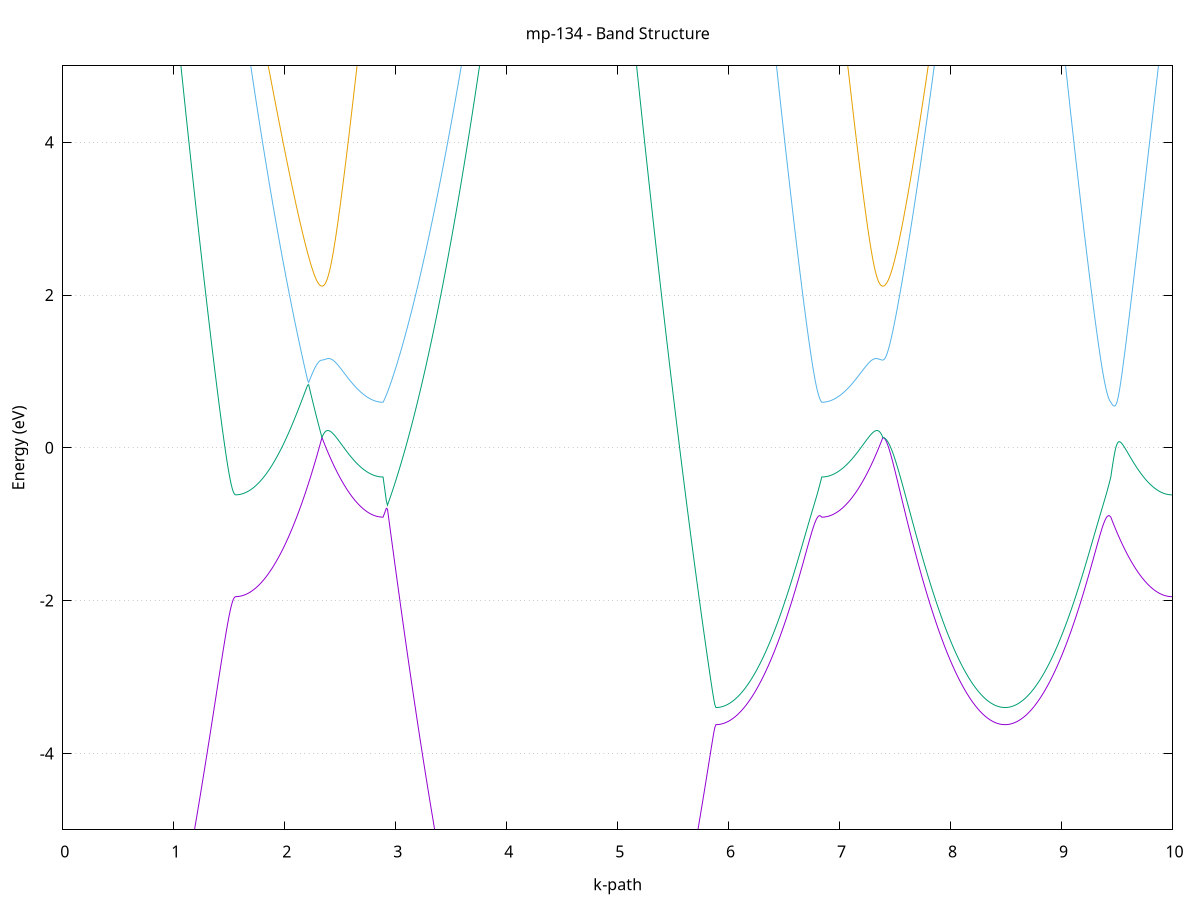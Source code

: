 set title 'mp-134 - Band Structure'
set xlabel 'k-path'
set ylabel 'Energy (eV)'
set grid y
set yrange [-5:5]
set terminal png size 800,600
set output 'mp-134_bands_gnuplot.png'
plot '-' using 1:2 with lines notitle, '-' using 1:2 with lines notitle, '-' using 1:2 with lines notitle, '-' using 1:2 with lines notitle, '-' using 1:2 with lines notitle, '-' using 1:2 with lines notitle, '-' using 1:2 with lines notitle, '-' using 1:2 with lines notitle, '-' using 1:2 with lines notitle, '-' using 1:2 with lines notitle, '-' using 1:2 with lines notitle, '-' using 1:2 with lines notitle
0.000000 -10.178204
0.009981 -10.177804
0.019962 -10.176704
0.029942 -10.174804
0.039923 -10.172204
0.049904 -10.168904
0.059885 -10.164704
0.069865 -10.159904
0.079846 -10.154304
0.089827 -10.147904
0.099808 -10.140804
0.109788 -10.133004
0.119769 -10.124404
0.129750 -10.115104
0.139731 -10.105004
0.149712 -10.094104
0.159692 -10.082604
0.169673 -10.070304
0.179654 -10.057204
0.189635 -10.043404
0.199615 -10.028804
0.209596 -10.013504
0.219577 -9.997504
0.229558 -9.980704
0.239538 -9.963204
0.249519 -9.944904
0.259500 -9.925904
0.269481 -9.906104
0.279461 -9.885604
0.289442 -9.864304
0.299423 -9.842304
0.309404 -9.819604
0.319385 -9.796104
0.329365 -9.771904
0.339346 -9.747004
0.349327 -9.721304
0.359308 -9.694804
0.369288 -9.667704
0.379269 -9.639704
0.389250 -9.611104
0.399231 -9.581704
0.409211 -9.551604
0.419192 -9.520704
0.429173 -9.489104
0.439154 -9.456804
0.449135 -9.423704
0.459115 -9.389904
0.469096 -9.355304
0.479077 -9.320104
0.489058 -9.284004
0.499038 -9.247304
0.509019 -9.209804
0.519000 -9.171604
0.528981 -9.132704
0.538961 -9.093004
0.548942 -9.052604
0.558923 -9.011504
0.568904 -8.969604
0.578885 -8.927004
0.588865 -8.883704
0.598846 -8.839704
0.608827 -8.794904
0.618808 -8.749404
0.628788 -8.703204
0.638769 -8.656204
0.648750 -8.608604
0.658731 -8.560204
0.668711 -8.511104
0.678692 -8.461304
0.688673 -8.410704
0.698654 -8.359504
0.708634 -8.307504
0.718615 -8.254804
0.728596 -8.201404
0.738577 -8.147204
0.748558 -8.092404
0.758538 -8.036804
0.768519 -7.980604
0.778500 -7.923604
0.788481 -7.865904
0.798461 -7.807504
0.808442 -7.748404
0.818423 -7.688604
0.828404 -7.628104
0.838384 -7.566904
0.848365 -7.504904
0.858346 -7.442304
0.868327 -7.379004
0.878308 -7.314904
0.888288 -7.250204
0.898269 -7.184804
0.908250 -7.118704
0.918231 -7.051904
0.928211 -6.984404
0.938192 -6.916204
0.948173 -6.847304
0.958154 -6.777704
0.968134 -6.707504
0.978115 -6.636504
0.988096 -6.564904
0.998077 -6.492604
1.008058 -6.419604
1.018038 -6.346004
1.028019 -6.271604
1.038000 -6.196604
1.047981 -6.120904
1.057961 -6.044604
1.067942 -5.967604
1.077923 -5.889904
1.087904 -5.811604
1.097884 -5.732604
1.107865 -5.653004
1.117846 -5.572704
1.127827 -5.491804
1.137808 -5.410204
1.147788 -5.328004
1.157769 -5.245204
1.167750 -5.161704
1.177731 -5.077704
1.187711 -4.993004
1.197692 -4.907704
1.207673 -4.821804
1.217654 -4.735304
1.227634 -4.648204
1.237615 -4.560504
1.247596 -4.472304
1.257577 -4.383604
1.267557 -4.294304
1.277538 -4.204404
1.287519 -4.114104
1.297500 -4.023304
1.307481 -3.932004
1.317461 -3.840304
1.327442 -3.748204
1.337423 -3.655704
1.347404 -3.562904
1.357384 -3.469804
1.367365 -3.376404
1.377346 -3.282904
1.387327 -3.189404
1.397307 -3.095804
1.407288 -3.002404
1.417269 -2.909304
1.427250 -2.816604
1.437231 -2.724704
1.447211 -2.633704
1.457192 -2.544204
1.467173 -2.456504
1.477154 -2.371304
1.487134 -2.289504
1.497115 -2.212204
1.507096 -2.140804
1.517077 -2.077204
1.527057 -2.023604
1.537038 -1.982604
1.547019 -1.956804
1.557000 -1.947904
1.557000 -1.947904
1.566981 -1.947504
1.576961 -1.946504
1.586942 -1.944804
1.596923 -1.942404
1.606904 -1.939304
1.616884 -1.935604
1.626865 -1.931104
1.636846 -1.926004
1.646827 -1.920204
1.656807 -1.913704
1.666788 -1.906604
1.676769 -1.898704
1.686750 -1.890204
1.696730 -1.880904
1.706711 -1.871004
1.716692 -1.860404
1.726673 -1.849204
1.736654 -1.837204
1.746634 -1.824604
1.756615 -1.811204
1.766596 -1.797204
1.776577 -1.782504
1.786557 -1.767104
1.796538 -1.751104
1.806519 -1.734304
1.816500 -1.716904
1.826480 -1.698804
1.836461 -1.680004
1.846442 -1.660504
1.856423 -1.640304
1.866404 -1.619504
1.876384 -1.598004
1.886365 -1.575704
1.896346 -1.552804
1.906327 -1.529204
1.916307 -1.505004
1.926288 -1.480004
1.936269 -1.454304
1.946250 -1.428004
1.956230 -1.401004
1.966211 -1.373304
1.976192 -1.344904
1.986173 -1.315804
1.996154 -1.286104
2.006134 -1.255604
2.016115 -1.224504
2.026096 -1.192704
2.036077 -1.160204
2.046057 -1.127004
2.056038 -1.093104
2.066019 -1.058504
2.076000 -1.023304
2.085980 -0.987304
2.095961 -0.950704
2.105942 -0.913404
2.115923 -0.875404
2.125904 -0.836704
2.135884 -0.797304
2.145865 -0.757304
2.155846 -0.716504
2.165827 -0.675104
2.175807 -0.633004
2.185788 -0.590104
2.195769 -0.546604
2.205750 -0.502404
2.215730 -0.457604
2.225711 -0.412004
2.235692 -0.365704
2.245673 -0.318804
2.255653 -0.271104
2.265634 -0.222804
2.275615 -0.173804
2.285596 -0.124104
2.295577 -0.073704
2.305557 -0.022604
2.315538 0.029196
2.325519 0.081596
2.335500 0.134796
2.335500 0.134796
2.345330 0.097896
2.355160 0.061596
2.364990 0.025996
2.374820 -0.008904
2.384650 -0.043204
2.394480 -0.076804
2.404310 -0.109704
2.414140 -0.141904
2.423970 -0.173504
2.433800 -0.204404
2.443630 -0.234704
2.453460 -0.264304
2.463290 -0.293204
2.473120 -0.321504
2.482950 -0.349104
2.492780 -0.376004
2.502610 -0.402304
2.512440 -0.427804
2.522270 -0.452804
2.532101 -0.477004
2.541931 -0.500604
2.551761 -0.523604
2.561591 -0.545804
2.571421 -0.567404
2.581251 -0.588404
2.591081 -0.608604
2.600911 -0.628204
2.610741 -0.647204
2.620571 -0.665404
2.630401 -0.683104
2.640231 -0.700004
2.650061 -0.716304
2.659891 -0.731904
2.669721 -0.746804
2.679551 -0.761104
2.689381 -0.774704
2.699211 -0.787704
2.709041 -0.800004
2.718871 -0.811604
2.728701 -0.822604
2.738532 -0.832904
2.748362 -0.842504
2.758192 -0.851504
2.768022 -0.859804
2.777852 -0.867404
2.787682 -0.874404
2.797512 -0.880704
2.807342 -0.886304
2.817172 -0.891304
2.827002 -0.895604
2.836832 -0.899304
2.846662 -0.902304
2.856492 -0.904604
2.866322 -0.906304
2.876152 -0.907304
2.885982 -0.907604
2.885982 -0.907604
2.895931 -0.869604
2.905879 -0.830904
2.915828 -0.791604
2.925776 -0.801604
2.935725 -0.908704
2.945673 -1.016104
2.955622 -1.123404
2.965570 -1.230704
2.975518 -1.337704
2.985467 -1.444504
2.995415 -1.550904
3.005364 -1.657004
3.015312 -1.762604
3.025261 -1.867804
3.035209 -1.972604
3.045158 -2.076804
3.055106 -2.180604
3.065055 -2.283804
3.075003 -2.386504
3.084952 -2.488604
3.094900 -2.590204
3.104849 -2.691204
3.114797 -2.791704
3.124746 -2.891504
3.134694 -2.990804
3.144643 -3.089504
3.154591 -3.187604
3.164540 -3.285104
3.174488 -3.382004
3.184437 -3.478204
3.194385 -3.573904
3.204334 -3.668904
3.214282 -3.763304
3.224230 -3.857104
3.234179 -3.950304
3.244127 -4.042804
3.254076 -4.134704
3.264024 -4.226004
3.273973 -4.316604
3.283921 -4.406604
3.293870 -4.495904
3.303818 -4.584604
3.313767 -4.672604
3.323715 -4.760004
3.333664 -4.846704
3.343612 -4.932804
3.353561 -5.018304
3.363509 -5.103004
3.373458 -5.187104
3.383406 -5.270604
3.393355 -5.353404
3.403303 -5.435504
3.413252 -5.516904
3.423200 -5.597704
3.433149 -5.677804
3.443097 -5.757304
3.453046 -5.836104
3.462994 -5.914204
3.472942 -5.991604
3.482891 -6.068404
3.492839 -6.144404
3.502788 -6.219804
3.512736 -6.294504
3.522685 -6.368604
3.532633 -6.441904
3.542582 -6.514604
3.552530 -6.586604
3.562479 -6.657804
3.572427 -6.728504
3.582376 -6.798404
3.592324 -6.867604
3.602273 -6.936104
3.612221 -7.004004
3.622170 -7.071104
3.632118 -7.137604
3.642067 -7.203404
3.652015 -7.268404
3.661964 -7.332804
3.671912 -7.396504
3.681861 -7.459404
3.691809 -7.521704
3.701758 -7.583304
3.711706 -7.644104
3.721654 -7.704304
3.731603 -7.763804
3.741551 -7.822504
3.751500 -7.880604
3.761448 -7.937904
3.771397 -7.994504
3.781345 -8.050504
3.791294 -8.105704
3.801242 -8.160204
3.811191 -8.214004
3.821139 -8.267104
3.831088 -8.319504
3.841036 -8.371104
3.850985 -8.422104
3.860933 -8.472304
3.870882 -8.521804
3.880830 -8.570604
3.890779 -8.618704
3.900727 -8.666004
3.910676 -8.712704
3.920624 -8.758604
3.930573 -8.803804
3.940521 -8.848304
3.950469 -8.892004
3.960418 -8.935104
3.970366 -8.977404
3.980315 -9.019004
3.990263 -9.059904
4.000212 -9.100004
4.010160 -9.139404
4.020109 -9.178104
4.030057 -9.216104
4.040006 -9.253304
4.049954 -9.289804
4.059903 -9.325604
4.069851 -9.360704
4.079800 -9.395004
4.089748 -9.428604
4.099697 -9.461404
4.109645 -9.493604
4.119594 -9.525004
4.129542 -9.555604
4.139491 -9.585604
4.149439 -9.614804
4.159388 -9.643204
4.169336 -9.671004
4.179285 -9.698004
4.189233 -9.724204
4.199181 -9.749804
4.209130 -9.774604
4.219078 -9.798604
4.229027 -9.821904
4.238975 -9.844504
4.248924 -9.866404
4.258872 -9.887504
4.268821 -9.907904
4.278769 -9.927504
4.288718 -9.946404
4.298666 -9.964504
4.308615 -9.982004
4.318563 -9.998604
4.328512 -10.014604
4.338460 -10.029804
4.348409 -10.044204
4.358357 -10.058004
4.368306 -10.070904
4.378254 -10.083204
4.388203 -10.094704
4.398151 -10.105504
4.408100 -10.115504
4.418048 -10.124704
4.427997 -10.133304
4.437945 -10.141104
4.447893 -10.148104
4.457842 -10.154404
4.467790 -10.160004
4.477739 -10.164804
4.487687 -10.168904
4.497636 -10.172304
4.507584 -10.174904
4.517533 -10.176704
4.527481 -10.177804
4.537430 -10.178204
4.537430 -10.178204
4.547418 -10.177804
4.557406 -10.176704
4.567394 -10.174804
4.577382 -10.172204
4.587371 -10.168804
4.597359 -10.164704
4.607347 -10.159904
4.617335 -10.154204
4.627323 -10.147904
4.637311 -10.140804
4.647300 -10.132904
4.657288 -10.124304
4.667276 -10.115004
4.677264 -10.104904
4.687252 -10.094004
4.697240 -10.082404
4.707228 -10.070104
4.717217 -10.057004
4.727205 -10.043204
4.737193 -10.028604
4.747181 -10.013304
4.757169 -9.997204
4.767157 -9.980404
4.777146 -9.962804
4.787134 -9.944504
4.797122 -9.925504
4.807110 -9.905704
4.817098 -9.885204
4.827086 -9.863904
4.837075 -9.841904
4.847063 -9.819104
4.857051 -9.795604
4.867039 -9.771304
4.877027 -9.746404
4.887015 -9.720604
4.897003 -9.694104
4.906992 -9.666904
4.916980 -9.639004
4.926968 -9.610304
4.936956 -9.580804
4.946944 -9.550704
4.956932 -9.519804
4.966921 -9.488104
4.976909 -9.455704
4.986897 -9.422604
4.996885 -9.388704
5.006873 -9.354204
5.016861 -9.318804
5.026850 -9.282804
5.036838 -9.246004
5.046826 -9.208404
5.056814 -9.170204
5.066802 -9.131204
5.076790 -9.091404
5.086778 -9.051004
5.096767 -9.009804
5.106755 -8.967904
5.116743 -8.925204
5.126731 -8.881804
5.136719 -8.837704
5.146707 -8.792904
5.156696 -8.747304
5.166684 -8.701004
5.176672 -8.654004
5.186660 -8.606304
5.196648 -8.557804
5.206636 -8.508704
5.216625 -8.458704
5.226613 -8.408104
5.236601 -8.356804
5.246589 -8.304704
5.256577 -8.251904
5.266565 -8.198404
5.276553 -8.144204
5.286542 -8.089304
5.296530 -8.033604
5.306518 -7.977204
5.316506 -7.920104
5.326494 -7.862304
5.336482 -7.803804
5.346471 -7.744604
5.356459 -7.684704
5.366447 -7.624004
5.376435 -7.562704
5.386423 -7.500604
5.396411 -7.437804
5.406400 -7.374404
5.416388 -7.310204
5.426376 -7.245304
5.436364 -7.179704
5.446352 -7.113404
5.456340 -7.046404
5.466328 -6.978704
5.476317 -6.910304
5.486305 -6.841304
5.496293 -6.771504
5.506281 -6.701004
5.516269 -6.629804
5.526257 -6.557904
5.536246 -6.485404
5.546234 -6.412104
5.556222 -6.338204
5.566210 -6.263504
5.576198 -6.188204
5.586186 -6.112204
5.596175 -6.035504
5.606163 -5.958104
5.616151 -5.880104
5.626139 -5.801304
5.636127 -5.721904
5.646115 -5.641804
5.656103 -5.561104
5.666092 -5.479604
5.676080 -5.397504
5.686068 -5.314704
5.696056 -5.231304
5.706044 -5.147204
5.716032 -5.062404
5.726021 -4.977004
5.736009 -4.891004
5.745997 -4.804304
5.755985 -4.717004
5.765973 -4.629104
5.775961 -4.540604
5.785950 -4.451504
5.795938 -4.361904
5.805926 -4.271704
5.815914 -4.181204
5.825902 -4.090404
5.835890 -3.999504
5.845879 -3.908904
5.855867 -3.819604
5.865855 -3.733804
5.875843 -3.659304
5.885831 -3.623704
5.885831 -3.623704
5.895763 -3.623404
5.905695 -3.622404
5.915627 -3.620704
5.925559 -3.618304
5.935491 -3.615204
5.945423 -3.611404
5.955355 -3.607004
5.965286 -3.601904
5.975218 -3.596004
5.985150 -3.589504
5.995082 -3.582404
6.005014 -3.574504
6.014946 -3.565904
6.024878 -3.556704
6.034810 -3.546804
6.044742 -3.536204
6.054674 -3.524904
6.064606 -3.512904
6.074537 -3.500304
6.084469 -3.486904
6.094401 -3.472904
6.104333 -3.458204
6.114265 -3.442804
6.124197 -3.426804
6.134129 -3.410004
6.144061 -3.392604
6.153993 -3.374404
6.163925 -3.355604
6.173857 -3.336204
6.183789 -3.316004
6.193720 -3.295104
6.203652 -3.273604
6.213584 -3.251404
6.223516 -3.228504
6.233448 -3.204904
6.243380 -3.180704
6.253312 -3.155704
6.263244 -3.130104
6.273176 -3.103804
6.283108 -3.076804
6.293040 -3.049204
6.302972 -3.020804
6.312903 -2.991804
6.322835 -2.962104
6.332767 -2.931704
6.342699 -2.900704
6.352631 -2.868904
6.362563 -2.836504
6.372495 -2.803504
6.382427 -2.769704
6.392359 -2.735304
6.402291 -2.700204
6.412223 -2.664404
6.422154 -2.628004
6.432086 -2.590904
6.442018 -2.553104
6.451950 -2.514604
6.461882 -2.475504
6.471814 -2.435804
6.481746 -2.395304
6.491678 -2.354304
6.501610 -2.312504
6.511542 -2.270104
6.521474 -2.227104
6.531406 -2.183404
6.541337 -2.139104
6.551269 -2.094204
6.561201 -2.048604
6.571133 -2.002404
6.581065 -1.955604
6.590997 -1.908304
6.600929 -1.860304
6.610861 -1.811804
6.620793 -1.762704
6.630725 -1.713104
6.640657 -1.663004
6.650588 -1.612404
6.660520 -1.561504
6.670452 -1.510104
6.680384 -1.458504
6.690316 -1.406704
6.700248 -1.354804
6.710180 -1.302904
6.720112 -1.251304
6.730044 -1.200304
6.739976 -1.150204
6.749908 -1.101604
6.759840 -1.055104
6.769771 -1.011604
6.779703 -0.972404
6.789635 -0.938804
6.799567 -0.912404
6.809499 -0.894904
6.819431 -0.887704
6.829363 -0.891804
6.839295 -0.907604
6.839295 -0.907604
6.849125 -0.907304
6.858955 -0.906304
6.868785 -0.904604
6.878615 -0.902304
6.888445 -0.899304
6.898275 -0.895604
6.908105 -0.891304
6.917935 -0.886304
6.927765 -0.880704
6.937595 -0.874404
6.947425 -0.867404
6.957255 -0.859804
6.967085 -0.851504
6.976915 -0.842504
6.986746 -0.832904
6.996576 -0.822604
7.006406 -0.811604
7.016236 -0.800004
7.026066 -0.787704
7.035896 -0.774704
7.045726 -0.761104
7.055556 -0.746804
7.065386 -0.731904
7.075216 -0.716304
7.085046 -0.700004
7.094876 -0.683104
7.104706 -0.665404
7.114536 -0.647204
7.124366 -0.628204
7.134196 -0.608604
7.144026 -0.588404
7.153856 -0.567404
7.163686 -0.545804
7.173516 -0.523604
7.183346 -0.500604
7.193176 -0.477004
7.203007 -0.452804
7.212837 -0.427804
7.222667 -0.402304
7.232497 -0.376004
7.242327 -0.349104
7.252157 -0.321504
7.261987 -0.293204
7.271817 -0.264304
7.281647 -0.234704
7.291477 -0.204404
7.301307 -0.173504
7.311137 -0.141904
7.320967 -0.109704
7.330797 -0.076804
7.340627 -0.043204
7.350457 -0.008904
7.360287 0.025996
7.370117 0.061596
7.379947 0.097896
7.389777 0.134796
7.389777 0.134796
7.399696 0.129396
7.409615 0.113496
7.419533 0.088296
7.429452 0.054996
7.439370 0.015096
7.449289 -0.030004
7.459208 -0.079104
7.469126 -0.131304
7.479045 -0.185904
7.488963 -0.242104
7.498882 -0.299604
7.508801 -0.358004
7.518719 -0.417104
7.528638 -0.476504
7.538556 -0.536104
7.548475 -0.595904
7.558394 -0.655504
7.568312 -0.715104
7.578231 -0.774404
7.588150 -0.833404
7.598068 -0.892104
7.607987 -0.950504
7.617905 -1.008404
7.627824 -1.065904
7.637743 -1.122904
7.647661 -1.179404
7.657580 -1.235304
7.667498 -1.290804
7.677417 -1.345704
7.687336 -1.400004
7.697254 -1.453804
7.707173 -1.507004
7.717091 -1.559604
7.727010 -1.611504
7.736929 -1.662904
7.746847 -1.713704
7.756766 -1.763804
7.766684 -1.813304
7.776603 -1.862204
7.786522 -1.910404
7.796440 -1.958004
7.806359 -2.005004
7.816277 -2.051304
7.826196 -2.096904
7.836115 -2.141904
7.846033 -2.186304
7.855952 -2.230004
7.865870 -2.273004
7.875789 -2.315404
7.885708 -2.357104
7.895626 -2.398104
7.905545 -2.438504
7.915463 -2.478204
7.925382 -2.517304
7.935301 -2.555704
7.945219 -2.593404
7.955138 -2.630404
7.965056 -2.666804
7.974975 -2.702504
7.984894 -2.737504
7.994812 -2.771904
8.004731 -2.805604
8.014649 -2.838604
8.024568 -2.870904
8.034487 -2.902504
8.044405 -2.933504
8.054324 -2.963804
8.064242 -2.993504
8.074161 -3.022404
8.084080 -3.050704
8.093998 -3.078304
8.103917 -3.105204
8.113836 -3.131404
8.123754 -3.157004
8.133673 -3.181804
8.143591 -3.206004
8.153510 -3.229504
8.163429 -3.252404
8.173347 -3.274504
8.183266 -3.296004
8.193184 -3.316804
8.203103 -3.336904
8.213022 -3.356404
8.222940 -3.375104
8.232859 -3.393204
8.242777 -3.410604
8.252696 -3.427304
8.262615 -3.443304
8.272533 -3.458704
8.282452 -3.473304
8.292370 -3.487304
8.302289 -3.500604
8.312208 -3.513204
8.322126 -3.525204
8.332045 -3.536404
8.341963 -3.547004
8.351882 -3.556904
8.361801 -3.566104
8.371719 -3.574604
8.381638 -3.582504
8.391556 -3.589604
8.401475 -3.596104
8.411394 -3.601904
8.421312 -3.607004
8.431231 -3.611504
8.441149 -3.615204
8.451068 -3.618304
8.460987 -3.620704
8.470905 -3.622404
8.480824 -3.623404
8.490742 -3.623704
8.490742 -3.623704
8.500674 -3.623404
8.510606 -3.622404
8.520538 -3.620704
8.530470 -3.618304
8.540402 -3.615204
8.550334 -3.611404
8.560266 -3.607004
8.570198 -3.601904
8.580130 -3.596004
8.590062 -3.589504
8.599994 -3.582404
8.609925 -3.574504
8.619857 -3.565904
8.629789 -3.556704
8.639721 -3.546804
8.649653 -3.536204
8.659585 -3.524904
8.669517 -3.512904
8.679449 -3.500304
8.689381 -3.486904
8.699313 -3.472904
8.709245 -3.458204
8.719177 -3.442804
8.729108 -3.426804
8.739040 -3.410004
8.748972 -3.392604
8.758904 -3.374404
8.768836 -3.355604
8.778768 -3.336204
8.788700 -3.316004
8.798632 -3.295104
8.808564 -3.273604
8.818496 -3.251404
8.828428 -3.228504
8.838359 -3.204904
8.848291 -3.180704
8.858223 -3.155704
8.868155 -3.130104
8.878087 -3.103804
8.888019 -3.076804
8.897951 -3.049204
8.907883 -3.020804
8.917815 -2.991804
8.927747 -2.962104
8.937679 -2.931704
8.947611 -2.900704
8.957542 -2.868904
8.967474 -2.836504
8.977406 -2.803504
8.987338 -2.769704
8.997270 -2.735304
9.007202 -2.700204
9.017134 -2.664404
9.027066 -2.628004
9.036998 -2.590904
9.046930 -2.553104
9.056862 -2.514604
9.066793 -2.475504
9.076725 -2.435804
9.086657 -2.395304
9.096589 -2.354304
9.106521 -2.312504
9.116453 -2.270104
9.126385 -2.227104
9.136317 -2.183404
9.146249 -2.139104
9.156181 -2.094204
9.166113 -2.048604
9.176045 -2.002404
9.185976 -1.955604
9.195908 -1.908304
9.205840 -1.860304
9.215772 -1.811804
9.225704 -1.762704
9.235636 -1.713104
9.245568 -1.663004
9.255500 -1.612404
9.265432 -1.561504
9.275364 -1.510104
9.285296 -1.458504
9.295228 -1.406704
9.305159 -1.354804
9.315091 -1.302904
9.325023 -1.251304
9.334955 -1.200304
9.344887 -1.150204
9.354819 -1.101604
9.364751 -1.055104
9.374683 -1.011604
9.384615 -0.972404
9.394547 -0.938804
9.404479 -0.912404
9.414410 -0.894904
9.424342 -0.887704
9.434274 -0.891804
9.444206 -0.907604
9.444206 -0.907604
9.454036 -0.944404
9.463866 -0.980604
9.473696 -1.016204
9.483526 -1.051004
9.493356 -1.085204
9.503186 -1.118704
9.513017 -1.151604
9.522847 -1.183804
9.532677 -1.215304
9.542507 -1.246204
9.552337 -1.276404
9.562167 -1.305904
9.571997 -1.334804
9.581827 -1.363004
9.591657 -1.390504
9.601487 -1.417404
9.611317 -1.443604
9.621147 -1.469104
9.630977 -1.494004
9.640807 -1.518204
9.650637 -1.541804
9.660467 -1.564704
9.670297 -1.586904
9.680127 -1.608404
9.689957 -1.629304
9.699787 -1.649604
9.709617 -1.669104
9.719447 -1.688004
9.729278 -1.706304
9.739108 -1.723804
9.748938 -1.740704
9.758768 -1.757004
9.768598 -1.772604
9.778428 -1.787504
9.788258 -1.801704
9.798088 -1.815304
9.807918 -1.828204
9.817748 -1.840504
9.827578 -1.852104
9.837408 -1.863104
9.847238 -1.873304
9.857068 -1.882904
9.866898 -1.891904
9.876728 -1.900204
9.886558 -1.907804
9.896388 -1.914804
9.906218 -1.921004
9.916048 -1.926704
9.925878 -1.931704
9.935708 -1.936004
9.945539 -1.939604
9.955369 -1.942604
9.965199 -1.944904
9.975029 -1.946604
9.984859 -1.947604
9.994689 -1.947904
e
0.000000 13.629196
0.009981 13.623096
0.019962 13.605296
0.029942 13.576496
0.039923 13.537996
0.049904 13.491196
0.059885 13.437396
0.069865 13.377896
0.079846 13.313696
0.089827 13.245796
0.099808 13.174996
0.109788 13.101796
0.119769 13.026796
0.129750 12.950396
0.139731 12.872796
0.149712 12.794396
0.159692 12.715396
0.169673 12.635896
0.179654 12.556096
0.189635 12.476096
0.199615 12.395996
0.209596 12.315996
0.219577 12.235996
0.229558 12.156196
0.239538 12.076596
0.249519 11.997196
0.259500 11.918096
0.269481 11.839396
0.279461 11.760896
0.289442 11.682896
0.299423 11.605296
0.309404 11.528096
0.319385 11.451296
0.329365 11.374996
0.339346 11.299196
0.349327 11.223896
0.359308 11.148996
0.369288 11.074696
0.379269 11.000896
0.389250 10.927596
0.399231 10.854896
0.409211 10.782696
0.419192 10.711096
0.429173 10.639996
0.439154 10.569496
0.449135 10.499496
0.459115 10.430096
0.469096 10.361296
0.479077 10.293096
0.489058 10.225496
0.499038 10.158496
0.509019 10.091996
0.519000 10.026196
0.528981 9.960896
0.538961 9.896296
0.548942 9.832196
0.558923 9.768796
0.568904 9.705896
0.578885 9.643696
0.588865 9.582096
0.598846 9.521096
0.608827 9.460696
0.618808 9.400996
0.628788 9.341796
0.638769 9.283296
0.648750 9.225396
0.658731 9.168096
0.668711 9.111396
0.678692 9.055396
0.688673 8.999996
0.698654 8.945196
0.708634 8.883696
0.718615 8.822696
0.728596 8.762496
0.738577 8.702896
0.748558 8.643996
0.758538 8.585696
0.768519 8.528196
0.778500 8.471296
0.788481 8.415096
0.798461 8.359596
0.808442 8.304796
0.818423 8.250696
0.828404 8.197296
0.838384 8.144596
0.848365 8.092596
0.858346 8.029896
0.868327 7.877796
0.878308 7.726196
0.888288 7.575096
0.898269 7.424596
0.908250 7.274596
0.918231 7.125196
0.928211 6.976296
0.938192 6.827996
0.948173 6.680296
0.958154 6.533096
0.968134 6.386496
0.978115 6.240496
0.988096 6.095096
0.998077 5.950196
1.008058 5.805896
1.018038 5.662196
1.028019 5.519096
1.038000 5.376596
1.047981 5.234696
1.057961 5.093396
1.067942 4.952696
1.077923 4.812596
1.087904 4.673196
1.097884 4.534296
1.107865 4.396096
1.117846 4.258496
1.127827 4.121496
1.137808 3.985196
1.147788 3.849496
1.157769 3.714496
1.167750 3.580096
1.177731 3.446396
1.187711 3.313296
1.197692 3.180996
1.207673 3.049296
1.217654 2.918296
1.227634 2.787996
1.237615 2.658396
1.247596 2.529496
1.257577 2.401396
1.267557 2.273996
1.277538 2.147396
1.287519 2.021596
1.297500 1.896596
1.307481 1.772396
1.317461 1.648996
1.327442 1.526496
1.337423 1.404996
1.347404 1.284396
1.357384 1.164796
1.367365 1.046296
1.377346 0.928896
1.387327 0.812696
1.397307 0.697896
1.407288 0.584396
1.417269 0.472596
1.427250 0.362496
1.437231 0.254396
1.447211 0.148596
1.457192 0.045396
1.467173 -0.054504
1.477154 -0.150704
1.487134 -0.242104
1.497115 -0.327904
1.507096 -0.406404
1.517077 -0.475804
1.527057 -0.533904
1.537038 -0.578104
1.547019 -0.606004
1.557000 -0.615504
1.557000 -0.615504
1.566981 -0.615104
1.576961 -0.614004
1.586942 -0.612204
1.596923 -0.609704
1.606904 -0.606404
1.616884 -0.602504
1.626865 -0.597804
1.636846 -0.592404
1.646827 -0.586204
1.656807 -0.579404
1.666788 -0.571804
1.676769 -0.563504
1.686750 -0.554504
1.696730 -0.544804
1.706711 -0.534404
1.716692 -0.523204
1.726673 -0.511304
1.736654 -0.498804
1.746634 -0.485504
1.756615 -0.471504
1.766596 -0.456804
1.776577 -0.441304
1.786557 -0.425204
1.796538 -0.408404
1.806519 -0.390804
1.816500 -0.372604
1.826480 -0.353704
1.836461 -0.334004
1.846442 -0.313704
1.856423 -0.292704
1.866404 -0.271004
1.876384 -0.248604
1.886365 -0.225604
1.896346 -0.201804
1.906327 -0.177404
1.916307 -0.152304
1.926288 -0.126504
1.936269 -0.100104
1.946250 -0.073004
1.956230 -0.045304
1.966211 -0.016904
1.976192 0.012096
1.986173 0.041696
1.996154 0.071996
2.006134 0.102896
2.016115 0.134296
2.026096 0.166396
2.036077 0.199096
2.046057 0.232296
2.056038 0.266096
2.066019 0.300396
2.076000 0.335196
2.085980 0.370496
2.095961 0.406296
2.105942 0.442596
2.115923 0.479196
2.125904 0.516196
2.135884 0.553596
2.145865 0.591196
2.155846 0.629096
2.165827 0.667096
2.175807 0.705196
2.185788 0.743296
2.195769 0.781296
2.205750 0.818996
2.215730 0.826596
2.225711 0.765096
2.235692 0.704396
2.245673 0.644296
2.255653 0.584896
2.265634 0.526196
2.275615 0.468296
2.285596 0.410896
2.295577 0.354296
2.305557 0.298396
2.315538 0.243196
2.325519 0.188596
2.335500 0.134796
2.335500 0.134796
2.345330 0.167996
2.355160 0.193296
2.364990 0.210996
2.374820 0.221796
2.384650 0.226496
2.394480 0.225996
2.404310 0.221196
2.414140 0.212896
2.423970 0.201696
2.433800 0.188196
2.443630 0.172996
2.453460 0.156396
2.463290 0.138696
2.473120 0.120296
2.482950 0.101396
2.492780 0.082096
2.502610 0.062496
2.512440 0.042896
2.522270 0.023396
2.532101 0.003896
2.541931 -0.015404
2.551761 -0.034504
2.561591 -0.053304
2.571421 -0.071704
2.581251 -0.089804
2.591081 -0.107504
2.600911 -0.124704
2.610741 -0.141504
2.620571 -0.157804
2.630401 -0.173704
2.640231 -0.189004
2.650061 -0.203804
2.659891 -0.218004
2.669721 -0.231704
2.679551 -0.244804
2.689381 -0.257404
2.699211 -0.269404
2.709041 -0.280804
2.718871 -0.291604
2.728701 -0.301904
2.738532 -0.311504
2.748362 -0.320504
2.758192 -0.328904
2.768022 -0.336704
2.777852 -0.343904
2.787682 -0.350504
2.797512 -0.356504
2.807342 -0.361804
2.817172 -0.366504
2.827002 -0.370604
2.836832 -0.374104
2.846662 -0.376904
2.856492 -0.379104
2.866322 -0.380704
2.876152 -0.381604
2.885982 -0.381904
2.885982 -0.381904
2.895931 -0.484404
2.905879 -0.589004
2.915828 -0.694904
2.925776 -0.751604
2.935725 -0.710804
2.945673 -0.669404
2.955622 -0.627404
2.965570 -0.584604
2.975518 -0.541104
2.985467 -0.497004
2.995415 -0.452204
3.005364 -0.406704
3.015312 -0.360504
3.025261 -0.313604
3.035209 -0.266104
3.045158 -0.217804
3.055106 -0.168904
3.065055 -0.119304
3.075003 -0.069004
3.084952 -0.018004
3.094900 0.033596
3.104849 0.085996
3.114797 0.138996
3.124746 0.192796
3.134694 0.247196
3.144643 0.302296
3.154591 0.358096
3.164540 0.414496
3.174488 0.471696
3.184437 0.529496
3.194385 0.587996
3.204334 0.647296
3.214282 0.707196
3.224230 0.767796
3.234179 0.828996
3.244127 0.890996
3.254076 0.953596
3.264024 1.016996
3.273973 1.080996
3.283921 1.145696
3.293870 1.211096
3.303818 1.277196
3.313767 1.343996
3.323715 1.411396
3.333664 1.479596
3.343612 1.548396
3.353561 1.617896
3.363509 1.688196
3.373458 1.759096
3.383406 1.830596
3.393355 1.902896
3.403303 1.975896
3.413252 2.049496
3.423200 2.123896
3.433149 2.198896
3.443097 2.274596
3.453046 2.350996
3.462994 2.428096
3.472942 2.505896
3.482891 2.584296
3.492839 2.663496
3.502788 2.743296
3.512736 2.823796
3.522685 2.904996
3.532633 2.986896
3.542582 3.069496
3.552530 3.152696
3.562479 3.236696
3.572427 3.321296
3.582376 3.406596
3.592324 3.492596
3.602273 3.579296
3.612221 3.666696
3.622170 3.754696
3.632118 3.843396
3.642067 3.932796
3.652015 4.022896
3.661964 4.113696
3.671912 4.205196
3.681861 4.297296
3.691809 4.390096
3.701758 4.483596
3.711706 4.577696
3.721654 4.672596
3.731603 4.768096
3.741551 4.864296
3.751500 4.961096
3.761448 5.058696
3.771397 5.156896
3.781345 5.255796
3.791294 5.355296
3.801242 5.455496
3.811191 5.556396
3.821139 5.657896
3.831088 5.760096
3.841036 5.862996
3.850985 5.966496
3.860933 6.070696
3.870882 6.175496
3.880830 6.280996
3.890779 6.387196
3.900727 6.493896
3.910676 6.601396
3.920624 6.709496
3.930573 6.818196
3.940521 6.927496
3.950469 7.037496
3.960418 7.148096
3.970366 7.259396
3.980315 7.371196
3.990263 7.483696
4.000212 7.596796
4.010160 7.710496
4.020109 7.824796
4.030057 7.939796
4.040006 8.055296
4.049954 8.171396
4.059903 8.287996
4.069851 8.405296
4.079800 8.523096
4.089748 8.641396
4.099697 8.760296
4.109645 8.879796
4.119594 8.999796
4.129542 9.120296
4.139491 9.241296
4.149439 9.362696
4.159388 9.484696
4.169336 9.607096
4.179285 9.729996
4.189233 9.853296
4.199181 9.976996
4.209130 10.101096
4.219078 10.225496
4.229027 10.350196
4.238975 10.475296
4.248924 10.600596
4.258872 10.726196
4.268821 10.851896
4.278769 10.977796
4.288718 11.103696
4.298666 11.229696
4.308615 11.355696
4.318563 11.481496
4.328512 11.607196
4.338460 11.732596
4.348409 11.857496
4.358357 11.981896
4.368306 12.105596
4.378254 12.228496
4.388203 12.350296
4.398151 12.470696
4.408100 12.589596
4.418048 12.706396
4.427997 12.820796
4.437945 12.932196
4.447893 13.039996
4.457842 13.143296
4.467790 13.241096
4.477739 13.332096
4.487687 13.414696
4.497636 13.486896
4.507584 13.546696
4.517533 13.591596
4.527481 13.619596
4.537430 13.629196
4.537430 13.629196
4.547418 13.617396
4.557406 13.583096
4.567394 13.528196
4.577382 13.455896
4.587371 13.368996
4.597359 13.270296
4.607347 13.162196
4.617335 13.046396
4.627323 12.924496
4.637311 12.797596
4.647300 12.666496
4.657288 12.532096
4.667276 12.394896
4.677264 12.255396
4.687252 12.113796
4.697240 11.970696
4.707228 11.826096
4.717217 11.680296
4.727205 11.533596
4.737193 11.385996
4.747181 11.237696
4.757169 11.088796
4.767157 10.939396
4.777146 10.789696
4.787134 10.639596
4.797122 10.489296
4.807110 10.338796
4.817098 10.188196
4.827086 10.037596
4.837075 9.886896
4.847063 9.736196
4.857051 9.585496
4.867039 9.434996
4.877027 9.284596
4.887015 9.134296
4.897003 8.984196
4.906992 8.834296
4.916980 8.684596
4.926968 8.535096
4.936956 8.385996
4.946944 8.237096
4.956932 8.088396
4.966921 7.940096
4.976909 7.792196
4.986897 7.644496
4.996885 7.497296
5.006873 7.350396
5.016861 7.203796
5.026850 7.057696
5.036838 6.911896
5.046826 6.766596
5.056814 6.621696
5.066802 6.477196
5.076790 6.333096
5.086778 6.189496
5.096767 6.046296
5.106755 5.903596
5.116743 5.761296
5.126731 5.619496
5.136719 5.478196
5.146707 5.337396
5.156696 5.197096
5.166684 5.057196
5.176672 4.917896
5.186660 4.778996
5.196648 4.640696
5.206636 4.502896
5.216625 4.365596
5.226613 4.228796
5.236601 4.092496
5.246589 3.956796
5.256577 3.821596
5.266565 3.686996
5.276553 3.552896
5.286542 3.419296
5.296530 3.286296
5.306518 3.153796
5.316506 3.021896
5.326494 2.890496
5.336482 2.759696
5.346471 2.629496
5.356459 2.499796
5.366447 2.370696
5.376435 2.242196
5.386423 2.114196
5.396411 1.986796
5.406400 1.859996
5.416388 1.733796
5.426376 1.608196
5.436364 1.483096
5.446352 1.358696
5.456340 1.234796
5.466328 1.111496
5.476317 0.988896
5.486305 0.866796
5.496293 0.745296
5.506281 0.624396
5.516269 0.504196
5.526257 0.384496
5.536246 0.265396
5.546234 0.146996
5.556222 0.029096
5.566210 -0.088104
5.576198 -0.204704
5.586186 -0.320704
5.596175 -0.436104
5.606163 -0.550804
5.616151 -0.664904
5.626139 -0.778404
5.636127 -0.891304
5.646115 -1.003504
5.656103 -1.115104
5.666092 -1.226104
5.676080 -1.336404
5.686068 -1.446104
5.696056 -1.555104
5.706044 -1.663504
5.716032 -1.771204
5.726021 -1.878304
5.736009 -1.984704
5.745997 -2.090404
5.755985 -2.195404
5.765973 -2.299804
5.775961 -2.403404
5.785950 -2.506304
5.795938 -2.608404
5.805926 -2.709704
5.815914 -2.810004
5.825902 -2.909404
5.835890 -3.007504
5.845879 -3.104004
5.855867 -3.198004
5.865855 -3.287004
5.875843 -3.363404
5.885831 -3.399704
5.885831 -3.399704
5.895763 -3.399304
5.905695 -3.398204
5.915627 -3.396404
5.925559 -3.393904
5.935491 -3.390704
5.945423 -3.386704
5.955355 -3.382004
5.965286 -3.376604
5.975218 -3.370404
5.985150 -3.363504
5.995082 -3.355904
6.005014 -3.347604
6.014946 -3.338604
6.024878 -3.328804
6.034810 -3.318404
6.044742 -3.307204
6.054674 -3.295304
6.064606 -3.282604
6.074537 -3.269304
6.084469 -3.255204
6.094401 -3.240404
6.104333 -3.224904
6.114265 -3.208704
6.124197 -3.191804
6.134129 -3.174204
6.144061 -3.155804
6.153993 -3.136804
6.163925 -3.117004
6.173857 -3.096504
6.183789 -3.075304
6.193720 -3.053504
6.203652 -3.030904
6.213584 -3.007604
6.223516 -2.983604
6.233448 -2.958904
6.243380 -2.933504
6.253312 -2.907404
6.263244 -2.880604
6.273176 -2.853104
6.283108 -2.825004
6.293040 -2.796104
6.302972 -2.766604
6.312903 -2.736304
6.322835 -2.705404
6.332767 -2.673904
6.342699 -2.641604
6.352631 -2.608704
6.362563 -2.575104
6.372495 -2.540804
6.382427 -2.505904
6.392359 -2.470304
6.402291 -2.434004
6.412223 -2.397204
6.422154 -2.359604
6.432086 -2.321404
6.442018 -2.282604
6.451950 -2.243204
6.461882 -2.203104
6.471814 -2.162504
6.481746 -2.121204
6.491678 -2.079304
6.501610 -2.036804
6.511542 -1.993804
6.521474 -1.950104
6.531406 -1.905904
6.541337 -1.861204
6.551269 -1.815904
6.561201 -1.770104
6.571133 -1.723904
6.581065 -1.677104
6.590997 -1.629904
6.600929 -1.582204
6.610861 -1.534104
6.620793 -1.485704
6.630725 -1.436904
6.640657 -1.387804
6.650588 -1.338504
6.660520 -1.288904
6.670452 -1.239204
6.680384 -1.189404
6.690316 -1.139604
6.700248 -1.089804
6.710180 -1.040204
6.720112 -0.990704
6.730044 -0.941504
6.739976 -0.892604
6.749908 -0.844004
6.759840 -0.795604
6.769771 -0.747304
6.779703 -0.698904
6.789635 -0.649804
6.799567 -0.599604
6.809499 -0.548004
6.819431 -0.494604
6.829363 -0.439204
6.839295 -0.381904
6.839295 -0.381904
6.849125 -0.381604
6.858955 -0.380704
6.868785 -0.379104
6.878615 -0.376904
6.888445 -0.374104
6.898275 -0.370604
6.908105 -0.366504
6.917935 -0.361804
6.927765 -0.356504
6.937595 -0.350504
6.947425 -0.343904
6.957255 -0.336704
6.967085 -0.328904
6.976915 -0.320504
6.986746 -0.311504
6.996576 -0.301904
7.006406 -0.291604
7.016236 -0.280804
7.026066 -0.269404
7.035896 -0.257404
7.045726 -0.244804
7.055556 -0.231704
7.065386 -0.218004
7.075216 -0.203804
7.085046 -0.189004
7.094876 -0.173704
7.104706 -0.157804
7.114536 -0.141504
7.124366 -0.124704
7.134196 -0.107504
7.144026 -0.089804
7.153856 -0.071704
7.163686 -0.053304
7.173516 -0.034504
7.183346 -0.015404
7.193176 0.003896
7.203007 0.023396
7.212837 0.042896
7.222667 0.062496
7.232497 0.082096
7.242327 0.101396
7.252157 0.120296
7.261987 0.138696
7.271817 0.156396
7.281647 0.172996
7.291477 0.188196
7.301307 0.201696
7.311137 0.212896
7.320967 0.221196
7.330797 0.225996
7.340627 0.226496
7.350457 0.221796
7.360287 0.210996
7.370117 0.193296
7.379947 0.167996
7.389777 0.134796
7.389777 0.134796
7.399696 0.131996
7.409615 0.123796
7.419533 0.110296
7.429452 0.091796
7.439370 0.068496
7.449289 0.040996
7.459208 0.009496
7.469126 -0.025404
7.479045 -0.063504
7.488963 -0.104204
7.498882 -0.147304
7.508801 -0.192404
7.518719 -0.239204
7.528638 -0.287404
7.538556 -0.336904
7.548475 -0.387304
7.558394 -0.438604
7.568312 -0.490604
7.578231 -0.543004
7.588150 -0.595904
7.598068 -0.649004
7.607987 -0.702404
7.617905 -0.755804
7.627824 -0.809204
7.637743 -0.862704
7.647661 -0.916004
7.657580 -0.969104
7.667498 -1.022104
7.677417 -1.074804
7.687336 -1.127204
7.697254 -1.179404
7.707173 -1.231104
7.717091 -1.282504
7.727010 -1.333504
7.736929 -1.384104
7.746847 -1.434304
7.756766 -1.483904
7.766684 -1.533204
7.776603 -1.581904
7.786522 -1.630104
7.796440 -1.677804
7.806359 -1.724904
7.816277 -1.771504
7.826196 -1.817604
7.836115 -1.863004
7.846033 -1.907904
7.855952 -1.952304
7.865870 -1.996004
7.875789 -2.039104
7.885708 -2.081704
7.895626 -2.123604
7.905545 -2.164904
7.915463 -2.205604
7.925382 -2.245604
7.935301 -2.285104
7.945219 -2.323804
7.955138 -2.362004
7.965056 -2.399504
7.974975 -2.436304
7.984894 -2.472504
7.994812 -2.508004
8.004731 -2.542904
8.014649 -2.577104
8.024568 -2.610604
8.034487 -2.643504
8.044405 -2.675704
8.054324 -2.707204
8.064242 -2.738004
8.074161 -2.768204
8.084080 -2.797704
8.093998 -2.826504
8.103917 -2.854604
8.113836 -2.882004
8.123754 -2.908704
8.133673 -2.934704
8.143591 -2.960004
8.153510 -2.984704
8.163429 -3.008604
8.173347 -3.031804
8.183266 -3.054404
8.193184 -3.076204
8.203103 -3.097304
8.213022 -3.117804
8.222940 -3.137504
8.232859 -3.156504
8.242777 -3.174804
8.252696 -3.192404
8.262615 -3.209204
8.272533 -3.225404
8.282452 -3.240904
8.292370 -3.255604
8.302289 -3.269604
8.312208 -3.282904
8.322126 -3.295504
8.332045 -3.307404
8.341963 -3.318604
8.351882 -3.329004
8.361801 -3.338804
8.371719 -3.347804
8.381638 -3.356104
8.391556 -3.363604
8.401475 -3.370504
8.411394 -3.376604
8.421312 -3.382004
8.431231 -3.386704
8.441149 -3.390704
8.451068 -3.393904
8.460987 -3.396404
8.470905 -3.398204
8.480824 -3.399304
8.490742 -3.399704
8.490742 -3.399704
8.500674 -3.399304
8.510606 -3.398204
8.520538 -3.396404
8.530470 -3.393904
8.540402 -3.390704
8.550334 -3.386704
8.560266 -3.382004
8.570198 -3.376604
8.580130 -3.370404
8.590062 -3.363504
8.599994 -3.355904
8.609925 -3.347604
8.619857 -3.338604
8.629789 -3.328804
8.639721 -3.318404
8.649653 -3.307204
8.659585 -3.295304
8.669517 -3.282604
8.679449 -3.269304
8.689381 -3.255204
8.699313 -3.240404
8.709245 -3.224904
8.719177 -3.208704
8.729108 -3.191804
8.739040 -3.174204
8.748972 -3.155804
8.758904 -3.136804
8.768836 -3.117004
8.778768 -3.096504
8.788700 -3.075304
8.798632 -3.053504
8.808564 -3.030904
8.818496 -3.007604
8.828428 -2.983604
8.838359 -2.958904
8.848291 -2.933504
8.858223 -2.907404
8.868155 -2.880604
8.878087 -2.853104
8.888019 -2.825004
8.897951 -2.796104
8.907883 -2.766604
8.917815 -2.736304
8.927747 -2.705404
8.937679 -2.673904
8.947611 -2.641604
8.957542 -2.608704
8.967474 -2.575104
8.977406 -2.540804
8.987338 -2.505904
8.997270 -2.470304
9.007202 -2.434004
9.017134 -2.397204
9.027066 -2.359604
9.036998 -2.321404
9.046930 -2.282604
9.056862 -2.243204
9.066793 -2.203104
9.076725 -2.162504
9.086657 -2.121204
9.096589 -2.079304
9.106521 -2.036804
9.116453 -1.993804
9.126385 -1.950104
9.136317 -1.905904
9.146249 -1.861204
9.156181 -1.815904
9.166113 -1.770104
9.176045 -1.723904
9.185976 -1.677104
9.195908 -1.629904
9.205840 -1.582204
9.215772 -1.534104
9.225704 -1.485704
9.235636 -1.436904
9.245568 -1.387804
9.255500 -1.338504
9.265432 -1.288904
9.275364 -1.239204
9.285296 -1.189404
9.295228 -1.139604
9.305159 -1.089804
9.315091 -1.040204
9.325023 -0.990704
9.334955 -0.941504
9.344887 -0.892604
9.354819 -0.844004
9.364751 -0.795604
9.374683 -0.747304
9.384615 -0.698904
9.394547 -0.649804
9.404479 -0.599604
9.414410 -0.548004
9.424342 -0.494604
9.434274 -0.439204
9.444206 -0.381904
9.444206 -0.381904
9.454036 -0.283904
9.463866 -0.190904
9.473696 -0.105804
9.483526 -0.032804
9.493356 0.023596
9.503186 0.060296
9.513017 0.077896
9.522847 0.080496
9.532677 0.072796
9.542507 0.058496
9.552337 0.039896
9.562167 0.018696
9.571997 -0.004004
9.581827 -0.027704
9.591657 -0.051904
9.601487 -0.076404
9.611317 -0.100804
9.621147 -0.125104
9.630977 -0.149104
9.640807 -0.172704
9.650637 -0.196004
9.660467 -0.218704
9.670297 -0.241004
9.680127 -0.262804
9.689957 -0.284004
9.699787 -0.304604
9.709617 -0.324604
9.719447 -0.344004
9.729278 -0.362804
9.739108 -0.380904
9.748938 -0.398404
9.758768 -0.415304
9.768598 -0.431504
9.778428 -0.447004
9.788258 -0.461904
9.798088 -0.476104
9.807918 -0.489604
9.817748 -0.502404
9.827578 -0.514604
9.837408 -0.526104
9.847238 -0.536904
9.857068 -0.547004
9.866898 -0.556404
9.876728 -0.565104
9.886558 -0.573204
9.896388 -0.580504
9.906218 -0.587104
9.916048 -0.593104
9.925878 -0.598304
9.935708 -0.602904
9.945539 -0.606704
9.955369 -0.609904
9.965199 -0.612304
9.975029 -0.614104
9.984859 -0.615104
9.994689 -0.615504
e
0.000000 13.629196
0.009981 13.623096
0.019962 13.605296
0.029942 13.576496
0.039923 13.537996
0.049904 13.491196
0.059885 13.437396
0.069865 13.377896
0.079846 13.313696
0.089827 13.245796
0.099808 13.174996
0.109788 13.101796
0.119769 13.026796
0.129750 12.950396
0.139731 12.872796
0.149712 12.794396
0.159692 12.715396
0.169673 12.635896
0.179654 12.556096
0.189635 12.476096
0.199615 12.395996
0.209596 12.315996
0.219577 12.235996
0.229558 12.156196
0.239538 12.076596
0.249519 11.997196
0.259500 11.918096
0.269481 11.839396
0.279461 11.760896
0.289442 11.682896
0.299423 11.605296
0.309404 11.528096
0.319385 11.451296
0.329365 11.374996
0.339346 11.299196
0.349327 11.223896
0.359308 11.148996
0.369288 11.074696
0.379269 11.000896
0.389250 10.927596
0.399231 10.854896
0.409211 10.782696
0.419192 10.711096
0.429173 10.639996
0.439154 10.569496
0.449135 10.499496
0.459115 10.430096
0.469096 10.361296
0.479077 10.293096
0.489058 10.225496
0.499038 10.158496
0.509019 10.091996
0.519000 10.026196
0.528981 9.960896
0.538961 9.896296
0.548942 9.832196
0.558923 9.768796
0.568904 9.705896
0.578885 9.643696
0.588865 9.582096
0.598846 9.521096
0.608827 9.460696
0.618808 9.400996
0.628788 9.341796
0.638769 9.283296
0.648750 9.225396
0.658731 9.168096
0.668711 9.111396
0.678692 9.055396
0.688673 8.999996
0.698654 8.945196
0.708634 8.890996
0.718615 8.837496
0.728596 8.784496
0.738577 8.732296
0.748558 8.680596
0.758538 8.629596
0.768519 8.579196
0.778500 8.529396
0.788481 8.480296
0.798461 8.431796
0.808442 8.383896
0.818423 8.336596
0.828404 8.289996
0.838384 8.244096
0.848365 8.182596
0.858346 8.041296
0.868327 7.990696
0.878308 7.940796
0.888288 7.891596
0.898269 7.843096
0.908250 7.795296
0.918231 7.748296
0.928211 7.701896
0.938192 7.656296
0.948173 7.611296
0.958154 7.567096
0.968134 7.523596
0.978115 7.480796
0.988096 7.438696
0.998077 7.397396
1.008058 7.356796
1.018038 7.316796
1.028019 7.277696
1.038000 7.239196
1.047981 7.201396
1.057961 7.164396
1.067942 7.128096
1.077923 7.092496
1.087904 7.057696
1.097884 7.023596
1.107865 6.990196
1.117846 6.957496
1.127827 6.925596
1.137808 6.894296
1.147788 6.863896
1.157769 6.834096
1.167750 6.805096
1.177731 6.776796
1.187711 6.749196
1.197692 6.722396
1.207673 6.696296
1.217654 6.670896
1.227634 6.646296
1.237615 6.622396
1.247596 6.599196
1.257577 6.576696
1.267557 6.554996
1.277538 6.533996
1.287519 6.513796
1.297500 6.494296
1.307481 6.475496
1.317461 6.457496
1.327442 6.440196
1.337423 6.423596
1.347404 6.407796
1.357384 6.392696
1.367365 6.378296
1.377346 6.364696
1.387327 6.351796
1.397307 6.339596
1.407288 6.328196
1.417269 6.317496
1.427250 6.307596
1.437231 6.298296
1.447211 6.289896
1.457192 6.282096
1.467173 6.275096
1.477154 6.268896
1.487134 6.263296
1.497115 6.258496
1.507096 6.254496
1.517077 6.251196
1.527057 6.248596
1.537038 6.246696
1.547019 6.245596
1.557000 6.245296
1.557000 6.245296
1.566981 6.215496
1.576961 6.145196
1.586942 6.057396
1.596923 5.962596
1.606904 5.864696
1.616884 5.765396
1.626865 5.665496
1.636846 5.565496
1.646827 5.465696
1.656807 5.366196
1.666788 5.267096
1.676769 5.168496
1.686750 5.070396
1.696730 4.972896
1.706711 4.875996
1.716692 4.779596
1.726673 4.683896
1.736654 4.588896
1.746634 4.494396
1.756615 4.400696
1.766596 4.307596
1.776577 4.215096
1.786557 4.123296
1.796538 4.032196
1.806519 3.941796
1.816500 3.851996
1.826480 3.762996
1.836461 3.674596
1.846442 3.586796
1.856423 3.499796
1.866404 3.413496
1.876384 3.327796
1.886365 3.242896
1.896346 3.158596
1.906327 3.074996
1.916307 2.992096
1.926288 2.909896
1.936269 2.828296
1.946250 2.747496
1.956230 2.667396
1.966211 2.587896
1.976192 2.509096
1.986173 2.431096
1.996154 2.353696
2.006134 2.276996
2.016115 2.200996
2.026096 2.125696
2.036077 2.051096
2.046057 1.977196
2.056038 1.903996
2.066019 1.831396
2.076000 1.759596
2.085980 1.688496
2.095961 1.617996
2.105942 1.548196
2.115923 1.479196
2.125904 1.410796
2.135884 1.343096
2.145865 1.276096
2.155846 1.209796
2.165827 1.144196
2.175807 1.079296
2.185788 1.015096
2.195769 0.951596
2.205750 0.888696
2.215730 0.856296
2.225711 0.892896
2.235692 0.928696
2.245673 0.963396
2.255653 0.996496
2.265634 1.027796
2.275615 1.056796
2.285596 1.082796
2.295577 1.105296
2.305557 1.123696
2.315538 1.137296
2.325519 1.145796
2.335500 1.148596
2.335500 1.148596
2.345330 1.150096
2.355160 1.153896
2.364990 1.158796
2.374820 1.163596
2.384650 1.167296
2.394480 1.168896
2.404310 1.167896
2.414140 1.164196
2.423970 1.157696
2.433800 1.148796
2.443630 1.137596
2.453460 1.124496
2.463290 1.109996
2.473120 1.094096
2.482950 1.077396
2.492780 1.059796
2.502610 1.041796
2.512440 1.023296
2.522270 1.004696
2.532101 0.985896
2.541931 0.967196
2.551761 0.948496
2.561591 0.930096
2.571421 0.911796
2.581251 0.893796
2.591081 0.876096
2.600911 0.858896
2.610741 0.841996
2.620571 0.825496
2.630401 0.809496
2.640231 0.793996
2.650061 0.778996
2.659891 0.764496
2.669721 0.750596
2.679551 0.737196
2.689381 0.724296
2.699211 0.711996
2.709041 0.700396
2.718871 0.689296
2.728701 0.678796
2.738532 0.668896
2.748362 0.659596
2.758192 0.650996
2.768022 0.642896
2.777852 0.635496
2.787682 0.628796
2.797512 0.622596
2.807342 0.617096
2.817172 0.612296
2.827002 0.608096
2.836832 0.604496
2.846662 0.601596
2.856492 0.599296
2.866322 0.597696
2.876152 0.596696
2.885982 0.596396
2.885982 0.596396
2.895931 0.625096
2.905879 0.657296
2.915828 0.691896
2.925776 0.728696
2.935725 0.767096
2.945673 0.806896
2.955622 0.848096
2.965570 0.890396
2.975518 0.933796
2.985467 0.978196
2.995415 1.023496
3.005364 1.069696
3.015312 1.116696
3.025261 1.164596
3.035209 1.213296
3.045158 1.262796
3.055106 1.313096
3.065055 1.364096
3.075003 1.415896
3.084952 1.468396
3.094900 1.521596
3.104849 1.575496
3.114797 1.630196
3.124746 1.685496
3.134694 1.741596
3.144643 1.798296
3.154591 1.855796
3.164540 1.913896
3.174488 1.972696
3.184437 2.032096
3.194385 2.092296
3.204334 2.153096
3.214282 2.214496
3.224230 2.276696
3.234179 2.339396
3.244127 2.402896
3.254076 2.466896
3.264024 2.531696
3.273973 2.596996
3.283921 2.662996
3.293870 2.729696
3.303818 2.796896
3.313767 2.864796
3.323715 2.933396
3.333664 3.002496
3.343612 3.072296
3.353561 3.142696
3.363509 3.213696
3.373458 3.285296
3.383406 3.357496
3.393355 3.430296
3.403303 3.503696
3.413252 3.577696
3.423200 3.652296
3.433149 3.727496
3.443097 3.803296
3.453046 3.879696
3.462994 3.956596
3.472942 4.034096
3.482891 4.112196
3.492839 4.190896
3.502788 4.270096
3.512736 4.349896
3.522685 4.430196
3.532633 4.511096
3.542582 4.592596
3.552530 4.674596
3.562479 4.757096
3.572427 4.840196
3.582376 4.923796
3.592324 5.007896
3.602273 5.092596
3.612221 5.177796
3.622170 5.263496
3.632118 5.349696
3.642067 5.436396
3.652015 5.523596
3.661964 5.611296
3.671912 5.699496
3.681861 5.788196
3.691809 5.877296
3.701758 5.966996
3.711706 6.057096
3.721654 6.147596
3.731603 6.238596
3.741551 6.330096
3.751500 6.421996
3.761448 6.514396
3.771397 6.607196
3.781345 6.700396
3.791294 6.793996
3.801242 6.887996
3.811191 6.982496
3.821139 7.077296
3.831088 7.172596
3.841036 7.268196
3.850985 7.364196
3.860933 7.460496
3.870882 7.557196
3.880830 7.654296
3.890779 7.751696
3.900727 7.849396
3.910676 7.947496
3.920624 8.045796
3.930573 8.144496
3.940521 8.243496
3.950469 8.342696
3.960418 8.442196
3.970366 8.541996
3.980315 8.641996
3.990263 8.742296
4.000212 8.842796
4.010160 8.943496
4.020109 9.044396
4.030057 9.145496
4.040006 9.246796
4.049954 9.348296
4.059903 9.449896
4.069851 9.551596
4.079800 9.653396
4.089748 9.755296
4.099697 9.857396
4.109645 9.959496
4.119594 10.061596
4.129542 10.163796
4.139491 10.265896
4.149439 10.368096
4.159388 10.470196
4.169336 10.572296
4.179285 10.674296
4.189233 10.776196
4.199181 10.877996
4.209130 10.979596
4.219078 11.081096
4.229027 11.182296
4.238975 11.283296
4.248924 11.383996
4.258872 11.484396
4.268821 11.584396
4.278769 11.683996
4.288718 11.783196
4.298666 11.881796
4.308615 11.979896
4.318563 12.077396
4.328512 12.174196
4.338460 12.270196
4.348409 12.365296
4.358357 12.459396
4.368306 12.552396
4.378254 12.644196
4.388203 12.734496
4.398151 12.823296
4.408100 12.910196
4.418048 12.994996
4.427997 13.077296
4.437945 13.156796
4.447893 13.232896
4.457842 13.304996
4.467790 13.372496
4.477739 13.434496
4.487687 13.489896
4.497636 13.537596
4.507584 13.576496
4.517533 13.605396
4.527481 13.623196
4.537430 13.629196
4.537430 13.629196
4.547418 13.627396
4.557406 13.622096
4.567394 13.613296
4.577382 13.601296
4.587371 13.586196
4.597359 13.568296
4.607347 13.547796
4.617335 13.524996
4.627323 13.500196
4.637311 13.473496
4.647300 13.445296
4.657288 13.415796
4.667276 13.385096
4.677264 13.353496
4.687252 13.321096
4.697240 13.288096
4.707228 13.254496
4.717217 13.220596
4.727205 13.186396
4.737193 13.152096
4.747181 13.117596
4.757169 13.082996
4.767157 13.048496
4.777146 13.014096
4.787134 12.979796
4.797122 12.945696
4.807110 12.911796
4.817098 12.878196
4.827086 12.844796
4.837075 12.811796
4.847063 12.779096
4.857051 12.746796
4.867039 12.714796
4.877027 12.683296
4.887015 12.652196
4.897003 12.621496
4.906992 12.591296
4.916980 12.561496
4.926968 12.532196
4.936956 12.503396
4.946944 12.475096
4.956932 12.447196
4.966921 12.419896
4.976909 12.393196
4.986897 12.366896
4.996885 12.341196
5.006873 12.315996
5.016861 12.291396
5.026850 12.267296
5.036838 12.243696
5.046826 12.220796
5.056814 12.198396
5.066802 12.176496
5.076790 12.155196
5.086778 12.134496
5.096767 12.114396
5.106755 12.094896
5.116743 12.075896
5.126731 12.057496
5.136719 12.039696
5.146707 12.022496
5.156696 12.005896
5.166684 11.989896
5.176672 11.974496
5.186660 11.959696
5.196648 11.945396
5.206636 11.931796
5.216625 11.918796
5.226613 11.906396
5.236601 11.894496
5.246589 11.883296
5.256577 11.872696
5.266565 11.862696
5.276553 11.853296
5.286542 11.844596
5.296530 11.836396
5.306518 11.828796
5.316506 11.821896
5.326494 11.815596
5.336482 11.809796
5.346471 11.804696
5.356459 11.800196
5.366447 11.796396
5.376435 11.793096
5.386423 11.790496
5.396411 11.788496
5.406400 11.787096
5.416388 11.786296
5.426376 11.786096
5.436364 11.786596
5.446352 11.787596
5.456340 11.789296
5.466328 11.791696
5.476317 11.794596
5.486305 11.798196
5.496293 11.802296
5.506281 11.807096
5.516269 11.812596
5.526257 11.818596
5.536246 11.825296
5.546234 11.832596
5.556222 11.840496
5.566210 11.849096
5.576198 11.858296
5.586186 11.868096
5.596175 11.878496
5.606163 11.889596
5.616151 11.901196
5.626139 11.913496
5.636127 11.926496
5.646115 11.939996
5.656103 11.954196
5.666092 11.968996
5.676080 11.984496
5.686068 12.000596
5.696056 12.017296
5.706044 12.034596
5.716032 12.052496
5.726021 12.071096
5.736009 12.090296
5.745997 12.110096
5.755985 12.130596
5.765973 12.151696
5.775961 12.173396
5.785950 12.195696
5.795938 12.218696
5.805926 12.242296
5.815914 12.266496
5.825902 12.291296
5.835890 12.316696
5.845879 12.342696
5.855867 12.369196
5.865855 12.396096
5.875843 12.422896
5.885831 12.441396
5.885831 12.441396
5.895763 12.367996
5.905695 12.276196
5.915627 12.177496
5.925559 12.072896
5.935491 11.962896
5.945423 11.847996
5.955355 11.728996
5.965286 11.606096
5.975218 11.479896
5.985150 11.350796
5.995082 11.219096
6.005014 11.085196
6.014946 10.949396
6.024878 10.811896
6.034810 10.672896
6.044742 10.532696
6.054674 10.391396
6.064606 10.249196
6.074537 10.106296
6.084469 9.962696
6.094401 9.818596
6.104333 9.674096
6.114265 9.529196
6.124197 9.384096
6.134129 9.238896
6.144061 9.093496
6.153993 8.948096
6.163925 8.802696
6.173857 8.657396
6.183789 8.512096
6.193720 8.366996
6.203652 8.222096
6.213584 8.077396
6.223516 7.932996
6.233448 7.788796
6.243380 7.644896
6.253312 7.501296
6.263244 7.358096
6.273176 7.215196
6.283108 7.072796
6.293040 6.930696
6.302972 6.789096
6.312903 6.647896
6.322835 6.507096
6.332767 6.366896
6.342699 6.227096
6.352631 6.087796
6.362563 5.948996
6.372495 5.810696
6.382427 5.672996
6.392359 5.535796
6.402291 5.399196
6.412223 5.263196
6.422154 5.127696
6.432086 4.992796
6.442018 4.858496
6.451950 4.724896
6.461882 4.591796
6.471814 4.459496
6.481746 4.327696
6.491678 4.196696
6.501610 4.066296
6.511542 3.936596
6.521474 3.807696
6.531406 3.679496
6.541337 3.551996
6.551269 3.425296
6.561201 3.299496
6.571133 3.174396
6.581065 3.050196
6.590997 2.926896
6.600929 2.804596
6.610861 2.683196
6.620793 2.562896
6.630725 2.443596
6.640657 2.325496
6.650588 2.208596
6.660520 2.093096
6.670452 1.978996
6.680384 1.866396
6.690316 1.755596
6.700248 1.646696
6.710180 1.539996
6.720112 1.435696
6.730044 1.334196
6.739976 1.235796
6.749908 1.141196
6.759840 1.050796
6.769771 0.965596
6.779703 0.886296
6.789635 0.814096
6.799567 0.749896
6.809499 0.695096
6.819431 0.650796
6.829363 0.617696
6.839295 0.596396
6.839295 0.596396
6.849125 0.596696
6.858955 0.597696
6.868785 0.599296
6.878615 0.601596
6.888445 0.604496
6.898275 0.608096
6.908105 0.612296
6.917935 0.617096
6.927765 0.622596
6.937595 0.628796
6.947425 0.635496
6.957255 0.642896
6.967085 0.650996
6.976915 0.659596
6.986746 0.668896
6.996576 0.678796
7.006406 0.689296
7.016236 0.700396
7.026066 0.711996
7.035896 0.724296
7.045726 0.737196
7.055556 0.750596
7.065386 0.764496
7.075216 0.778996
7.085046 0.793996
7.094876 0.809496
7.104706 0.825496
7.114536 0.841996
7.124366 0.858896
7.134196 0.876096
7.144026 0.893796
7.153856 0.911796
7.163686 0.930096
7.173516 0.948496
7.183346 0.967196
7.193176 0.985896
7.203007 1.004696
7.212837 1.023296
7.222667 1.041796
7.232497 1.059796
7.242327 1.077396
7.252157 1.094096
7.261987 1.109996
7.271817 1.124496
7.281647 1.137596
7.291477 1.148796
7.301307 1.157696
7.311137 1.164196
7.320967 1.167896
7.330797 1.168896
7.340627 1.167296
7.350457 1.163596
7.360287 1.158796
7.370117 1.153896
7.379947 1.150096
7.389777 1.148596
7.389777 1.148596
7.399696 1.154696
7.409615 1.172596
7.419533 1.201296
7.429452 1.239496
7.439370 1.285596
7.449289 1.338196
7.459208 1.396296
7.469126 1.458796
7.479045 1.525096
7.488963 1.594396
7.498882 1.666396
7.508801 1.740696
7.518719 1.816896
7.528638 1.894896
7.538556 1.974496
7.548475 2.055596
7.558394 2.137996
7.568312 2.221596
7.578231 2.306396
7.588150 2.392296
7.598068 2.479196
7.607987 2.567096
7.617905 2.655996
7.627824 2.745796
7.637743 2.836496
7.647661 2.927996
7.657580 3.020396
7.667498 3.113696
7.677417 3.207696
7.687336 3.302596
7.697254 3.398196
7.707173 3.494596
7.717091 3.591796
7.727010 3.689696
7.736929 3.788396
7.746847 3.887796
7.756766 3.987896
7.766684 4.088796
7.776603 4.190396
7.786522 4.292696
7.796440 4.395696
7.806359 4.499296
7.816277 4.603696
7.826196 4.708796
7.836115 4.814496
7.846033 4.920996
7.855952 5.028096
7.865870 5.135796
7.875789 5.244296
7.885708 5.353296
7.895626 5.463096
7.905545 5.573396
7.915463 5.684396
7.925382 5.796096
7.935301 5.908296
7.945219 6.021196
7.955138 6.134696
7.965056 6.248796
7.974975 6.363496
7.984894 6.478796
7.994812 6.594696
8.004731 6.711096
8.014649 6.828096
8.024568 6.945696
8.034487 7.063796
8.044405 7.182496
8.054324 7.301596
8.064242 7.421296
8.074161 7.541496
8.084080 7.662196
8.093998 7.783296
8.103917 7.904896
8.113836 8.026896
8.123754 8.149296
8.133673 8.272196
8.143591 8.395396
8.153510 8.518896
8.163429 8.642796
8.173347 8.766896
8.183266 8.891396
8.193184 9.015996
8.203103 9.140896
8.213022 9.265896
8.222940 9.390996
8.232859 9.516196
8.242777 9.641296
8.252696 9.766496
8.262615 9.891496
8.272533 10.016396
8.282452 10.140896
8.292370 10.265196
8.302289 10.388996
8.312208 10.512296
8.322126 10.634896
8.332045 10.756796
8.341963 10.877796
8.351882 10.997696
8.361801 11.116496
8.371719 11.233796
8.381638 11.349596
8.391556 11.463596
8.401475 11.575596
8.411394 11.685396
8.421312 11.792696
8.431231 11.897296
8.441149 11.998896
8.451068 12.097196
8.460987 12.192096
8.470905 12.283196
8.480824 12.369996
8.490742 12.441396
8.490742 12.441396
8.500674 12.367996
8.510606 12.276196
8.520538 12.177496
8.530470 12.072896
8.540402 11.962896
8.550334 11.847996
8.560266 11.728996
8.570198 11.606096
8.580130 11.479896
8.590062 11.350796
8.599994 11.219096
8.609925 11.085196
8.619857 10.949396
8.629789 10.811896
8.639721 10.672896
8.649653 10.532696
8.659585 10.391396
8.669517 10.249196
8.679449 10.106296
8.689381 9.962696
8.699313 9.818596
8.709245 9.674096
8.719177 9.529196
8.729108 9.384096
8.739040 9.238896
8.748972 9.093496
8.758904 8.948096
8.768836 8.802696
8.778768 8.657396
8.788700 8.512096
8.798632 8.366996
8.808564 8.222096
8.818496 8.077396
8.828428 7.932996
8.838359 7.788796
8.848291 7.644896
8.858223 7.501296
8.868155 7.358096
8.878087 7.215196
8.888019 7.072796
8.897951 6.930696
8.907883 6.789096
8.917815 6.647896
8.927747 6.507096
8.937679 6.366896
8.947611 6.227096
8.957542 6.087796
8.967474 5.948996
8.977406 5.810696
8.987338 5.672996
8.997270 5.535796
9.007202 5.399196
9.017134 5.263196
9.027066 5.127696
9.036998 4.992796
9.046930 4.858496
9.056862 4.724896
9.066793 4.591796
9.076725 4.459496
9.086657 4.327696
9.096589 4.196696
9.106521 4.066296
9.116453 3.936596
9.126385 3.807696
9.136317 3.679496
9.146249 3.551996
9.156181 3.425296
9.166113 3.299496
9.176045 3.174396
9.185976 3.050196
9.195908 2.926896
9.205840 2.804596
9.215772 2.683196
9.225704 2.562896
9.235636 2.443596
9.245568 2.325496
9.255500 2.208596
9.265432 2.093096
9.275364 1.978996
9.285296 1.866396
9.295228 1.755596
9.305159 1.646696
9.315091 1.539996
9.325023 1.435696
9.334955 1.334196
9.344887 1.235796
9.354819 1.141196
9.364751 1.050796
9.374683 0.965596
9.384615 0.886296
9.394547 0.814096
9.404479 0.749896
9.414410 0.695096
9.424342 0.650796
9.434274 0.617696
9.444206 0.596396
9.444206 0.596396
9.454036 0.572396
9.463866 0.554696
9.473696 0.546096
9.483526 0.550596
9.493356 0.573096
9.503186 0.616496
9.513017 0.680096
9.522847 0.759896
9.532677 0.851096
9.542507 0.950196
9.552337 1.054696
9.562167 1.162896
9.571997 1.273796
9.581827 1.386796
9.591657 1.501496
9.601487 1.617396
9.611317 1.734496
9.621147 1.852496
9.630977 1.971296
9.640807 2.090896
9.650637 2.210996
9.660467 2.331796
9.670297 2.452996
9.680127 2.574696
9.689957 2.696896
9.699787 2.819396
9.709617 2.942196
9.719447 3.065396
9.729278 3.188796
9.739108 3.312396
9.748938 3.436196
9.758768 3.560196
9.768598 3.684196
9.778428 3.808296
9.788258 3.932396
9.798088 4.056396
9.807918 4.180296
9.817748 4.303996
9.827578 4.427496
9.837408 4.550696
9.847238 4.673396
9.857068 4.795696
9.866898 4.917296
9.876728 5.038196
9.886558 5.158296
9.896388 5.277296
9.906218 5.395196
9.916048 5.511596
9.925878 5.626296
9.935708 5.738796
9.945539 5.848596
9.955369 5.954596
9.965199 6.054996
9.975029 6.145496
9.984859 6.216196
9.994689 6.245296
e
0.000000 13.629196
0.009981 13.625996
0.019962 13.616396
0.029942 13.600596
0.039923 13.578696
0.049904 13.550996
0.059885 13.517796
0.069865 13.479496
0.079846 13.436296
0.089827 13.388596
0.099808 13.336896
0.109788 13.281396
0.119769 13.222696
0.129750 13.160896
0.139731 13.096296
0.149712 13.029396
0.159692 12.960396
0.169673 12.889396
0.179654 12.816796
0.189635 12.742796
0.199615 12.667496
0.209596 12.591196
0.219577 12.513896
0.229558 12.435796
0.239538 12.357096
0.249519 12.277796
0.259500 12.198196
0.269481 12.118096
0.279461 12.037796
0.289442 11.957396
0.299423 11.876796
0.309404 11.796196
0.319385 11.715596
0.329365 11.634996
0.339346 11.554596
0.349327 11.474296
0.359308 11.394296
0.369288 11.314496
0.379269 11.234896
0.389250 11.155696
0.399231 11.076796
0.409211 10.998196
0.419192 10.919996
0.429173 10.842296
0.439154 10.764896
0.449135 10.687996
0.459115 10.611596
0.469096 10.535596
0.479077 10.460096
0.489058 10.385196
0.499038 10.310696
0.509019 10.236796
0.519000 10.163496
0.528981 10.090596
0.538961 10.018396
0.548942 9.946696
0.558923 9.875596
0.568904 9.805096
0.578885 9.735196
0.588865 9.665896
0.598846 9.597296
0.608827 9.529196
0.618808 9.461696
0.628788 9.394896
0.638769 9.328796
0.648750 9.263196
0.658731 9.198296
0.668711 9.134096
0.678692 9.070496
0.688673 9.007596
0.698654 8.945296
0.708634 8.890996
0.718615 8.837496
0.728596 8.784496
0.738577 8.732296
0.748558 8.680596
0.758538 8.629596
0.768519 8.579196
0.778500 8.529396
0.788481 8.480296
0.798461 8.431796
0.808442 8.383896
0.818423 8.336596
0.828404 8.289996
0.838384 8.244096
0.848365 8.198696
0.858346 8.153996
0.868327 8.109896
0.878308 8.066496
0.888288 8.023696
0.898269 7.981496
0.908250 7.939896
0.918231 7.898996
0.928211 7.858696
0.938192 7.819096
0.948173 7.780096
0.958154 7.741696
0.968134 7.703996
0.978115 7.666896
0.988096 7.630396
0.998077 7.594596
1.008058 7.559396
1.018038 7.524796
1.028019 7.490896
1.038000 7.457596
1.047981 7.424896
1.057961 7.392896
1.067942 7.361496
1.077923 7.330796
1.087904 7.300596
1.097884 7.271196
1.107865 7.242296
1.117846 7.214096
1.127827 7.186496
1.137808 7.159596
1.147788 7.133296
1.157769 7.107596
1.167750 7.082596
1.177731 7.058196
1.187711 7.034396
1.197692 7.011196
1.207673 6.988696
1.217654 6.966896
1.227634 6.945696
1.237615 6.925096
1.247596 6.905096
1.257577 6.885796
1.267557 6.867096
1.277538 6.848996
1.287519 6.831596
1.297500 6.814796
1.307481 6.798596
1.317461 6.783096
1.327442 6.768196
1.337423 6.753996
1.347404 6.740396
1.357384 6.727396
1.367365 6.714996
1.377346 6.703296
1.387327 6.692196
1.397307 6.681796
1.407288 6.671896
1.417269 6.662796
1.427250 6.654196
1.437231 6.646296
1.447211 6.638996
1.457192 6.632396
1.467173 6.626296
1.477154 6.620996
1.487134 6.616196
1.497115 6.612096
1.507096 6.608596
1.517077 6.605796
1.527057 6.603496
1.537038 6.601996
1.547019 6.600996
1.557000 6.600696
1.557000 6.600696
1.566981 6.597696
1.576961 6.588796
1.586942 6.574096
1.596923 6.553696
1.606904 6.527996
1.616884 6.496996
1.626865 6.461296
1.636846 6.421096
1.646827 6.376696
1.656807 6.328496
1.666788 6.276796
1.676769 6.221996
1.686750 6.164396
1.696730 6.104196
1.706711 6.041796
1.716692 5.977296
1.726673 5.911096
1.736654 5.843296
1.746634 5.774096
1.756615 5.703696
1.766596 5.632296
1.776577 5.559996
1.786557 5.486896
1.796538 5.413196
1.806519 5.338996
1.816500 5.264296
1.826480 5.189296
1.836461 5.113996
1.846442 5.038496
1.856423 4.962896
1.866404 4.887296
1.876384 4.811596
1.886365 4.735996
1.896346 4.660496
1.906327 4.585096
1.916307 4.509996
1.926288 4.434996
1.936269 4.360296
1.946250 4.285896
1.956230 4.211796
1.966211 4.138096
1.976192 4.064796
1.986173 3.991796
1.996154 3.919296
2.006134 3.847296
2.016115 3.775796
2.026096 3.704796
2.036077 3.634396
2.046057 3.564496
2.056038 3.495196
2.066019 3.426496
2.076000 3.358596
2.085980 3.291196
2.095961 3.224696
2.105942 3.158796
2.115923 3.093796
2.125904 3.029596
2.135884 2.966296
2.145865 2.903996
2.155846 2.842596
2.165827 2.782396
2.175807 2.723296
2.185788 2.665496
2.195769 2.608996
2.205750 2.554096
2.215730 2.500796
2.225711 2.449496
2.235692 2.400296
2.245673 2.353496
2.255653 2.309396
2.265634 2.268496
2.275615 2.231296
2.285596 2.198196
2.295577 2.169896
2.305557 2.147096
2.315538 2.130196
2.325519 2.119896
2.335500 2.116396
2.335500 2.116396
2.345330 2.119896
2.355160 2.130996
2.364990 2.150396
2.374820 2.178696
2.384650 2.216196
2.394480 2.262896
2.404310 2.318396
2.414140 2.382096
2.423970 2.453296
2.433800 2.531196
2.443630 2.614896
2.453460 2.703796
2.463290 2.797096
2.473120 2.894396
2.482950 2.994996
2.492780 3.098696
2.502610 3.204896
2.512440 3.313496
2.522270 3.424096
2.532101 3.536596
2.541931 3.650796
2.551761 3.766496
2.561591 3.883596
2.571421 4.001896
2.581251 4.121396
2.591081 4.241896
2.600911 4.363496
2.610741 4.485896
2.620571 4.609096
2.630401 4.733196
2.640231 4.857896
2.650061 4.983196
2.659891 5.109096
2.669721 5.235496
2.679551 5.362296
2.689381 5.489496
2.699211 5.616896
2.709041 5.744496
2.718871 5.872096
2.728701 5.999596
2.738532 6.126896
2.748362 6.253796
2.758192 6.379896
2.768022 6.505096
2.777852 6.628996
2.787682 6.751096
2.797512 6.870696
2.807342 6.986996
2.817172 7.098996
2.827002 7.205096
2.836832 7.303596
2.846662 7.391696
2.856492 7.466396
2.866322 7.523796
2.876152 7.560296
2.885982 7.572796
2.885982 7.572796
2.895931 7.608296
2.905879 7.644396
2.915828 7.681196
2.925776 7.718596
2.935725 7.756696
2.945673 7.795296
2.955622 7.834696
2.965570 7.874596
2.975518 7.915196
2.985467 7.956496
2.995415 7.998396
3.005364 8.040896
3.015312 8.083996
3.025261 8.127796
3.035209 8.172296
3.045158 8.217296
3.055106 8.263096
3.065055 8.309396
3.075003 8.356396
3.084952 8.403996
3.094900 8.452296
3.104849 8.501196
3.114797 8.550796
3.124746 8.600996
3.134694 8.651796
3.144643 8.703296
3.154591 8.755396
3.164540 8.808096
3.174488 8.861496
3.184437 8.915496
3.194385 8.970196
3.204334 9.025496
3.214282 9.081396
3.224230 9.137996
3.234179 9.195196
3.244127 9.252996
3.254076 9.311496
3.264024 9.370596
3.273973 9.430396
3.283921 9.490696
3.293870 9.551796
3.303818 9.613396
3.313767 9.675696
3.323715 9.738596
3.333664 9.802196
3.343612 9.866396
3.353561 9.931196
3.363509 9.996596
3.373458 10.062696
3.383406 10.129396
3.393355 10.196796
3.403303 10.264696
3.413252 10.333296
3.423200 10.402496
3.433149 10.472396
3.443097 10.542796
3.453046 10.613896
3.462994 10.685596
3.472942 10.757896
3.482891 10.830796
3.492839 10.904396
3.502788 10.978496
3.512736 11.053296
3.522685 11.128696
3.532633 11.204696
3.542582 11.281196
3.552530 11.358396
3.562479 11.436196
3.572427 11.514596
3.582376 11.593496
3.592324 11.673096
3.602273 11.753196
3.612221 11.833896
3.622170 11.915196
3.632118 11.996996
3.642067 12.079396
3.652015 12.162396
3.661964 12.245896
3.671912 12.329896
3.681861 12.414496
3.691809 12.499596
3.701758 12.585196
3.711706 12.671296
3.721654 12.757896
3.731603 12.844996
3.741551 12.932596
3.751500 13.020596
3.761448 13.108996
3.771397 13.197796
3.781345 13.286996
3.791294 13.376496
3.801242 13.466396
3.811191 13.556596
3.821139 13.646996
3.831088 13.737596
3.841036 13.828396
3.850985 13.919296
3.860933 14.010096
3.870882 14.100896
3.880830 14.191596
3.890779 14.281896
3.900727 14.371796
3.910676 14.461096
3.920624 14.549496
3.930573 14.636896
3.940521 14.722896
3.950469 14.807096
3.960418 14.840496
3.970366 14.799196
3.980315 14.758596
3.990263 14.718696
4.000212 14.679496
4.010160 14.641096
4.020109 14.603296
4.030057 14.566296
4.040006 14.529996
4.049954 14.494396
4.059903 14.459496
4.069851 14.425296
4.079800 14.391896
4.089748 14.359096
4.099697 14.327096
4.109645 14.295796
4.119594 14.265196
4.129542 14.235296
4.139491 14.206096
4.149439 14.177696
4.159388 14.149896
4.169336 14.122896
4.179285 14.096596
4.189233 14.070996
4.199181 14.046196
4.209130 14.021996
4.219078 13.998596
4.229027 13.975896
4.238975 13.953896
4.248924 13.932596
4.258872 13.912096
4.268821 13.892196
4.278769 13.873096
4.288718 13.854696
4.298666 13.837096
4.308615 13.820096
4.318563 13.803896
4.328512 13.788396
4.338460 13.773596
4.348409 13.759496
4.358357 13.746196
4.368306 13.733496
4.378254 13.721596
4.388203 13.710396
4.398151 13.699896
4.408100 13.690196
4.418048 13.681196
4.427997 13.672896
4.437945 13.665296
4.447893 13.658396
4.457842 13.652296
4.467790 13.646896
4.477739 13.642196
4.487687 13.638196
4.497636 13.634896
4.507584 13.632396
4.517533 13.630596
4.527481 13.629496
4.537430 13.629196
4.537430 13.629196
4.547418 13.627396
4.557406 13.622096
4.567394 13.613296
4.577382 13.601296
4.587371 13.586196
4.597359 13.568296
4.607347 13.547796
4.617335 13.524996
4.627323 13.500196
4.637311 13.473496
4.647300 13.445296
4.657288 13.415796
4.667276 13.385096
4.677264 13.353496
4.687252 13.321096
4.697240 13.288096
4.707228 13.254496
4.717217 13.220596
4.727205 13.186396
4.737193 13.152096
4.747181 13.117596
4.757169 13.082996
4.767157 13.048496
4.777146 13.014096
4.787134 12.979796
4.797122 12.945696
4.807110 12.911796
4.817098 12.878196
4.827086 12.844796
4.837075 12.811796
4.847063 12.779096
4.857051 12.746796
4.867039 12.714796
4.877027 12.683296
4.887015 12.652196
4.897003 12.621496
4.906992 12.591296
4.916980 12.561496
4.926968 12.532196
4.936956 12.503396
4.946944 12.475096
4.956932 12.447196
4.966921 12.419896
4.976909 12.393196
4.986897 12.366896
4.996885 12.341196
5.006873 12.315996
5.016861 12.291396
5.026850 12.267296
5.036838 12.243696
5.046826 12.220796
5.056814 12.198396
5.066802 12.176496
5.076790 12.155196
5.086778 12.134496
5.096767 12.114396
5.106755 12.094896
5.116743 12.075896
5.126731 12.057496
5.136719 12.039696
5.146707 12.022496
5.156696 12.005896
5.166684 11.989896
5.176672 11.974496
5.186660 11.959696
5.196648 11.945396
5.206636 11.931796
5.216625 11.918796
5.226613 11.906396
5.236601 11.894496
5.246589 11.883296
5.256577 11.872696
5.266565 11.862696
5.276553 11.853296
5.286542 11.844596
5.296530 11.836396
5.306518 11.828796
5.316506 11.821896
5.326494 11.815596
5.336482 11.809796
5.346471 11.804696
5.356459 11.800196
5.366447 11.796396
5.376435 11.793096
5.386423 11.790496
5.396411 11.788496
5.406400 11.787096
5.416388 11.786296
5.426376 11.786096
5.436364 11.786596
5.446352 11.787596
5.456340 11.789296
5.466328 11.791696
5.476317 11.794596
5.486305 11.798196
5.496293 11.802296
5.506281 11.807096
5.516269 11.812596
5.526257 11.818596
5.536246 11.825296
5.546234 11.832596
5.556222 11.840496
5.566210 11.849096
5.576198 11.858296
5.586186 11.868096
5.596175 11.878496
5.606163 11.889596
5.616151 11.901196
5.626139 11.913496
5.636127 11.926496
5.646115 11.939996
5.656103 11.954196
5.666092 11.968996
5.676080 11.984496
5.686068 12.000596
5.696056 12.017296
5.706044 12.034596
5.716032 12.052496
5.726021 12.071096
5.736009 12.090296
5.745997 12.110096
5.755985 12.130596
5.765973 12.151696
5.775961 12.173396
5.785950 12.195696
5.795938 12.218696
5.805926 12.242296
5.815914 12.266496
5.825902 12.291296
5.835890 12.316696
5.845879 12.342696
5.855867 12.369196
5.865855 12.396096
5.875843 12.422896
5.885831 12.441396
5.885831 12.441396
5.895763 12.371896
5.905695 12.291696
5.915627 12.211896
5.925559 12.132596
5.935491 12.053896
5.945423 11.975796
5.955355 11.898396
5.965286 11.821596
5.975218 11.745396
5.985150 11.669896
5.995082 11.595096
6.005014 11.520796
6.014946 11.447296
6.024878 11.374296
6.034810 11.301996
6.044742 11.230396
6.054674 11.159296
6.064606 11.088996
6.074537 11.019296
6.084469 10.950196
6.094401 10.881696
6.104333 10.813896
6.114265 10.746796
6.124197 10.680296
6.134129 10.614396
6.144061 10.549196
6.153993 10.484596
6.163925 10.420696
6.173857 10.357396
6.183789 10.294696
6.193720 10.232696
6.203652 10.171396
6.213584 10.110596
6.223516 10.050496
6.233448 9.991096
6.243380 9.932296
6.253312 9.874196
6.263244 9.816596
6.273176 9.759796
6.283108 9.703496
6.293040 9.647896
6.302972 9.592996
6.312903 9.538696
6.322835 9.484996
6.332767 9.431996
6.342699 9.379596
6.352631 9.327896
6.362563 9.276696
6.372495 9.226296
6.382427 9.176496
6.392359 9.127296
6.402291 9.078696
6.412223 9.030796
6.422154 8.983496
6.432086 8.936896
6.442018 8.890896
6.451950 8.845596
6.461882 8.800796
6.471814 8.756796
6.481746 8.713296
6.491678 8.670496
6.501610 8.628296
6.511542 8.586796
6.521474 8.545896
6.531406 8.505696
6.541337 8.466096
6.551269 8.427096
6.561201 8.388696
6.571133 8.350996
6.581065 8.313896
6.590997 8.277496
6.600929 8.241696
6.610861 8.206496
6.620793 8.171996
6.630725 8.138096
6.640657 8.104896
6.650588 8.072196
6.660520 8.040296
6.670452 8.008896
6.680384 7.978196
6.690316 7.948096
6.700248 7.918596
6.710180 7.889796
6.720112 7.861596
6.730044 7.834096
6.739976 7.807196
6.749908 7.780896
6.759840 7.755196
6.769771 7.730196
6.779703 7.705796
6.789635 7.682096
6.799567 7.658996
6.809499 7.636496
6.819431 7.614596
6.829363 7.593396
6.839295 7.572796
6.839295 7.572796
6.849125 7.560296
6.858955 7.523796
6.868785 7.466396
6.878615 7.391696
6.888445 7.303596
6.898275 7.205096
6.908105 7.098996
6.917935 6.986996
6.927765 6.870696
6.937595 6.751096
6.947425 6.628996
6.957255 6.505096
6.967085 6.379896
6.976915 6.253796
6.986746 6.126896
6.996576 5.999596
7.006406 5.872096
7.016236 5.744496
7.026066 5.616896
7.035896 5.489496
7.045726 5.362296
7.055556 5.235496
7.065386 5.109096
7.075216 4.983196
7.085046 4.857896
7.094876 4.733196
7.104706 4.609096
7.114536 4.485896
7.124366 4.363496
7.134196 4.241896
7.144026 4.121396
7.153856 4.001896
7.163686 3.883596
7.173516 3.766496
7.183346 3.650796
7.193176 3.536596
7.203007 3.424096
7.212837 3.313496
7.222667 3.204896
7.232497 3.098696
7.242327 2.994996
7.252157 2.894396
7.261987 2.797096
7.271817 2.703796
7.281647 2.614896
7.291477 2.531196
7.301307 2.453296
7.311137 2.382096
7.320967 2.318396
7.330797 2.262896
7.340627 2.216196
7.350457 2.178696
7.360287 2.150396
7.370117 2.130996
7.379947 2.119896
7.389777 2.116396
7.389777 2.116396
7.399696 2.119696
7.409615 2.129796
7.419533 2.146496
7.429452 2.169396
7.439370 2.198296
7.449289 2.232796
7.459208 2.272396
7.469126 2.316796
7.479045 2.365496
7.488963 2.418196
7.498882 2.474396
7.508801 2.533896
7.518719 2.596396
7.528638 2.661596
7.538556 2.729296
7.548475 2.799196
7.558394 2.871096
7.568312 2.944996
7.578231 3.020696
7.588150 3.097996
7.598068 3.176796
7.607987 3.256996
7.617905 3.338596
7.627824 3.421496
7.637743 3.505496
7.647661 3.590696
7.657580 3.676996
7.667498 3.764296
7.677417 3.852596
7.687336 3.941896
7.697254 4.031996
7.707173 4.123096
7.717091 4.214996
7.727010 4.307696
7.736929 4.401296
7.746847 4.495596
7.756766 4.590596
7.766684 4.686396
7.776603 4.782896
7.786522 4.880096
7.796440 4.977996
7.806359 5.076596
7.816277 5.175796
7.826196 5.275596
7.836115 5.376096
7.846033 5.477196
7.855952 5.578796
7.865870 5.681096
7.875789 5.783896
7.885708 5.887296
7.895626 5.991296
7.905545 6.095696
7.915463 6.200696
7.925382 6.306296
7.935301 6.412296
7.945219 6.518796
7.955138 6.625796
7.965056 6.733296
7.974975 6.841196
7.984894 6.949596
7.994812 7.058396
8.004731 7.167696
8.014649 7.277296
8.024568 7.387296
8.034487 7.497796
8.044405 7.608596
8.054324 7.719696
8.064242 7.831196
8.074161 7.942996
8.084080 8.055096
8.093998 8.167496
8.103917 8.280096
8.113836 8.392996
8.123754 8.506196
8.133673 8.619496
8.143591 8.733096
8.153510 8.846796
8.163429 8.960596
8.173347 9.074496
8.183266 9.188496
8.193184 9.302596
8.203103 9.416596
8.213022 9.530696
8.222940 9.644696
8.232859 9.758596
8.242777 9.872296
8.252696 9.985896
8.262615 10.099196
8.272533 10.212196
8.282452 10.324896
8.292370 10.437096
8.302289 10.548896
8.312208 10.660096
8.322126 10.770696
8.332045 10.880596
8.341963 10.989696
8.351882 11.097896
8.361801 11.205096
8.371719 11.311296
8.381638 11.416196
8.391556 11.519796
8.401475 11.621896
8.411394 11.722496
8.421312 11.821296
8.431231 11.918296
8.441149 12.013296
8.451068 12.106196
8.460987 12.196696
8.470905 12.284796
8.480824 12.370096
8.490742 12.441396
8.490742 12.441396
8.500674 12.371896
8.510606 12.291696
8.520538 12.211896
8.530470 12.132596
8.540402 12.053896
8.550334 11.975796
8.560266 11.898396
8.570198 11.821596
8.580130 11.745396
8.590062 11.669896
8.599994 11.595096
8.609925 11.520796
8.619857 11.447296
8.629789 11.374296
8.639721 11.301996
8.649653 11.230396
8.659585 11.159296
8.669517 11.088996
8.679449 11.019296
8.689381 10.950196
8.699313 10.881696
8.709245 10.813896
8.719177 10.746796
8.729108 10.680296
8.739040 10.614396
8.748972 10.549196
8.758904 10.484596
8.768836 10.420696
8.778768 10.357396
8.788700 10.294696
8.798632 10.232696
8.808564 10.171396
8.818496 10.110596
8.828428 10.050496
8.838359 9.991096
8.848291 9.932296
8.858223 9.874196
8.868155 9.816596
8.878087 9.759796
8.888019 9.703496
8.897951 9.647896
8.907883 9.592996
8.917815 9.538696
8.927747 9.484996
8.937679 9.431996
8.947611 9.379596
8.957542 9.327896
8.967474 9.276696
8.977406 9.226296
8.987338 9.176496
8.997270 9.127296
9.007202 9.078696
9.017134 9.030796
9.027066 8.983496
9.036998 8.936896
9.046930 8.890896
9.056862 8.845596
9.066793 8.800796
9.076725 8.756796
9.086657 8.713296
9.096589 8.670496
9.106521 8.628296
9.116453 8.586796
9.126385 8.545896
9.136317 8.505696
9.146249 8.466096
9.156181 8.427096
9.166113 8.388696
9.176045 8.350996
9.185976 8.313896
9.195908 8.277496
9.205840 8.241696
9.215772 8.206496
9.225704 8.171996
9.235636 8.138096
9.245568 8.104896
9.255500 8.072196
9.265432 8.040296
9.275364 8.008896
9.285296 7.978196
9.295228 7.948096
9.305159 7.918596
9.315091 7.889796
9.325023 7.861596
9.334955 7.834096
9.344887 7.807196
9.354819 7.780896
9.364751 7.755196
9.374683 7.730196
9.384615 7.705796
9.394547 7.682096
9.404479 7.658996
9.414410 7.636496
9.424342 7.614596
9.434274 7.593396
9.444206 7.572796
9.444206 7.572796
9.454036 7.538396
9.463866 7.504496
9.473696 7.471296
9.483526 7.438796
9.493356 7.406796
9.503186 7.375496
9.513017 7.344796
9.522847 7.314696
9.532677 7.285196
9.542507 7.256396
9.552337 7.228096
9.562167 7.200596
9.571997 7.173596
9.581827 7.147196
9.591657 7.121496
9.601487 7.096396
9.611317 7.071896
9.621147 7.047996
9.630977 7.024796
9.640807 7.002096
9.650637 6.980096
9.660467 6.958796
9.670297 6.937996
9.680127 6.917896
9.689957 6.898296
9.699787 6.879396
9.709617 6.861096
9.719447 6.843496
9.729278 6.826496
9.739108 6.809996
9.748938 6.794196
9.758768 6.779096
9.768598 6.764496
9.778428 6.750596
9.788258 6.737196
9.798088 6.724496
9.807918 6.712496
9.817748 6.700996
9.827578 6.690196
9.837408 6.679996
9.847238 6.670396
9.857068 6.661396
9.866898 6.652996
9.876728 6.645296
9.886558 6.638196
9.896388 6.631596
9.906218 6.625796
9.916048 6.620496
9.925878 6.615896
9.935708 6.611796
9.945539 6.608396
9.955369 6.605596
9.965199 6.603496
9.975029 6.601896
9.984859 6.600996
9.994689 6.600696
e
0.000000 15.153296
0.009981 15.152296
0.019962 15.149496
0.029942 15.144796
0.039923 15.138196
0.049904 15.129696
0.059885 15.119396
0.069865 15.107296
0.079846 15.093396
0.089827 15.077796
0.099808 15.060296
0.109788 15.041196
0.119769 15.020496
0.129750 14.998096
0.139731 14.974096
0.149712 14.948596
0.159692 14.921496
0.169673 14.892996
0.179654 14.863196
0.189635 14.831896
0.199615 14.799396
0.209596 14.765596
0.219577 14.730596
0.229558 14.694396
0.239538 14.657096
0.249519 14.618796
0.259500 14.579396
0.269481 14.539096
0.279461 14.497796
0.289442 14.455696
0.299423 14.412796
0.309404 14.368996
0.319385 14.324496
0.329365 14.279396
0.339346 14.233596
0.349327 14.187096
0.359308 14.140196
0.369288 14.092596
0.379269 14.044596
0.389250 13.996196
0.399231 13.947296
0.409211 13.897996
0.419192 13.848396
0.429173 13.798396
0.439154 13.748196
0.449135 13.697596
0.459115 13.646896
0.469096 13.595896
0.479077 13.544696
0.489058 13.493196
0.499038 13.441496
0.509019 13.389196
0.519000 13.335496
0.528981 13.271596
0.538961 13.140996
0.548942 12.979296
0.558923 12.814896
0.568904 12.649996
0.578885 12.485296
0.588865 12.320696
0.598846 12.156396
0.608827 11.992396
0.618808 11.828796
0.628788 11.665496
0.638769 11.502496
0.648750 11.339996
0.658731 11.177796
0.668711 11.015996
0.678692 10.854696
0.688673 10.693796
0.698654 10.533296
0.708634 10.373196
0.718615 10.213596
0.728596 10.054496
0.738577 9.895796
0.748558 9.737596
0.758538 9.579896
0.768519 9.422596
0.778500 9.265796
0.788481 9.109496
0.798461 8.953796
0.808442 8.798496
0.818423 8.643796
0.828404 8.489496
0.838384 8.335796
0.848365 8.198696
0.858346 8.153996
0.868327 8.109896
0.878308 8.066496
0.888288 8.023696
0.898269 7.981496
0.908250 7.939896
0.918231 7.898996
0.928211 7.858696
0.938192 7.819096
0.948173 7.780096
0.958154 7.741696
0.968134 7.703996
0.978115 7.666896
0.988096 7.630396
0.998077 7.594596
1.008058 7.559396
1.018038 7.524796
1.028019 7.490896
1.038000 7.457596
1.047981 7.424896
1.057961 7.392896
1.067942 7.361496
1.077923 7.330796
1.087904 7.300596
1.097884 7.271196
1.107865 7.242296
1.117846 7.214096
1.127827 7.186496
1.137808 7.159596
1.147788 7.133296
1.157769 7.107596
1.167750 7.082596
1.177731 7.058196
1.187711 7.034396
1.197692 7.011196
1.207673 6.988696
1.217654 6.966896
1.227634 6.945696
1.237615 6.925096
1.247596 6.905096
1.257577 6.885796
1.267557 6.867096
1.277538 6.848996
1.287519 6.831596
1.297500 6.814796
1.307481 6.798596
1.317461 6.783096
1.327442 6.768196
1.337423 6.753996
1.347404 6.740396
1.357384 6.727396
1.367365 6.714996
1.377346 6.703296
1.387327 6.692196
1.397307 6.681796
1.407288 6.671896
1.417269 6.662796
1.427250 6.654196
1.437231 6.646296
1.447211 6.638996
1.457192 6.632396
1.467173 6.626296
1.477154 6.620996
1.487134 6.616196
1.497115 6.612096
1.507096 6.608596
1.517077 6.605796
1.527057 6.603496
1.537038 6.601996
1.547019 6.600996
1.557000 6.600696
1.557000 6.600696
1.566981 6.631096
1.576961 6.703596
1.586942 6.794796
1.596923 6.894396
1.606904 6.998596
1.616884 7.105496
1.626865 7.214296
1.636846 7.324596
1.646827 7.436196
1.656807 7.548796
1.666788 7.662396
1.676769 7.776896
1.686750 7.892296
1.696730 8.008396
1.706711 8.125396
1.716692 8.243096
1.726673 8.361596
1.736654 8.480796
1.746634 8.600796
1.756615 8.721496
1.766596 8.842796
1.776577 8.964896
1.786557 9.087796
1.796538 9.211296
1.806519 9.335496
1.816500 9.460396
1.826480 9.585896
1.836461 9.712196
1.846442 9.839196
1.856423 9.966796
1.866404 10.095096
1.876384 10.224096
1.886365 10.353796
1.896346 10.484196
1.906327 10.615196
1.916307 10.746896
1.926288 10.879196
1.936269 11.012296
1.946250 11.145896
1.956230 11.280296
1.966211 11.415296
1.976192 11.550996
1.986173 11.687296
1.996154 11.824296
2.006134 11.961896
2.016115 12.100096
2.026096 12.238996
2.036077 12.378596
2.046057 12.518796
2.056038 12.659596
2.066019 12.801096
2.076000 12.943196
2.085980 13.085996
2.095961 13.229296
2.105942 13.373296
2.115923 13.517896
2.125904 13.663196
2.135884 13.808996
2.145865 13.955496
2.155846 14.102496
2.165827 14.250196
2.175807 14.398496
2.185788 14.547396
2.195769 14.696896
2.205750 14.846896
2.215730 14.997596
2.225711 15.148796
2.235692 15.300596
2.245673 15.452996
2.255653 15.605896
2.265634 15.759396
2.275615 15.913496
2.285596 16.068096
2.295577 16.223296
2.305557 16.378996
2.315538 16.535196
2.325519 16.691996
2.335500 16.849296
2.335500 16.849296
2.345330 16.735396
2.355160 16.614396
2.364990 16.487696
2.374820 16.356396
2.384650 16.221096
2.394480 16.082396
2.404310 15.940796
2.414140 15.796796
2.423970 15.650696
2.433800 15.502796
2.443630 15.353496
2.453460 15.202896
2.463290 15.051196
2.473120 14.898596
2.482950 14.745296
2.492780 14.591396
2.502610 14.437096
2.512440 14.282396
2.522270 14.127396
2.532101 13.972296
2.541931 13.816996
2.551761 13.661796
2.561591 13.506496
2.571421 13.351396
2.581251 13.196396
2.591081 13.041696
2.600911 12.887196
2.610741 12.732996
2.620571 12.579196
2.630401 12.425796
2.640231 12.272896
2.650061 12.120496
2.659891 11.968696
2.669721 11.817496
2.679551 11.666996
2.689381 11.517296
2.699211 11.368496
2.709041 11.220596
2.718871 11.073796
2.728701 10.928096
2.738532 10.783796
2.748362 10.641096
2.758192 10.500096
2.768022 10.361196
2.777852 10.224796
2.787682 10.091196
2.797512 9.961196
2.807342 9.835596
2.817172 9.715396
2.827002 9.602096
2.836832 9.497696
2.846662 9.404596
2.856492 9.326096
2.866322 9.265896
2.876152 9.227796
2.885982 9.214796
2.885982 9.214796
2.895931 9.257496
2.905879 9.300896
2.915828 9.344796
2.925776 9.389296
2.935725 9.434396
2.945673 9.479996
2.955622 9.526196
2.965570 9.572996
2.975518 9.620396
2.985467 9.668396
2.995415 9.716996
3.005364 9.766096
3.015312 9.815896
3.025261 9.866296
3.035209 9.917296
3.045158 9.968796
3.055106 10.020996
3.065055 10.073796
3.075003 10.127196
3.084952 10.181096
3.094900 10.235696
3.104849 10.290896
3.114797 10.346696
3.124746 10.403096
3.134694 10.460096
3.144643 10.517696
3.154591 10.575896
3.164540 10.634696
3.174488 10.693996
3.184437 10.753996
3.194385 10.814596
3.204334 10.875696
3.214282 10.937496
3.224230 10.999796
3.234179 11.062696
3.244127 11.126196
3.254076 11.190296
3.264024 11.254896
3.273973 11.320096
3.283921 11.385896
3.293870 11.452296
3.303818 11.519196
3.313767 11.586696
3.323715 11.654796
3.333664 11.723396
3.343612 11.792496
3.353561 11.862196
3.363509 11.932496
3.373458 12.003296
3.383406 12.074596
3.393355 12.146496
3.403303 12.218896
3.413252 12.291896
3.423200 12.365296
3.433149 12.439296
3.443097 12.513796
3.453046 12.588796
3.462994 12.664296
3.472942 12.740296
3.482891 12.816796
3.492839 12.893796
3.502788 12.971296
3.512736 13.049296
3.522685 13.127696
3.532633 13.206596
3.542582 13.285996
3.552530 13.365796
3.562479 13.446096
3.572427 13.526796
3.582376 13.607996
3.592324 13.689596
3.602273 13.771596
3.612221 13.854096
3.622170 13.936996
3.632118 14.020196
3.642067 14.103896
3.652015 14.187896
3.661964 14.272396
3.671912 14.357196
3.681861 14.442296
3.691809 14.527896
3.701758 14.613696
3.711706 14.699896
3.721654 14.786496
3.731603 14.873396
3.741551 14.960496
3.751500 15.047896
3.761448 15.135696
3.771397 15.223596
3.781345 15.311896
3.791294 15.400296
3.801242 15.488996
3.811191 15.544796
3.821139 15.492996
3.831088 15.441796
3.841036 15.391296
3.850985 15.341496
3.860933 15.292396
3.870882 15.243996
3.880830 15.196396
3.890779 15.149396
3.900727 15.103096
3.910676 15.057596
3.920624 15.012796
3.930573 14.968596
3.940521 14.925196
3.950469 14.882496
3.960418 14.889096
3.970366 14.968296
3.980315 15.044096
3.990263 15.115796
4.000212 15.182496
4.010160 15.243396
4.020109 15.297796
4.030057 15.344996
4.040006 15.384696
4.049954 15.416896
4.059903 15.441896
4.069851 15.460196
4.079800 15.472696
4.089748 15.480196
4.099697 15.483496
4.109645 15.483296
4.119594 15.480196
4.129542 15.474996
4.139491 15.467896
4.149439 15.459396
4.159388 15.449796
4.169336 15.439296
4.179285 15.428196
4.189233 15.416696
4.199181 15.404896
4.209130 15.392796
4.219078 15.380696
4.229027 15.368496
4.238975 15.356396
4.248924 15.344396
4.258872 15.332596
4.268821 15.320896
4.278769 15.309596
4.288718 15.298496
4.298666 15.287696
4.308615 15.277196
4.318563 15.266996
4.328512 15.257296
4.338460 15.247896
4.348409 15.238896
4.358357 15.230296
4.368306 15.222196
4.378254 15.214396
4.388203 15.207096
4.398151 15.200296
4.408100 15.193896
4.418048 15.187896
4.427997 15.182396
4.437945 15.177396
4.447893 15.172796
4.457842 15.168696
4.467790 15.165096
4.477739 15.161996
4.487687 15.159296
4.497636 15.157096
4.507584 15.155396
4.517533 15.154196
4.527481 15.153496
4.537430 15.153296
4.537430 15.153296
4.547418 15.155596
4.557406 15.162696
4.567394 15.174396
4.577382 15.190496
4.587371 15.210896
4.597359 15.235296
4.607347 15.263496
4.617335 15.295096
4.627323 15.329896
4.637311 15.367696
4.647300 15.408096
4.657288 15.451096
4.667276 15.496296
4.677264 15.543496
4.687252 15.592696
4.697240 15.643496
4.707228 15.695896
4.717217 15.749796
4.727205 15.785696
4.737193 15.794296
4.747181 15.800496
4.757169 15.804596
4.767157 15.806596
4.777146 15.806896
4.787134 15.805596
4.797122 15.802896
4.807110 15.798896
4.817098 15.793696
4.827086 15.787496
4.837075 15.780496
4.847063 15.772596
4.857051 15.763996
4.867039 15.754696
4.877027 15.744796
4.887015 15.734496
4.897003 15.723796
4.906992 15.712596
4.916980 15.701196
4.926968 15.689496
4.936956 15.677496
4.946944 15.665396
4.956932 15.653096
4.966921 15.640796
4.976909 15.628296
4.986897 15.615896
4.996885 15.603396
5.006873 15.590996
5.016861 15.578596
5.026850 15.566396
5.036838 15.554196
5.046826 15.542196
5.056814 15.530296
5.066802 15.518696
5.076790 15.507196
5.086778 15.495996
5.096767 15.484996
5.106755 15.474296
5.116743 15.463796
5.126731 15.453696
5.136719 15.443896
5.146707 15.434396
5.156696 15.425296
5.166684 15.416496
5.176672 15.408096
5.186660 15.400096
5.196648 15.392496
5.206636 15.385296
5.216625 15.378596
5.226613 15.372196
5.236601 15.366396
5.246589 15.360996
5.256577 15.355996
5.266565 15.351496
5.276553 15.347596
5.286542 15.292796
5.296530 15.228896
5.306518 15.165396
5.316506 15.102296
5.326494 15.039796
5.336482 14.977696
5.346471 14.916096
5.356459 14.855096
5.366447 14.794496
5.376435 14.734496
5.386423 14.674996
5.396411 14.616096
5.406400 14.557596
5.416388 14.499796
5.426376 14.442496
5.436364 14.385696
5.446352 14.329596
5.456340 14.273896
5.466328 14.218896
5.476317 14.164496
5.486305 14.110596
5.496293 14.057296
5.506281 14.004596
5.516269 13.952496
5.526257 13.900996
5.536246 13.849996
5.546234 13.799696
5.556222 13.749996
5.566210 13.700896
5.576198 13.652296
5.586186 13.604396
5.596175 13.557096
5.606163 13.510396
5.616151 13.464296
5.626139 13.418896
5.636127 13.373996
5.646115 13.329796
5.656103 13.286096
5.666092 13.243096
5.676080 13.200696
5.686068 13.158996
5.696056 13.117796
5.706044 13.077296
5.716032 13.037396
5.726021 12.998096
5.736009 12.959396
5.745997 12.921396
5.755985 12.883996
5.765973 12.847196
5.775961 12.811096
5.785950 12.775496
5.795938 12.740596
5.805926 12.706396
5.815914 12.672796
5.825902 12.639796
5.835890 12.607496
5.845879 12.575796
5.855867 12.544896
5.865855 12.514796
5.875843 12.486196
5.885831 12.466996
5.885831 12.466996
5.895763 12.532796
5.905695 12.601896
5.915627 12.662796
5.925559 12.715196
5.935491 12.758696
5.945423 12.793396
5.955355 12.819596
5.965286 12.837496
5.975218 12.847396
5.985150 12.849896
5.995082 12.845596
6.005014 12.834996
6.014946 12.818696
6.024878 12.797296
6.034810 12.771196
6.044742 12.741096
6.054674 12.707296
6.064606 12.670396
6.074537 12.630596
6.084469 12.588396
6.094401 12.543996
6.104333 12.497796
6.114265 12.449996
6.124197 12.400796
6.134129 12.350296
6.144061 12.298896
6.153993 12.246596
6.163925 12.193496
6.173857 12.139896
6.183789 12.085696
6.193720 12.031196
6.203652 11.976396
6.213584 11.921296
6.223516 11.866096
6.233448 11.810696
6.243380 11.755396
6.253312 11.700096
6.263244 11.644796
6.273176 11.589696
6.283108 11.534696
6.293040 11.479896
6.302972 11.425396
6.312903 11.371096
6.322835 11.317096
6.332767 11.263396
6.342699 11.209996
6.352631 11.156996
6.362563 11.104296
6.372495 11.052096
6.382427 11.000196
6.392359 10.948796
6.402291 10.897796
6.412223 10.847296
6.422154 10.797296
6.432086 10.747696
6.442018 10.698696
6.451950 10.650096
6.461882 10.602096
6.471814 10.554596
6.481746 10.507596
6.491678 10.461096
6.501610 10.415196
6.511542 10.369896
6.521474 10.325096
6.531406 10.280896
6.541337 10.237296
6.551269 10.194196
6.561201 10.151796
6.571133 10.109896
6.581065 10.068596
6.590997 10.027996
6.600929 9.987896
6.610861 9.948396
6.620793 9.909596
6.630725 9.871296
6.640657 9.833696
6.650588 9.796696
6.660520 9.760296
6.670452 9.724596
6.680384 9.689496
6.690316 9.654996
6.700248 9.621196
6.710180 9.587996
6.720112 9.555396
6.730044 9.523496
6.739976 9.492196
6.749908 9.461496
6.759840 9.431496
6.769771 9.402196
6.779703 9.373396
6.789635 9.345396
6.799567 9.317996
6.809499 9.291196
6.819431 9.265096
6.829363 9.239596
6.839295 9.214796
6.839295 9.214796
6.849125 9.227796
6.858955 9.265896
6.868785 9.326096
6.878615 9.404596
6.888445 9.497696
6.898275 9.602096
6.908105 9.715396
6.917935 9.835596
6.927765 9.961196
6.937595 10.091196
6.947425 10.224796
6.957255 10.361196
6.967085 10.500096
6.976915 10.641096
6.986746 10.783796
6.996576 10.928096
7.006406 11.073796
7.016236 11.220596
7.026066 11.368496
7.035896 11.517296
7.045726 11.666996
7.055556 11.817496
7.065386 11.968696
7.075216 12.120496
7.085046 12.272896
7.094876 12.425796
7.104706 12.579196
7.114536 12.732996
7.124366 12.887196
7.134196 13.041696
7.144026 13.196396
7.153856 13.351396
7.163686 13.506496
7.173516 13.661796
7.183346 13.816996
7.193176 13.972296
7.203007 14.127396
7.212837 14.282396
7.222667 14.437096
7.232497 14.591396
7.242327 14.745296
7.252157 14.898596
7.261987 15.051196
7.271817 15.202896
7.281647 15.353496
7.291477 15.502796
7.301307 15.650696
7.311137 15.796796
7.320967 15.940796
7.330797 16.082396
7.340627 16.221096
7.350457 16.356396
7.360287 16.487696
7.370117 16.614396
7.379947 16.735396
7.389777 16.849296
7.389777 16.849296
7.399696 16.841796
7.409615 16.820696
7.419533 16.788596
7.429452 16.748496
7.439370 16.702796
7.449289 16.653496
7.459208 16.601696
7.469126 16.548196
7.479045 16.493696
7.488963 16.438596
7.498882 16.383096
7.508801 16.327396
7.518719 16.271796
7.528638 16.216296
7.538556 16.160896
7.548475 16.105896
7.558394 16.051196
7.568312 15.996796
7.578231 15.942796
7.588150 15.889296
7.598068 15.836196
7.607987 15.783496
7.617905 15.731396
7.627824 15.679696
7.637743 15.628596
7.647661 15.577896
7.657580 15.527796
7.667498 15.478196
7.677417 15.429096
7.687336 15.380596
7.697254 15.332596
7.707173 15.285196
7.717091 15.238296
7.727010 15.191896
7.736929 15.146096
7.746847 15.100896
7.756766 15.056196
7.766684 15.012096
7.776603 14.968496
7.786522 14.925496
7.796440 14.883096
7.806359 14.841196
7.816277 14.799896
7.826196 14.759096
7.836115 14.718896
7.846033 14.679196
7.855952 14.640096
7.865870 14.601596
7.875789 14.563596
7.885708 14.526196
7.895626 14.489296
7.905545 14.452896
7.915463 14.417096
7.925382 14.381896
7.935301 14.347196
7.945219 14.312996
7.955138 14.279396
7.965056 14.246296
7.974975 14.213696
7.984894 14.181596
7.994812 14.150096
8.004731 14.119096
8.014649 14.088496
8.024568 14.058496
8.034487 14.028996
8.044405 13.999896
8.054324 13.971396
8.064242 13.943296
8.074161 13.915596
8.084080 13.888396
8.093998 13.861596
8.103917 13.835196
8.113836 13.809296
8.123754 13.783696
8.133673 13.758496
8.143591 13.733596
8.153510 13.709096
8.163429 13.684796
8.173347 13.660796
8.183266 13.636996
8.193184 13.613496
8.203103 13.589996
8.213022 13.566696
8.222940 13.543396
8.232859 13.520096
8.242777 13.496796
8.252696 13.473296
8.262615 13.449496
8.272533 13.425396
8.282452 13.400896
8.292370 13.375896
8.302289 13.350196
8.312208 13.323596
8.322126 13.296096
8.332045 13.267296
8.341963 13.237196
8.351882 13.205496
8.361801 13.171996
8.371719 13.136396
8.381638 13.098496
8.391556 13.057896
8.401475 13.014496
8.411394 12.967896
8.421312 12.917796
8.431231 12.863996
8.441149 12.806396
8.451068 12.744596
8.460987 12.678596
8.470905 12.608396
8.480824 12.534196
8.490742 12.466996
8.490742 12.466996
8.500674 12.532796
8.510606 12.601896
8.520538 12.662796
8.530470 12.715196
8.540402 12.758696
8.550334 12.793396
8.560266 12.819596
8.570198 12.837496
8.580130 12.847396
8.590062 12.849896
8.599994 12.845596
8.609925 12.834996
8.619857 12.818696
8.629789 12.797296
8.639721 12.771196
8.649653 12.741096
8.659585 12.707296
8.669517 12.670396
8.679449 12.630596
8.689381 12.588396
8.699313 12.543996
8.709245 12.497796
8.719177 12.449996
8.729108 12.400796
8.739040 12.350296
8.748972 12.298896
8.758904 12.246596
8.768836 12.193496
8.778768 12.139896
8.788700 12.085696
8.798632 12.031196
8.808564 11.976396
8.818496 11.921296
8.828428 11.866096
8.838359 11.810696
8.848291 11.755396
8.858223 11.700096
8.868155 11.644796
8.878087 11.589696
8.888019 11.534696
8.897951 11.479896
8.907883 11.425396
8.917815 11.371096
8.927747 11.317096
8.937679 11.263396
8.947611 11.209996
8.957542 11.156996
8.967474 11.104296
8.977406 11.052096
8.987338 11.000196
8.997270 10.948796
9.007202 10.897796
9.017134 10.847296
9.027066 10.797296
9.036998 10.747696
9.046930 10.698696
9.056862 10.650096
9.066793 10.602096
9.076725 10.554596
9.086657 10.507596
9.096589 10.461096
9.106521 10.415196
9.116453 10.369896
9.126385 10.325096
9.136317 10.280896
9.146249 10.237296
9.156181 10.194196
9.166113 10.151796
9.176045 10.109896
9.185976 10.068596
9.195908 10.027996
9.205840 9.987896
9.215772 9.948396
9.225704 9.909596
9.235636 9.871296
9.245568 9.833696
9.255500 9.796696
9.265432 9.760296
9.275364 9.724596
9.285296 9.689496
9.295228 9.654996
9.305159 9.621196
9.315091 9.587996
9.325023 9.555396
9.334955 9.523496
9.344887 9.492196
9.354819 9.461496
9.364751 9.431496
9.374683 9.402196
9.384615 9.373396
9.394547 9.345396
9.404479 9.317996
9.414410 9.291196
9.424342 9.265096
9.434274 9.239596
9.444206 9.214796
9.444206 9.214796
9.454036 9.172996
9.463866 9.131796
9.473696 9.091096
9.483526 9.050896
9.493356 9.011196
9.503186 8.971996
9.513017 8.933296
9.522847 8.895096
9.532677 8.857296
9.542507 8.819896
9.552337 8.782996
9.562167 8.746496
9.571997 8.710296
9.581827 8.674496
9.591657 8.638996
9.601487 8.603796
9.611317 8.568796
9.621147 8.534096
9.630977 8.499596
9.640807 8.465196
9.650637 8.430896
9.660467 8.396696
9.670297 8.362496
9.680127 8.328196
9.689957 8.293696
9.699787 8.258996
9.709617 8.223996
9.719447 8.188596
9.729278 8.152696
9.739108 8.116196
9.748938 8.078896
9.758768 8.040796
9.768598 8.001596
9.778428 7.961196
9.788258 7.919496
9.798088 7.876296
9.807918 7.831396
9.817748 7.784596
9.827578 7.735696
9.837408 7.684496
9.847238 7.630796
9.857068 7.574496
9.866898 7.515396
9.876728 7.453296
9.886558 7.388096
9.896388 7.319796
9.906218 7.248396
9.916048 7.173896
9.925878 7.096496
9.935708 7.016396
9.945539 6.934296
9.955369 6.850896
9.965199 6.768196
9.975029 6.690296
9.984859 6.627296
9.994689 6.600696
e
0.000000 15.153296
0.009981 15.159896
0.019962 15.179296
0.029942 15.210896
0.039923 15.253296
0.049904 15.305096
0.059885 15.364996
0.069865 15.431696
0.079846 15.504096
0.089827 15.581296
0.099808 15.662596
0.109788 15.747396
0.119769 15.834996
0.129750 15.925196
0.139731 16.017496
0.149712 16.111796
0.159692 16.207796
0.169673 16.305296
0.179654 16.404196
0.189635 16.504296
0.199615 16.605496
0.209596 16.707796
0.219577 16.810996
0.229558 16.915096
0.239538 17.019996
0.249519 17.125596
0.259500 17.231996
0.269481 17.338996
0.279461 17.446696
0.289442 17.309796
0.299423 17.147496
0.309404 16.984296
0.319385 16.820396
0.329365 16.655796
0.339346 16.490496
0.349327 16.324796
0.359308 16.158596
0.369288 15.992096
0.379269 15.825196
0.389250 15.658096
0.399231 15.490796
0.409211 15.323396
0.419192 15.155896
0.429173 14.988296
0.439154 14.820696
0.449135 14.653196
0.459115 14.485696
0.469096 14.318296
0.479077 14.151096
0.489058 13.984096
0.499038 13.817496
0.509019 13.651496
0.519000 13.487096
0.528981 13.332996
0.538961 13.245896
0.548942 13.190196
0.558923 13.137396
0.568904 13.085396
0.578885 13.033796
0.588865 12.982296
0.598846 12.930996
0.608827 12.879996
0.618808 12.828996
0.628788 12.778296
0.638769 12.727696
0.648750 12.677396
0.658731 12.627296
0.668711 12.577396
0.678692 12.527796
0.688673 12.478396
0.698654 12.429296
0.708634 12.380496
0.718615 12.331896
0.728596 12.283696
0.738577 12.235796
0.748558 12.188296
0.758538 12.141096
0.768519 12.094196
0.778500 12.047696
0.788481 12.001596
0.798461 11.955896
0.808442 11.910596
0.818423 11.865696
0.828404 11.821196
0.838384 11.777096
0.848365 11.733496
0.858346 11.690296
0.868327 11.647496
0.878308 11.605196
0.888288 11.563396
0.898269 11.522096
0.908250 11.481196
0.918231 11.440796
0.928211 11.400996
0.938192 11.361596
0.948173 11.322696
0.958154 11.284396
0.968134 11.246596
0.978115 11.209296
0.988096 11.172496
0.998077 11.136296
1.008058 11.100696
1.018038 11.065496
1.028019 11.030996
1.038000 10.996996
1.047981 10.963596
1.057961 10.930696
1.067942 10.898496
1.077923 10.866796
1.087904 10.835696
1.097884 10.805196
1.107865 10.775196
1.117846 10.745896
1.127827 10.717196
1.137808 10.689096
1.147788 10.661596
1.157769 10.634796
1.167750 10.608496
1.177731 10.582896
1.187711 10.557896
1.197692 10.533496
1.207673 10.509696
1.217654 10.486596
1.227634 10.464096
1.237615 10.442296
1.247596 10.421096
1.257577 10.400596
1.267557 10.380696
1.277538 10.361396
1.287519 10.342896
1.297500 10.324896
1.307481 10.307696
1.317461 10.291096
1.327442 10.275096
1.337423 10.259796
1.347404 10.245196
1.357384 10.231296
1.367365 10.217996
1.377346 10.205396
1.387327 10.193496
1.397307 10.182196
1.407288 10.171596
1.417269 10.161696
1.427250 10.152496
1.437231 10.143996
1.447211 10.136096
1.457192 10.128896
1.467173 10.122396
1.477154 10.116596
1.487134 10.111496
1.497115 10.106996
1.507096 10.103196
1.517077 10.100196
1.527057 10.097796
1.537038 10.095996
1.547019 10.094996
1.557000 10.094696
1.557000 10.094696
1.566981 10.098196
1.576961 10.108796
1.586942 10.126296
1.596923 10.150596
1.606904 10.181396
1.616884 10.218396
1.626865 10.261396
1.636846 10.309996
1.646827 10.363896
1.656807 10.422596
1.666788 10.485996
1.676769 10.553596
1.686750 10.625196
1.696730 10.700396
1.706711 10.778996
1.716692 10.860696
1.726673 10.945296
1.736654 11.032596
1.746634 11.122296
1.756615 11.214396
1.766596 11.308496
1.776577 11.404696
1.786557 11.502696
1.796538 11.602496
1.806519 11.703896
1.816500 11.806796
1.826480 11.911196
1.836461 12.016796
1.846442 12.123796
1.856423 12.231996
1.866404 12.341296
1.876384 12.451596
1.886365 12.562996
1.896346 12.675396
1.906327 12.788596
1.916307 12.902796
1.926288 13.017696
1.936269 13.133496
1.946250 13.249996
1.956230 13.367196
1.966211 13.484996
1.976192 13.603496
1.986173 13.722596
1.996154 13.842196
2.006134 13.962396
2.016115 14.082996
2.026096 14.204096
2.036077 14.325596
2.046057 14.447496
2.056038 14.569696
2.066019 14.692096
2.076000 14.814796
2.085980 14.937696
2.095961 15.060696
2.105942 15.183696
2.115923 15.306696
2.125904 15.429596
2.135884 15.552296
2.145865 15.674696
2.155846 15.796696
2.165827 15.918096
2.175807 16.038696
2.185788 16.158296
2.195769 16.276796
2.205750 16.393696
2.215730 16.508796
2.225711 16.621496
2.235692 16.731396
2.245673 16.837596
2.255653 16.939396
2.265634 17.035696
2.275615 17.125096
2.285596 17.205996
2.295577 17.276596
2.305557 17.324196
2.315538 17.165396
2.325519 17.007096
2.335500 16.849296
2.335500 16.849296
2.345330 16.959296
2.355160 17.069796
2.364990 17.180896
2.374820 17.292596
2.384650 17.385696
2.394480 17.372496
2.404310 17.357496
2.414140 17.340896
2.423970 17.323096
2.433800 17.304296
2.443630 17.284796
2.453460 17.264796
2.463290 17.244296
2.473120 17.223696
2.482950 17.202896
2.492780 17.182196
2.502610 17.161496
2.512440 17.141096
2.522270 17.120796
2.532101 17.100796
2.541931 17.081096
2.551761 17.061796
2.561591 17.042896
2.571421 17.024396
2.581251 17.006296
2.591081 16.988696
2.600911 16.971596
2.610741 16.954996
2.620571 16.938896
2.630401 16.923296
2.640231 16.908296
2.650061 16.893796
2.659891 16.879796
2.669721 16.866396
2.679551 16.853596
2.689381 16.841296
2.699211 16.829696
2.709041 16.818496
2.718871 16.807996
2.728701 16.798096
2.738532 16.788696
2.748362 16.779996
2.758192 16.771796
2.768022 16.764196
2.777852 16.757296
2.787682 16.750896
2.797512 16.745096
2.807342 16.739996
2.817172 16.735396
2.827002 16.731396
2.836832 16.728096
2.846662 16.725396
2.856492 16.723196
2.866322 16.721696
2.876152 16.720796
2.885982 16.720496
2.885982 16.720496
2.895931 16.885896
2.905879 17.051296
2.915828 17.216896
2.925776 17.382496
2.935725 17.547996
2.945673 17.713496
2.955622 17.878796
2.965570 18.043796
2.975518 18.208596
2.985467 18.372896
2.995415 18.536796
3.005364 18.700096
3.015312 18.862796
3.025261 19.024796
3.035209 19.185796
3.045158 19.345896
3.055106 19.504796
3.065055 19.662496
3.075003 19.818696
3.084952 19.973296
3.094900 20.126096
3.104849 20.276996
3.114797 20.425596
3.124746 20.571696
3.134694 20.653996
3.144643 20.557896
3.154591 20.462296
3.164540 20.367196
3.174488 20.272796
3.184437 20.178896
3.194385 20.085496
3.204334 19.992796
3.214282 19.900596
3.224230 19.808996
3.234179 19.718096
3.244127 19.627696
3.254076 19.537896
3.264024 19.448596
3.273973 19.359996
3.283921 19.272096
3.293870 19.184696
3.303818 19.097996
3.313767 19.011796
3.323715 18.926296
3.333664 18.841496
3.343612 18.757196
3.353561 18.673596
3.363509 18.590596
3.373458 18.508296
3.383406 18.426596
3.393355 18.345496
3.403303 18.265096
3.413252 18.185296
3.423200 18.106196
3.433149 18.027796
3.443097 17.949896
3.453046 17.872796
3.462994 17.796296
3.472942 17.720396
3.482891 17.645196
3.492839 17.570696
3.502788 17.496896
3.512736 17.423696
3.522685 17.351196
3.532633 17.279296
3.542582 17.208196
3.552530 17.137696
3.562479 17.067796
3.572427 16.998696
3.582376 16.930196
3.592324 16.862396
3.602273 16.795296
3.612221 16.728896
3.622170 16.663096
3.632118 16.597996
3.642067 16.533596
3.652015 16.469896
3.661964 16.406896
3.671912 16.344596
3.681861 16.282996
3.691809 16.221996
3.701758 16.161796
3.711706 16.102196
3.721654 16.043396
3.731603 15.985196
3.741551 15.927696
3.751500 15.870896
3.761448 15.814796
3.771397 15.759396
3.781345 15.704696
3.791294 15.650696
3.801242 15.597396
3.811191 15.577896
3.821139 15.666996
3.831088 15.756296
3.841036 15.845696
3.850985 15.935196
3.860933 16.024896
3.870882 16.114596
3.880830 16.204396
3.890779 16.294196
3.900727 16.384096
3.910676 16.473796
3.920624 16.472896
3.930573 16.451796
3.940521 16.433296
3.950469 16.417496
3.960418 16.405096
3.970366 16.396396
3.980315 16.392196
3.990263 16.393196
4.000212 16.400196
4.010160 16.413896
4.020109 16.435196
4.030057 16.464696
4.040006 16.502496
4.049954 16.548896
4.059903 16.603396
4.069851 16.665396
4.079800 16.684196
4.089748 16.653796
4.099697 16.623896
4.109645 16.594396
4.119594 16.565296
4.129542 16.536596
4.139491 16.508296
4.149439 16.480296
4.159388 16.452696
4.169336 16.425296
4.179285 16.398296
4.189233 16.371396
4.199181 16.344796
4.209130 16.318296
4.219078 16.291996
4.229027 16.265696
4.238975 16.239396
4.248924 16.213096
4.258872 16.186696
4.268821 16.159996
4.278769 16.133096
4.288718 16.105696
4.298666 16.077896
4.308615 16.049396
4.318563 16.020196
4.328512 15.989996
4.338460 15.958796
4.348409 15.926296
4.358357 15.892396
4.368306 15.856896
4.378254 15.819596
4.388203 15.780296
4.398151 15.738896
4.408100 15.695296
4.418048 15.649396
4.427997 15.601396
4.437945 15.551296
4.447893 15.498696
4.457842 15.437196
4.467790 15.379096
4.477739 15.325296
4.487687 15.276796
4.497636 15.234696
4.507584 15.200196
4.517533 15.174496
4.527481 15.158596
4.537430 15.153296
4.537430 15.153296
4.547418 15.155596
4.557406 15.162696
4.567394 15.174396
4.577382 15.190496
4.587371 15.210896
4.597359 15.235296
4.607347 15.263496
4.617335 15.295096
4.627323 15.329896
4.637311 15.367696
4.647300 15.408096
4.657288 15.451096
4.667276 15.496296
4.677264 15.543496
4.687252 15.592696
4.697240 15.643496
4.707228 15.695896
4.717217 15.749796
4.727205 15.804996
4.737193 15.861296
4.747181 15.918696
4.757169 15.977196
4.767157 16.036396
4.777146 16.096396
4.787134 16.157096
4.797122 16.218296
4.807110 16.279896
4.817098 16.341796
4.827086 16.403796
4.837075 16.465796
4.847063 16.527496
4.857051 16.588696
4.867039 16.649096
4.877027 16.708296
4.887015 16.765896
4.897003 16.821396
4.906992 16.873996
4.916980 16.922896
4.926968 16.967196
4.936956 17.005696
4.946944 17.037096
4.956932 17.060096
4.966921 17.073696
4.976909 17.077096
4.986897 17.069996
4.996885 17.052796
5.006873 17.026496
5.016861 16.991996
5.026850 16.950696
5.036838 16.903696
5.046826 16.852196
5.056814 16.796996
5.066802 16.738796
5.076790 16.678396
5.086778 16.616096
5.096767 16.552396
5.106755 16.487496
5.116743 16.421896
5.126731 16.355596
5.136719 16.288796
5.146707 16.221796
5.156696 16.154496
5.166684 16.087096
5.176672 16.019796
5.186660 15.952496
5.196648 15.885296
5.206636 15.818296
5.216625 15.751496
5.226613 15.684896
5.236601 15.618696
5.246589 15.552696
5.256577 15.487196
5.266565 15.421996
5.276553 15.357196
5.286542 15.292796
5.296530 15.228896
5.306518 15.165396
5.316506 15.102296
5.326494 15.039796
5.336482 14.977696
5.346471 14.916096
5.356459 14.855096
5.366447 14.794496
5.376435 14.734496
5.386423 14.674996
5.396411 14.616096
5.406400 14.557596
5.416388 14.499796
5.426376 14.442496
5.436364 14.385696
5.446352 14.329596
5.456340 14.273896
5.466328 14.218896
5.476317 14.164496
5.486305 14.110596
5.496293 14.057296
5.506281 14.004596
5.516269 13.952496
5.526257 13.900996
5.536246 13.849996
5.546234 13.799696
5.556222 13.749996
5.566210 13.700896
5.576198 13.652296
5.586186 13.604396
5.596175 13.557096
5.606163 13.510396
5.616151 13.464296
5.626139 13.418896
5.636127 13.373996
5.646115 13.329796
5.656103 13.286096
5.666092 13.243096
5.676080 13.200696
5.686068 13.158996
5.696056 13.117796
5.706044 13.077296
5.716032 13.037396
5.726021 12.998096
5.736009 12.959396
5.745997 12.921396
5.755985 12.883996
5.765973 12.847196
5.775961 12.811096
5.785950 12.775496
5.795938 12.740596
5.805926 12.706396
5.815914 12.672796
5.825902 12.639796
5.835890 12.607496
5.845879 12.575796
5.855867 12.544896
5.865855 12.514796
5.875843 12.486196
5.885831 12.466996
5.885831 12.466996
5.895763 12.537196
5.905695 12.619296
5.915627 12.702296
5.925559 12.786096
5.935491 12.870596
5.945423 12.955696
5.955355 13.041496
5.965286 13.127896
5.975218 13.214996
5.985150 13.302696
5.995082 13.391096
6.005014 13.480096
6.014946 13.569696
6.024878 13.659996
6.034810 13.750896
6.044742 13.842396
6.054674 13.934596
6.064606 14.027396
6.074537 14.120896
6.084469 14.214996
6.094401 14.309696
6.104333 14.405096
6.114265 14.501096
6.124197 14.597696
6.134129 14.694996
6.144061 14.792896
6.153993 14.891396
6.163925 14.990596
6.173857 15.090296
6.183789 15.190696
6.193720 15.291796
6.203652 15.393396
6.213584 15.495696
6.223516 15.598596
6.233448 15.702096
6.243380 15.806196
6.253312 15.910896
6.263244 16.016296
6.273176 16.122296
6.283108 16.228796
6.293040 16.335996
6.302972 16.443796
6.312903 16.552196
6.322835 16.661196
6.332767 16.770796
6.342699 16.880996
6.352631 16.991796
6.362563 17.103196
6.372495 17.215096
6.382427 17.327696
6.392359 17.440796
6.402291 17.554496
6.412223 17.668796
6.422154 17.783696
6.432086 17.899096
6.442018 18.015096
6.451950 18.131596
6.461882 18.248696
6.471814 18.366396
6.481746 18.484496
6.491678 18.603296
6.501610 18.722496
6.511542 18.842296
6.521474 18.962596
6.531406 19.083396
6.541337 19.204696
6.551269 19.326496
6.561201 19.434596
6.571133 19.345596
6.581065 19.254396
6.590997 19.161396
6.600929 19.066996
6.610861 18.971496
6.620793 18.874996
6.630725 18.777796
6.640657 18.679996
6.650588 18.581796
6.660520 18.483196
6.670452 18.384396
6.680384 18.285396
6.690316 18.186296
6.700248 18.087196
6.710180 17.988096
6.720112 17.889196
6.730044 17.790296
6.739976 17.691596
6.749908 17.593196
6.759840 17.494896
6.769771 17.396896
6.779703 17.299196
6.789635 17.201896
6.799567 17.104796
6.809499 17.008196
6.819431 16.911896
6.829363 16.815996
6.839295 16.720496
6.839295 16.720496
6.849125 16.720796
6.858955 16.721696
6.868785 16.723196
6.878615 16.725396
6.888445 16.728096
6.898275 16.731396
6.908105 16.735396
6.917935 16.739996
6.927765 16.745096
6.937595 16.750896
6.947425 16.757296
6.957255 16.764196
6.967085 16.771796
6.976915 16.779996
6.986746 16.788696
6.996576 16.798096
7.006406 16.807996
7.016236 16.818496
7.026066 16.829696
7.035896 16.841296
7.045726 16.853596
7.055556 16.866396
7.065386 16.879796
7.075216 16.893796
7.085046 16.908296
7.094876 16.923296
7.104706 16.938896
7.114536 16.954996
7.124366 16.971596
7.134196 16.988696
7.144026 17.006296
7.153856 17.024396
7.163686 17.042896
7.173516 17.061796
7.183346 17.081096
7.193176 17.100796
7.203007 17.120796
7.212837 17.141096
7.222667 17.161496
7.232497 17.182196
7.242327 17.202896
7.252157 17.223696
7.261987 17.244296
7.271817 17.264796
7.281647 17.284796
7.291477 17.304296
7.301307 17.323096
7.311137 17.340896
7.320967 17.357496
7.330797 17.372496
7.340627 17.385696
7.350457 17.292596
7.360287 17.180896
7.370117 17.069796
7.379947 16.959296
7.389777 16.849296
7.389777 16.849296
7.399696 16.847496
7.409615 16.842296
7.419533 16.833596
7.429452 16.821596
7.439370 16.806396
7.449289 16.788096
7.459208 16.766796
7.469126 16.742796
7.479045 16.716296
7.488963 16.687396
7.498882 16.656296
7.508801 16.623196
7.518719 16.588296
7.528638 16.551796
7.538556 16.513796
7.548475 16.474496
7.558394 16.433996
7.568312 16.392496
7.578231 16.350096
7.588150 16.306996
7.598068 16.263096
7.607987 16.218696
7.617905 16.173796
7.627824 16.128496
7.637743 16.082896
7.647661 16.036996
7.657580 15.990896
7.667498 15.944696
7.677417 15.898396
7.687336 15.852096
7.697254 15.805796
7.707173 15.759496
7.717091 15.713396
7.727010 15.667296
7.736929 15.621396
7.746847 15.575796
7.756766 15.530296
7.766684 15.484996
7.776603 15.440096
7.786522 15.395396
7.796440 15.350996
7.806359 15.306896
7.816277 15.263096
7.826196 15.219796
7.836115 15.176696
7.846033 15.134096
7.855952 15.091796
7.865870 15.049896
7.875789 15.008396
7.885708 14.967296
7.895626 14.926696
7.905545 14.886396
7.915463 14.846596
7.925382 14.807296
7.935301 14.768296
7.945219 14.729796
7.955138 14.691696
7.965056 14.654096
7.974975 14.616896
7.984894 14.580096
7.994812 14.543696
8.004731 14.507796
8.014649 14.472296
8.024568 14.437196
8.034487 14.402496
8.044405 14.368196
8.054324 14.334296
8.064242 14.300796
8.074161 14.267596
8.084080 14.234696
8.093998 14.202196
8.103917 14.169996
8.113836 14.138096
8.123754 14.106396
8.133673 14.074896
8.143591 14.043696
8.153510 14.012596
8.163429 13.981596
8.173347 13.950696
8.183266 13.919796
8.193184 13.888896
8.203103 13.857996
8.213022 13.826896
8.222940 13.795596
8.232859 13.763996
8.242777 13.731996
8.252696 13.699596
8.262615 13.666596
8.272533 13.632996
8.282452 13.598596
8.292370 13.563296
8.302289 13.526996
8.312208 13.489496
8.322126 13.450696
8.332045 13.410496
8.341963 13.368596
8.351882 13.324996
8.361801 13.279396
8.371719 13.231696
8.381638 13.181796
8.391556 13.129496
8.401475 13.074596
8.411394 13.017096
8.421312 12.956896
8.431231 12.893796
8.441149 12.827896
8.451068 12.758996
8.460987 12.687296
8.470905 12.612696
8.480824 12.535596
8.490742 12.466996
8.490742 12.466996
8.500674 12.537196
8.510606 12.619296
8.520538 12.702296
8.530470 12.786096
8.540402 12.870596
8.550334 12.955696
8.560266 13.041496
8.570198 13.127896
8.580130 13.214996
8.590062 13.302696
8.599994 13.391096
8.609925 13.480096
8.619857 13.569696
8.629789 13.659996
8.639721 13.750896
8.649653 13.842396
8.659585 13.934596
8.669517 14.027396
8.679449 14.120896
8.689381 14.214996
8.699313 14.309696
8.709245 14.405096
8.719177 14.501096
8.729108 14.597696
8.739040 14.694996
8.748972 14.792896
8.758904 14.891396
8.768836 14.990596
8.778768 15.090296
8.788700 15.190696
8.798632 15.291796
8.808564 15.393396
8.818496 15.495696
8.828428 15.598596
8.838359 15.702096
8.848291 15.806196
8.858223 15.910896
8.868155 16.016296
8.878087 16.122296
8.888019 16.228796
8.897951 16.335996
8.907883 16.443796
8.917815 16.552196
8.927747 16.661196
8.937679 16.770796
8.947611 16.880996
8.957542 16.991796
8.967474 17.103196
8.977406 17.215096
8.987338 17.327696
8.997270 17.440796
9.007202 17.554496
9.017134 17.668796
9.027066 17.783696
9.036998 17.899096
9.046930 18.015096
9.056862 18.131596
9.066793 18.248696
9.076725 18.366396
9.086657 18.484496
9.096589 18.603296
9.106521 18.722496
9.116453 18.842296
9.126385 18.962596
9.136317 19.083396
9.146249 19.204696
9.156181 19.326496
9.166113 19.434596
9.176045 19.345596
9.185976 19.254396
9.195908 19.161396
9.205840 19.066996
9.215772 18.971496
9.225704 18.874996
9.235636 18.777796
9.245568 18.679996
9.255500 18.581796
9.265432 18.483196
9.275364 18.384396
9.285296 18.285396
9.295228 18.186296
9.305159 18.087196
9.315091 17.988096
9.325023 17.889196
9.334955 17.790296
9.344887 17.691596
9.354819 17.593196
9.364751 17.494896
9.374683 17.396896
9.384615 17.299196
9.394547 17.201896
9.404479 17.104796
9.414410 17.008196
9.424342 16.911896
9.434274 16.815996
9.444206 16.720496
9.444206 16.720496
9.454036 16.557296
9.463866 16.394296
9.473696 16.231496
9.483526 16.069096
9.493356 15.906996
9.503186 15.745396
9.513017 15.584096
9.522847 15.423396
9.532677 15.263196
9.542507 15.103596
9.552337 14.944496
9.562167 14.786196
9.571997 14.628596
9.581827 14.471696
9.591657 14.315596
9.601487 14.160496
9.611317 14.006196
9.621147 13.852996
9.630977 13.700796
9.640807 13.549696
9.650637 13.399796
9.660467 13.251196
9.670297 13.103996
9.680127 12.958196
9.689957 12.813896
9.699787 12.671296
9.709617 12.530496
9.719447 12.391596
9.729278 12.254796
9.739108 12.120096
9.748938 11.987796
9.758768 11.857996
9.768598 11.730896
9.778428 11.606796
9.788258 11.485696
9.798088 11.368096
9.807918 11.253996
9.817748 11.143796
9.827578 11.037796
9.837408 10.936096
9.847238 10.839096
9.857068 10.747096
9.866898 10.660296
9.876728 10.578896
9.886558 10.503296
9.896388 10.433596
9.906218 10.370096
9.916048 10.312796
9.925878 10.261996
9.935708 10.217796
9.945539 10.180296
9.955369 10.149496
9.965199 10.125596
9.975029 10.108396
9.984859 10.098096
9.994689 10.094696
e
0.000000 15.153296
0.009981 15.159896
0.019962 15.179296
0.029942 15.210896
0.039923 15.253296
0.049904 15.305096
0.059885 15.364996
0.069865 15.431696
0.079846 15.504096
0.089827 15.581296
0.099808 15.662596
0.109788 15.747396
0.119769 15.834996
0.129750 15.925196
0.139731 16.017496
0.149712 16.111796
0.159692 16.207796
0.169673 16.305296
0.179654 16.404196
0.189635 16.504296
0.199615 16.605496
0.209596 16.707796
0.219577 16.810996
0.229558 16.915096
0.239538 17.019996
0.249519 17.125596
0.259500 17.231996
0.269481 17.338996
0.279461 17.446696
0.289442 17.554996
0.299423 17.663796
0.309404 17.773096
0.319385 17.882996
0.329365 17.993296
0.339346 18.103996
0.349327 18.215196
0.359308 18.326696
0.369288 18.438596
0.379269 18.550796
0.389250 18.663296
0.399231 18.776196
0.409211 18.889196
0.419192 19.002496
0.429173 19.115996
0.439154 19.229696
0.449135 19.343596
0.459115 19.457596
0.469096 19.571696
0.479077 19.685896
0.489058 19.800096
0.499038 19.914396
0.509019 20.028696
0.519000 20.142896
0.528981 20.257096
0.538961 20.371296
0.548942 20.485296
0.558923 20.599196
0.568904 20.712896
0.578885 20.826496
0.588865 20.939796
0.598846 21.052796
0.608827 21.165596
0.618808 21.277996
0.628788 21.390096
0.638769 21.501896
0.648750 21.613196
0.658731 21.724096
0.668711 21.834496
0.678692 21.944396
0.688673 22.053796
0.698654 22.114796
0.708634 22.161596
0.718615 22.208996
0.728596 22.256996
0.738577 22.305596
0.748558 22.354696
0.758538 22.404396
0.768519 22.454596
0.778500 22.505396
0.788481 22.556896
0.798461 22.608796
0.808442 22.661196
0.818423 22.714196
0.828404 22.767696
0.838384 22.821696
0.848365 22.876196
0.858346 22.931196
0.868327 22.986696
0.878308 23.042696
0.888288 23.099096
0.898269 23.155996
0.908250 23.213396
0.918231 23.271196
0.928211 23.329396
0.938192 23.388096
0.948173 23.447096
0.958154 23.506596
0.968134 23.566396
0.978115 23.626496
0.988096 23.687096
0.998077 23.747896
1.008058 23.809096
1.018038 23.870596
1.028019 23.932296
1.038000 23.994296
1.047981 24.056496
1.057961 24.118896
1.067942 24.181596
1.077923 24.244396
1.087904 24.307296
1.097884 24.370396
1.107865 24.433496
1.117846 24.496696
1.127827 24.559896
1.137808 24.623096
1.147788 24.686196
1.157769 24.749296
1.167750 24.812196
1.177731 24.874996
1.187711 24.937596
1.197692 24.999896
1.207673 25.061896
1.217654 25.123496
1.227634 25.184796
1.237615 25.245596
1.247596 25.305796
1.257577 25.365396
1.267557 25.424396
1.277538 25.482696
1.287519 25.540196
1.297500 25.596796
1.307481 25.652396
1.317461 25.706996
1.327442 25.760496
1.337423 25.812696
1.347404 25.863696
1.357384 25.913196
1.367365 25.961296
1.377346 26.007796
1.387327 26.052496
1.397307 26.095496
1.407288 26.136496
1.417269 26.175496
1.427250 26.212396
1.437231 26.247096
1.447211 26.279396
1.457192 26.309296
1.467173 26.336696
1.477154 26.361496
1.487134 26.383596
1.497115 26.402896
1.507096 26.419296
1.517077 26.432896
1.527057 26.443496
1.537038 26.451096
1.547019 26.455596
1.557000 26.457196
1.557000 26.457196
1.566981 26.455096
1.576961 26.448896
1.586942 26.438696
1.596923 26.424396
1.606904 26.405996
1.616884 26.383596
1.626865 26.357096
1.636846 26.326596
1.646827 26.292196
1.656807 26.253896
1.666788 26.211696
1.676769 26.165596
1.686750 26.115796
1.696730 26.062296
1.706711 26.005096
1.716692 25.944396
1.726673 25.880096
1.736654 25.812396
1.746634 25.741296
1.756615 25.666996
1.766596 25.589496
1.776577 25.508896
1.786557 25.425296
1.796538 25.338896
1.806519 25.249596
1.816500 25.157696
1.826480 25.063196
1.836461 24.966096
1.846442 24.866696
1.856423 24.739296
1.866404 24.578596
1.876384 24.416896
1.886365 24.254296
1.896346 24.090996
1.906327 23.926896
1.916307 23.762196
1.926288 23.596996
1.936269 23.431196
1.946250 23.265096
1.956230 23.098596
1.966211 22.931796
1.976192 22.764796
1.986173 22.597596
1.996154 22.430196
2.006134 22.262696
2.016115 22.095096
2.026096 21.927496
2.036077 21.759996
2.046057 21.592396
2.056038 21.424996
2.066019 21.257596
2.076000 21.090296
2.085980 20.923196
2.095961 20.756296
2.105942 20.589596
2.115923 20.423096
2.125904 20.256896
2.135884 20.090896
2.145865 19.925196
2.155846 19.759796
2.165827 19.594696
2.175807 19.429896
2.185788 19.265496
2.195769 19.101396
2.205750 18.937696
2.215730 18.774396
2.225711 18.611496
2.235692 18.448996
2.245673 18.286996
2.255653 18.125396
2.265634 17.964196
2.275615 17.803496
2.285596 17.643196
2.295577 17.483496
2.305557 17.334796
2.315538 17.378396
2.325519 17.405396
2.335500 17.414596
2.335500 17.414596
2.345330 17.413796
2.355160 17.410796
2.364990 17.405096
2.374820 17.396596
2.384650 17.404696
2.394480 17.517496
2.404310 17.630696
2.414140 17.744496
2.423970 17.858796
2.433800 17.973596
2.443630 18.088896
2.453460 18.204696
2.463290 18.320996
2.473120 18.437796
2.482950 18.555096
2.492780 18.672796
2.502610 18.790996
2.512440 18.909596
2.522270 19.028696
2.532101 19.148196
2.541931 19.268196
2.551761 19.388496
2.561591 19.509296
2.571421 19.630396
2.581251 19.751896
2.591081 19.873696
2.600911 19.995896
2.610741 20.118296
2.620571 20.241096
2.630401 20.364196
2.640231 20.487496
2.650061 20.610996
2.659891 20.734696
2.669721 20.858596
2.679551 20.982596
2.689381 21.106796
2.699211 21.230896
2.709041 21.354996
2.718871 21.479096
2.728701 21.602996
2.738532 21.726696
2.748362 21.849996
2.758192 21.972896
2.768022 22.095096
2.777852 22.216496
2.787682 22.336696
2.797512 22.455396
2.807342 22.572096
2.817172 22.685996
2.827002 22.756696
2.836832 22.784496
2.846662 22.807496
2.856492 22.825496
2.866322 22.838396
2.876152 22.846196
2.885982 22.848796
2.885982 22.848796
2.895931 22.762996
2.905879 22.677296
2.915828 22.591896
2.925776 22.506696
2.935725 22.421696
2.945673 22.336996
2.955622 22.252596
2.965570 22.168496
2.975518 22.084696
2.985467 22.001196
2.995415 21.918096
3.005364 21.835296
3.015312 21.752896
3.025261 21.670796
3.035209 21.589096
3.045158 21.507796
3.055106 21.426896
3.065055 21.341996
3.075003 21.242096
3.084952 21.142796
3.094900 21.043996
3.104849 20.945696
3.114797 20.847896
3.124746 20.750696
3.134694 20.714996
3.144643 20.717996
3.154591 20.641496
3.164540 20.565496
3.174488 20.489996
3.184437 20.414896
3.194385 20.340296
3.204334 20.266296
3.214282 20.192696
3.224230 20.119596
3.234179 20.046996
3.244127 19.974996
3.254076 19.903396
3.264024 19.832396
3.273973 19.761896
3.283921 19.691896
3.293870 19.622496
3.303818 19.553496
3.313767 19.485196
3.323715 19.417296
3.333664 19.349996
3.343612 19.283196
3.353561 19.216996
3.363509 19.151296
3.373458 19.086196
3.383406 19.021596
3.393355 18.957596
3.403303 18.894096
3.413252 18.831296
3.423200 18.768896
3.433149 18.707096
3.443097 18.645896
3.453046 18.585296
3.462994 18.525196
3.472942 18.465696
3.482891 18.406796
3.492839 18.348496
3.502788 18.290696
3.512736 18.233496
3.522685 18.176896
3.532633 18.120896
3.542582 18.065496
3.552530 18.010596
3.562479 17.956396
3.572427 17.902796
3.582376 17.849696
3.592324 17.797296
3.602273 17.745496
3.612221 17.694296
3.622170 17.643696
3.632118 17.593696
3.642067 17.544396
3.652015 17.495696
3.661964 17.447596
3.671912 17.400096
3.681861 17.353296
3.691809 17.307196
3.701758 17.261696
3.711706 17.216896
3.721654 17.172896
3.731603 17.129396
3.741551 17.086696
3.751500 17.044696
3.761448 17.003496
3.771397 16.962996
3.781345 16.923296
3.791294 16.884396
3.801242 16.846296
3.811191 16.808996
3.821139 16.772696
3.831088 16.737296
3.841036 16.702896
3.850985 16.669496
3.860933 16.637196
3.870882 16.606196
3.880830 16.576396
3.890779 16.547996
3.900727 16.521196
3.910676 16.496096
3.920624 16.563496
3.930573 16.652996
3.940521 16.742396
3.950469 16.831396
3.960418 16.920196
3.970366 17.008396
3.980315 17.014096
3.990263 16.978896
4.000212 16.944096
4.010160 16.909896
4.020109 16.876196
4.030057 16.842896
4.040006 16.810196
4.049954 16.777996
4.059903 16.746296
4.069851 16.714996
4.079800 16.734096
4.089748 16.808796
4.099697 16.888496
4.109645 16.972496
4.119594 17.060096
4.129542 17.150796
4.139491 17.243896
4.149439 17.339196
4.159388 17.436296
4.169336 17.431196
4.179285 17.368196
4.189233 17.304196
4.199181 17.239196
4.209130 17.173296
4.219078 17.106796
4.229027 17.039596
4.238975 16.971796
4.248924 16.903496
4.258872 16.834496
4.268821 16.765096
4.278769 16.695196
4.288718 16.624896
4.298666 16.554196
4.308615 16.483096
4.318563 16.411696
4.328512 16.339996
4.338460 16.268096
4.348409 16.195996
4.358357 16.123896
4.368306 16.051896
4.378254 15.979996
4.388203 15.908396
4.398151 15.837296
4.408100 15.766996
4.418048 15.697596
4.427997 15.629396
4.437945 15.562996
4.447893 15.499696
4.457842 15.446996
4.467790 15.394096
4.477739 15.342196
4.487687 15.292696
4.497636 15.247496
4.507584 15.208796
4.517533 15.178796
4.527481 15.159796
4.537430 15.153296
4.537430 15.153296
4.547418 15.160796
4.557406 15.182396
4.567394 15.215996
4.577382 15.258496
4.587371 15.306896
4.597359 15.358296
4.607347 15.410396
4.617335 15.461496
4.627323 15.510096
4.637311 15.555496
4.647300 15.597096
4.657288 15.634396
4.667276 15.667496
4.677264 15.696496
4.687252 15.721396
4.697240 15.742496
4.707228 15.759996
4.717217 15.774296
4.727205 15.804996
4.737193 15.861296
4.747181 15.918696
4.757169 15.977196
4.767157 16.036396
4.777146 16.096396
4.787134 16.157096
4.797122 16.218296
4.807110 16.279896
4.817098 16.341796
4.827086 16.403796
4.837075 16.465796
4.847063 16.527496
4.857051 16.588696
4.867039 16.649096
4.877027 16.708296
4.887015 16.765896
4.897003 16.821396
4.906992 16.873996
4.916980 16.922896
4.926968 16.967196
4.936956 17.005696
4.946944 17.037096
4.956932 17.060096
4.966921 17.073696
4.976909 17.077096
4.986897 17.069996
4.996885 17.052796
5.006873 17.026496
5.016861 16.991996
5.026850 16.950696
5.036838 16.903696
5.046826 16.852196
5.056814 16.796996
5.066802 16.738796
5.076790 16.678396
5.086778 16.616096
5.096767 16.552396
5.106755 16.487496
5.116743 16.421896
5.126731 16.355596
5.136719 16.288796
5.146707 16.221796
5.156696 16.154496
5.166684 16.087096
5.176672 16.019796
5.186660 15.952496
5.196648 15.885296
5.206636 15.818296
5.216625 15.751496
5.226613 15.684896
5.236601 15.618696
5.246589 15.552696
5.256577 15.487196
5.266565 15.421996
5.276553 15.357196
5.286542 15.344096
5.296530 15.341096
5.306518 15.338596
5.316506 15.336696
5.326494 15.335296
5.336482 15.334396
5.346471 15.333996
5.356459 15.334196
5.366447 15.334996
5.376435 15.336296
5.386423 15.338196
5.396411 15.340696
5.406400 15.343696
5.416388 15.347296
5.426376 15.351496
5.436364 15.356296
5.446352 15.361696
5.456340 15.367596
5.466328 15.374196
5.476317 15.381396
5.486305 15.389196
5.496293 15.397596
5.506281 15.406596
5.516269 15.416296
5.526257 15.426596
5.536246 15.437396
5.546234 15.448996
5.556222 15.461096
5.566210 15.473896
5.576198 15.487296
5.586186 15.501296
5.596175 15.515896
5.606163 15.531196
5.616151 15.547196
5.626139 15.563696
5.636127 15.580896
5.646115 15.598796
5.656103 15.617196
5.666092 15.636296
5.676080 15.655996
5.686068 15.676396
5.696056 15.697396
5.706044 15.718896
5.716032 15.741096
5.726021 15.763896
5.736009 15.787296
5.745997 15.811296
5.755985 15.835896
5.765973 15.860996
5.775961 15.886596
5.785950 15.912796
5.795938 15.939296
5.805926 15.966196
5.815914 15.993396
5.825902 16.020596
5.835890 16.047696
5.845879 16.073996
5.855867 16.098696
5.865855 16.120296
5.875843 16.135896
5.885831 16.141696
5.885831 16.141696
5.895763 16.146996
5.905695 16.162596
5.915627 16.188596
5.925559 16.224496
5.935491 16.269696
5.945423 16.323196
5.955355 16.382996
5.965286 16.446196
5.975218 16.509296
5.985150 16.571096
5.995082 16.632596
6.005014 16.694896
6.014946 16.758896
6.024878 16.824696
6.034810 16.892596
6.044742 16.962496
6.054674 17.034296
6.064606 17.107896
6.074537 17.183096
6.084469 17.259896
6.094401 17.338096
6.104333 17.417696
6.114265 17.498396
6.124197 17.580296
6.134129 17.663296
6.144061 17.747096
6.153993 17.831896
6.163925 17.917396
6.173857 18.003496
6.183789 18.090296
6.193720 18.177696
6.203652 18.265496
6.213584 18.353596
6.223516 18.441996
6.233448 18.530696
6.243380 18.619396
6.253312 18.708096
6.263244 18.796696
6.273176 18.885096
6.283108 18.973096
6.293040 19.060496
6.302972 19.147196
6.312903 19.232896
6.322835 19.317396
6.332767 19.400496
6.342699 19.481596
6.352631 19.560496
6.362563 19.636496
6.372495 19.709096
6.382427 19.777396
6.392359 19.840596
6.402291 19.897496
6.412223 19.946996
6.422154 19.987496
6.432086 20.017796
6.442018 20.036496
6.451950 20.042696
6.461882 20.035896
6.471814 20.016096
6.481746 19.984096
6.491678 19.940896
6.501610 19.887896
6.511542 19.826396
6.521474 19.757896
6.531406 19.683396
6.541337 19.604196
6.551269 19.520996
6.561201 19.448796
6.571133 19.571596
6.581065 19.694796
6.590997 19.818496
6.600929 19.942696
6.610861 20.067196
6.620793 20.192196
6.630725 20.317596
6.640657 20.443396
6.650588 20.569496
6.660520 20.695996
6.670452 20.822796
6.680384 20.949896
6.690316 21.077296
6.700248 21.204796
6.710180 21.332596
6.720112 21.460396
6.730044 21.588396
6.739976 21.716196
6.749908 21.843896
6.759840 21.971296
6.769771 22.097996
6.779703 22.223796
6.789635 22.347896
6.799567 22.469096
6.809499 22.585596
6.819431 22.692996
6.829363 22.783996
6.839295 22.848796
6.839295 22.848796
6.849125 22.846196
6.858955 22.838396
6.868785 22.825496
6.878615 22.807496
6.888445 22.784496
6.898275 22.756696
6.908105 22.685996
6.917935 22.572096
6.927765 22.455396
6.937595 22.336696
6.947425 22.216496
6.957255 22.095096
6.967085 21.972896
6.976915 21.849996
6.986746 21.726696
6.996576 21.602996
7.006406 21.479096
7.016236 21.354996
7.026066 21.230896
7.035896 21.106796
7.045726 20.982596
7.055556 20.858596
7.065386 20.734696
7.075216 20.610996
7.085046 20.487496
7.094876 20.364196
7.104706 20.241096
7.114536 20.118296
7.124366 19.995896
7.134196 19.873696
7.144026 19.751896
7.153856 19.630396
7.163686 19.509296
7.173516 19.388496
7.183346 19.268196
7.193176 19.148196
7.203007 19.028696
7.212837 18.909596
7.222667 18.790996
7.232497 18.672796
7.242327 18.555096
7.252157 18.437796
7.261987 18.320996
7.271817 18.204696
7.281647 18.088896
7.291477 17.973596
7.301307 17.858796
7.311137 17.744496
7.320967 17.630696
7.330797 17.517496
7.340627 17.404696
7.350457 17.396596
7.360287 17.405096
7.370117 17.410796
7.379947 17.413796
7.389777 17.414596
7.389777 17.414596
7.399696 17.422596
7.409615 17.445496
7.419533 17.480496
7.429452 17.524696
7.439370 17.575496
7.449289 17.631196
7.459208 17.690596
7.469126 17.752696
7.479045 17.817096
7.488963 17.883196
7.498882 17.950896
7.508801 18.019796
7.518719 18.089896
7.528638 18.160996
7.538556 18.233096
7.548475 18.306096
7.558394 18.379796
7.568312 18.454396
7.578231 18.529696
7.588150 18.605696
7.598068 18.682396
7.607987 18.759696
7.617905 18.837796
7.627824 18.916396
7.637743 18.995696
7.647661 19.075496
7.657580 19.155996
7.667498 19.236996
7.677417 19.318596
7.687336 19.400796
7.697254 19.483496
7.707173 19.566796
7.717091 19.650596
7.727010 19.734996
7.736929 19.819796
7.746847 19.905196
7.756766 19.991096
7.766684 20.077396
7.776603 20.164296
7.786522 20.251596
7.796440 20.339396
7.806359 20.427696
7.816277 20.516396
7.826196 20.605596
7.836115 20.695096
7.846033 20.785096
7.855952 20.875496
7.865870 20.966196
7.875789 21.057296
7.885708 21.148796
7.895626 21.240596
7.905545 21.332696
7.915463 21.424996
7.925382 21.437696
7.935301 21.388996
7.945219 21.331496
7.955138 21.265896
7.965056 21.192696
7.974975 21.112596
7.984894 21.026196
7.994812 20.934196
8.004731 20.837296
8.014649 20.736096
8.024568 20.631096
8.034487 20.522996
8.044405 20.411996
8.054324 20.298696
8.064242 20.183396
8.074161 20.066396
8.084080 19.947996
8.093998 19.828596
8.103917 19.708296
8.113836 19.587296
8.123754 19.465896
8.133673 19.344196
8.143591 19.222496
8.153510 19.100796
8.163429 18.979496
8.173347 18.858496
8.183266 18.737996
8.193184 18.618296
8.203103 18.499496
8.213022 18.381596
8.222940 18.264996
8.232859 18.149696
8.242777 18.035796
8.252696 17.923696
8.262615 17.813396
8.272533 17.705196
8.282452 17.599196
8.292370 17.495596
8.302289 17.394796
8.312208 17.296796
8.322126 17.201996
8.332045 17.110596
8.341963 17.022896
8.351882 16.939096
8.361801 16.859496
8.371719 16.784296
8.381638 16.713996
8.391556 16.629496
8.401475 16.541796
8.411394 16.461496
8.421312 16.389096
8.431231 16.325196
8.441149 16.270196
8.451068 16.224496
8.460987 16.188496
8.470905 16.162596
8.480824 16.146896
8.490742 16.141696
8.490742 16.141696
8.500674 16.146996
8.510606 16.162596
8.520538 16.188596
8.530470 16.224496
8.540402 16.269696
8.550334 16.323196
8.560266 16.382996
8.570198 16.446196
8.580130 16.509296
8.590062 16.571096
8.599994 16.632596
8.609925 16.694896
8.619857 16.758896
8.629789 16.824696
8.639721 16.892596
8.649653 16.962496
8.659585 17.034296
8.669517 17.107896
8.679449 17.183096
8.689381 17.259896
8.699313 17.338096
8.709245 17.417696
8.719177 17.498396
8.729108 17.580296
8.739040 17.663296
8.748972 17.747096
8.758904 17.831896
8.768836 17.917396
8.778768 18.003496
8.788700 18.090296
8.798632 18.177696
8.808564 18.265496
8.818496 18.353596
8.828428 18.441996
8.838359 18.530696
8.848291 18.619396
8.858223 18.708096
8.868155 18.796696
8.878087 18.885096
8.888019 18.973096
8.897951 19.060496
8.907883 19.147196
8.917815 19.232896
8.927747 19.317396
8.937679 19.400496
8.947611 19.481596
8.957542 19.560496
8.967474 19.636496
8.977406 19.709096
8.987338 19.777396
8.997270 19.840596
9.007202 19.897496
9.017134 19.946996
9.027066 19.987496
9.036998 20.017796
9.046930 20.036496
9.056862 20.042696
9.066793 20.035896
9.076725 20.016096
9.086657 19.984096
9.096589 19.940896
9.106521 19.887896
9.116453 19.826396
9.126385 19.757896
9.136317 19.683396
9.146249 19.604196
9.156181 19.520996
9.166113 19.448796
9.176045 19.571596
9.185976 19.694796
9.195908 19.818496
9.205840 19.942696
9.215772 20.067196
9.225704 20.192196
9.235636 20.317596
9.245568 20.443396
9.255500 20.569496
9.265432 20.695996
9.275364 20.822796
9.285296 20.949896
9.295228 21.077296
9.305159 21.204796
9.315091 21.332596
9.325023 21.460396
9.334955 21.588396
9.344887 21.716196
9.354819 21.843896
9.364751 21.971296
9.374683 22.097996
9.384615 22.223796
9.394547 22.347896
9.404479 22.469096
9.414410 22.585596
9.424342 22.692996
9.434274 22.783996
9.444206 22.848796
9.444206 22.848796
9.454036 22.933796
9.463866 23.018996
9.473696 23.104296
9.483526 23.189696
9.493356 23.275196
9.503186 23.360696
9.513017 23.446296
9.522847 23.531896
9.532677 23.617496
9.542507 23.702996
9.552337 23.788396
9.562167 23.873696
9.571997 23.958796
9.581827 24.043796
9.591657 24.128396
9.601487 24.212796
9.611317 24.296896
9.621147 24.380596
9.630977 24.463896
9.640807 24.546696
9.650637 24.628996
9.660467 24.710696
9.670297 24.791696
9.680127 24.871896
9.689957 24.951296
9.699787 25.029896
9.709617 25.107596
9.719447 25.184096
9.729278 25.259596
9.739108 25.333796
9.748938 25.406696
9.758768 25.478196
9.768598 25.548196
9.778428 25.616596
9.788258 25.683096
9.798088 25.747896
9.807918 25.810596
9.817748 25.871296
9.827578 25.929596
9.837408 25.985696
9.847238 26.039196
9.857068 26.089996
9.866898 26.138096
9.876728 26.183296
9.886558 26.225496
9.896388 26.264396
9.906218 26.300096
9.916048 26.332396
9.925878 26.361196
9.935708 26.386396
9.945539 26.407796
9.955369 26.425496
9.965199 26.439296
9.975029 26.449196
9.984859 26.455196
9.994689 26.457196
e
0.000000 17.483596
0.009981 17.487496
0.019962 17.499296
0.029942 17.518896
0.039923 17.545996
0.049904 17.580396
0.059885 17.621796
0.069865 17.669896
0.079846 17.724296
0.089827 17.784596
0.099808 17.850496
0.109788 17.921596
0.119769 17.997596
0.129750 18.078096
0.139731 18.162696
0.149712 18.251296
0.159692 18.343396
0.169673 18.438996
0.179654 18.537696
0.189635 18.639296
0.199615 18.704296
0.209596 18.557596
0.219577 18.408196
0.229558 18.256496
0.239538 18.102696
0.249519 17.947096
0.259500 17.789796
0.269481 17.630996
0.279461 17.470996
0.289442 17.554996
0.299423 17.663796
0.309404 17.773096
0.319385 17.882996
0.329365 17.993296
0.339346 18.103996
0.349327 18.215196
0.359308 18.326696
0.369288 18.438596
0.379269 18.550796
0.389250 18.663296
0.399231 18.776196
0.409211 18.889196
0.419192 19.002496
0.429173 19.115996
0.439154 19.229696
0.449135 19.343596
0.459115 19.457596
0.469096 19.571696
0.479077 19.685896
0.489058 19.800096
0.499038 19.914396
0.509019 20.028696
0.519000 20.142896
0.528981 20.257096
0.538961 20.371296
0.548942 20.485296
0.558923 20.599196
0.568904 20.712896
0.578885 20.826496
0.588865 20.939796
0.598846 21.052796
0.608827 21.165596
0.618808 21.277996
0.628788 21.390096
0.638769 21.501896
0.648750 21.613196
0.658731 21.724096
0.668711 21.834496
0.678692 21.944396
0.688673 22.053796
0.698654 22.162696
0.708634 22.270896
0.718615 22.378596
0.728596 22.485596
0.738577 22.591896
0.748558 22.697596
0.758538 22.802496
0.768519 22.906696
0.778500 23.010196
0.788481 23.112896
0.798461 23.214796
0.808442 23.315896
0.818423 23.416196
0.828404 23.515596
0.838384 23.614196
0.848365 23.711896
0.858346 23.808696
0.868327 23.904596
0.878308 23.999696
0.888288 24.093896
0.898269 24.187096
0.908250 24.279496
0.918231 24.370996
0.928211 24.461496
0.938192 24.551196
0.948173 24.639996
0.958154 24.727896
0.968134 24.814896
0.978115 24.900996
0.988096 24.986196
0.998077 25.070496
1.008058 25.153996
1.018038 25.236596
1.028019 25.318296
1.038000 25.399096
1.047981 25.479096
1.057961 25.558296
1.067942 25.636496
1.077923 25.713996
1.087904 25.790496
1.097884 25.866196
1.107865 25.941096
1.117846 26.014996
1.127827 26.088096
1.137808 26.160296
1.147788 26.231596
1.157769 26.302096
1.167750 26.371596
1.177731 26.440096
1.187711 26.507696
1.197692 26.574396
1.207673 26.639996
1.217654 26.704696
1.227634 26.768196
1.237615 26.830796
1.247596 26.892196
1.257577 26.952396
1.267557 27.011496
1.277538 27.069296
1.287519 27.125996
1.297500 27.181296
1.307481 27.235196
1.317461 27.287696
1.327442 27.338796
1.337423 27.388396
1.347404 27.436296
1.357384 27.482696
1.367365 27.527296
1.377346 27.570196
1.387327 27.611296
1.397307 27.650496
1.407288 27.687696
1.417269 27.722996
1.427250 27.756096
1.437231 27.787096
1.447211 27.815896
1.457192 27.842396
1.467173 27.866596
1.477154 27.888396
1.487134 27.907796
1.497115 27.924696
1.507096 27.938996
1.517077 27.950796
1.527057 27.959996
1.537038 27.966596
1.547019 27.970596
1.557000 27.971896
1.557000 27.971896
1.566981 27.966496
1.576961 27.950396
1.586942 27.923596
1.596923 27.886596
1.606904 27.839496
1.616884 27.782896
1.626865 27.717096
1.636846 27.642696
1.646827 27.560196
1.656807 27.470196
1.666788 27.373096
1.676769 27.269496
1.686750 27.159896
1.696730 27.044796
1.706711 26.924596
1.716692 26.799696
1.726673 26.670696
1.736654 26.537696
1.746634 26.401196
1.756615 26.261496
1.766596 26.118796
1.776577 25.973396
1.786557 25.825596
1.796538 25.675596
1.806519 25.523596
1.816500 25.369796
1.826480 25.214296
1.836461 25.057196
1.846442 24.898896
1.856423 24.764896
1.866404 24.660996
1.876384 24.554996
1.886365 24.447096
1.896346 24.337196
1.906327 24.225596
1.916307 24.112196
1.926288 23.997296
1.936269 23.880896
1.946250 23.762996
1.956230 23.643896
1.966211 23.523496
1.976192 23.401996
1.986173 23.279396
1.996154 23.155796
2.006134 23.031396
2.016115 22.906096
2.026096 22.780096
2.036077 22.653496
2.046057 22.526296
2.056038 22.398596
2.066019 22.270496
2.076000 22.142096
2.085980 22.013496
2.095961 21.884796
2.105942 21.755996
2.115923 21.627296
2.125904 21.498696
2.135884 21.370496
2.145865 21.242696
2.155846 21.115396
2.165827 20.988896
2.175807 20.863396
2.185788 20.738996
2.195769 20.615996
2.205750 20.494796
2.215730 20.375696
2.225711 20.259296
2.235692 20.145996
2.245673 20.036596
2.255653 19.931896
2.265634 19.833096
2.275615 19.741496
2.285596 19.658696
2.295577 19.586496
2.305557 19.527196
2.315538 19.482696
2.325519 19.455196
2.335500 19.445796
2.335500 19.445796
2.345330 19.451296
2.355160 19.467096
2.364990 19.492396
2.374820 19.526096
2.384650 19.567396
2.394480 19.615296
2.404310 19.668996
2.414140 19.727596
2.423970 19.790696
2.433800 19.857396
2.443630 19.927496
2.453460 20.000296
2.463290 20.075496
2.473120 20.152696
2.482950 20.231696
2.492780 20.312296
2.502610 20.393996
2.512440 20.476796
2.522270 20.560496
2.532101 20.644796
2.541931 20.729696
2.551761 20.814996
2.561591 20.900496
2.571421 20.985996
2.581251 21.071596
2.591081 21.156896
2.600911 21.241896
2.610741 21.326496
2.620571 21.410596
2.630401 21.493896
2.640231 21.576396
2.650061 21.657896
2.659891 21.738296
2.669721 21.817396
2.679551 21.894996
2.689381 21.971096
2.699211 22.045296
2.709041 22.117596
2.718871 22.187696
2.728701 22.255496
2.738532 22.320696
2.748362 22.383096
2.758192 22.442596
2.768022 22.498796
2.777852 22.551696
2.787682 22.600896
2.797512 22.646196
2.807342 22.687396
2.817172 22.724296
2.827002 22.796196
2.836832 22.900896
2.846662 22.997896
2.856492 23.083496
2.866322 23.152696
2.876152 23.198596
2.885982 23.214796
2.885982 23.214796
2.895931 23.107596
2.905879 23.000696
2.915828 22.894096
2.925776 22.787796
2.935725 22.681896
2.945673 22.576296
2.955622 22.471096
2.965570 22.366296
2.975518 22.261896
2.985467 22.157896
2.995415 22.054296
3.005364 21.951096
3.015312 21.848396
3.025261 21.746196
3.035209 21.644396
3.045158 21.543096
3.055106 21.442296
3.065055 21.346396
3.075003 21.266296
3.084952 21.186696
3.094900 21.107496
3.104849 21.028696
3.114797 20.950296
3.124746 20.872396
3.134694 20.794996
3.144643 20.855396
3.154591 20.992296
3.164540 21.125596
3.174488 21.254796
3.184437 21.379496
3.194385 21.499296
3.204334 21.481596
3.214282 21.403496
3.224230 21.325796
3.234179 21.248696
3.244127 21.172096
3.254076 21.095896
3.264024 21.020196
3.273973 20.945096
3.283921 20.870496
3.293870 20.796396
3.303818 20.722796
3.313767 20.649696
3.323715 20.577196
3.333664 20.505096
3.343612 20.433596
3.353561 20.362596
3.363509 20.292196
3.373458 20.222296
3.383406 20.152896
3.393355 20.084096
3.403303 20.015796
3.413252 19.947996
3.423200 19.880796
3.433149 19.814196
3.443097 19.747996
3.453046 19.682496
3.462994 19.617496
3.472942 19.552996
3.482891 19.489096
3.492839 19.425796
3.502788 19.362996
3.512736 19.300696
3.522685 19.239096
3.532633 19.177896
3.542582 19.117396
3.552530 19.057396
3.562479 18.997996
3.572427 18.939096
3.582376 18.880796
3.592324 18.823096
3.602273 18.765896
3.612221 18.709296
3.622170 18.653296
3.632118 18.597796
3.642067 18.542896
3.652015 18.488596
3.661964 18.434796
3.671912 18.381696
3.681861 18.329096
3.691809 18.276996
3.701758 18.225496
3.711706 18.174596
3.721654 18.124296
3.731603 18.074596
3.741551 18.025396
3.751500 17.976796
3.761448 17.928696
3.771397 17.881196
3.781345 17.834296
3.791294 17.787996
3.801242 17.742196
3.811191 17.696996
3.821139 17.652396
3.831088 17.608296
3.841036 17.564796
3.850985 17.521896
3.860933 17.479496
3.870882 17.437696
3.880830 17.396396
3.890779 17.355696
3.900727 17.315596
3.910676 17.275996
3.920624 17.236896
3.930573 17.198496
3.940521 17.160496
3.950469 17.123096
3.960418 17.086196
3.970366 17.049896
3.980315 17.095996
3.990263 17.182896
4.000212 17.268696
4.010160 17.353196
4.020109 17.435696
4.030057 17.515596
4.040006 17.591596
4.049954 17.661796
4.059903 17.722996
4.069851 17.770496
4.079800 17.798796
4.089748 17.804396
4.099697 17.788696
4.109645 17.756896
4.119594 17.714296
4.129542 17.664496
4.139491 17.610196
4.149439 17.552596
4.159388 17.492796
4.169336 17.534896
4.179285 17.634596
4.189233 17.735296
4.199181 17.836896
4.209130 17.938996
4.219078 18.041596
4.229027 18.144596
4.238975 18.247696
4.248924 18.350896
4.258872 18.453896
4.268821 18.556696
4.278769 18.659196
4.288718 18.761096
4.298666 18.862396
4.308615 18.962796
4.318563 19.062196
4.328512 19.073596
4.338460 18.942296
4.348409 18.814396
4.358357 18.690196
4.368306 18.570096
4.378254 18.454296
4.388203 18.343396
4.398151 18.237696
4.408100 18.137596
4.418048 18.043596
4.427997 17.955996
4.437945 17.875196
4.447893 17.801496
4.457842 17.735096
4.467790 17.676296
4.477739 17.625196
4.487687 17.581896
4.497636 17.546496
4.507584 17.518896
4.517533 17.499296
4.527481 17.487496
4.537430 17.483596
4.537430 17.483596
4.547418 17.487496
4.557406 17.499396
4.567394 17.519296
4.577382 17.547296
4.587371 17.583396
4.597359 17.627696
4.607347 17.680196
4.617335 17.740896
4.627323 17.809496
4.637311 17.885996
4.647300 17.969896
4.657288 18.060896
4.667276 18.158396
4.677264 18.261896
4.687252 18.370996
4.697240 18.485096
4.707228 18.603596
4.717217 18.726096
4.727205 18.852096
4.737193 18.981196
4.747181 19.113096
4.757169 19.247196
4.767157 19.383496
4.777146 19.368996
4.787134 19.298396
4.797122 19.227496
4.807110 19.156496
4.817098 19.085596
4.827086 19.014896
4.837075 18.944696
4.847063 18.875196
4.857051 18.806796
4.867039 18.739796
4.877027 18.674596
4.887015 18.611696
4.897003 18.551596
4.906992 18.495096
4.916980 18.443096
4.926968 18.396496
4.936956 18.356496
4.946944 18.324496
4.956932 18.301696
4.966921 18.289196
4.976909 18.287896
4.986897 18.297996
4.996885 18.318996
5.006873 18.350296
5.016861 18.390596
5.026850 18.438796
5.036838 18.493596
5.046826 18.553996
5.056814 18.619096
5.066802 18.688196
5.076790 18.760696
5.086778 18.835896
5.096767 18.913696
5.106755 18.993696
5.116743 19.075596
5.126731 19.159096
5.136719 19.244196
5.146707 19.330696
5.156696 19.418396
5.166684 19.507296
5.176672 19.597396
5.186660 19.688396
5.196648 19.780396
5.206636 19.831996
5.216625 19.765096
5.226613 19.698396
5.236601 19.631996
5.246589 19.565696
5.256577 19.499696
5.266565 19.433996
5.276553 19.368596
5.286542 19.303396
5.296530 19.238496
5.306518 19.173896
5.316506 19.109696
5.326494 19.045796
5.336482 18.982196
5.346471 18.918996
5.356459 18.856196
5.366447 18.793696
5.376435 18.731596
5.386423 18.669896
5.396411 18.608696
5.406400 18.547796
5.416388 18.487396
5.426376 18.427296
5.436364 18.367796
5.446352 18.308596
5.456340 18.249996
5.466328 18.191696
5.476317 18.133996
5.486305 18.076696
5.496293 18.019996
5.506281 17.963696
5.516269 17.907896
5.526257 17.852596
5.536246 17.797896
5.546234 17.743596
5.556222 17.689896
5.566210 17.636696
5.576198 17.584096
5.586186 17.531996
5.596175 17.480396
5.606163 17.429396
5.616151 17.378996
5.626139 17.329096
5.636127 17.279796
5.646115 17.231096
5.656103 17.182996
5.666092 17.135496
5.676080 17.088596
5.686068 17.042296
5.696056 16.996596
5.706044 16.951496
5.716032 16.906996
5.726021 16.863196
5.736009 16.819996
5.745997 16.777596
5.755985 16.735796
5.765973 16.694696
5.775961 16.654396
5.785950 16.614896
5.795938 16.576196
5.805926 16.538396
5.815914 16.501596
5.825902 16.466096
5.835890 16.431996
5.845879 16.399996
5.855867 16.370696
5.865855 16.345996
5.875843 16.328496
5.885831 16.321996
5.885831 16.321996
5.895763 16.325396
5.905695 16.335596
5.915627 16.352596
5.925559 16.376296
5.935491 16.406996
5.945423 16.445096
5.955355 16.491796
5.965286 16.549396
5.975218 16.620196
5.985150 16.704796
5.995082 16.801196
6.005014 16.907296
6.014946 17.021496
6.024878 17.142596
6.034810 17.269696
6.044742 17.402196
6.054674 17.539396
6.064606 17.680996
6.074537 17.826296
6.084469 17.975196
6.094401 18.127196
6.104333 18.281996
6.114265 18.439396
6.124197 18.599096
6.134129 18.760996
6.144061 18.924796
6.153993 19.090396
6.163925 19.257596
6.173857 19.426296
6.183789 19.596396
6.193720 19.767696
6.203652 19.940096
6.213584 20.113496
6.223516 20.287796
6.233448 20.462896
6.243380 20.638696
6.253312 20.814896
6.263244 20.991496
6.273176 21.168296
6.283108 21.344896
6.293040 21.520796
6.302972 21.695096
6.312903 21.866096
6.322835 22.029296
6.332767 22.171696
6.342699 22.257296
6.352631 22.255696
6.362563 22.204096
6.372495 22.136896
6.382427 22.066396
6.392359 21.997596
6.402291 21.933196
6.412223 21.875196
6.422154 21.825396
6.432086 21.785196
6.442018 21.756296
6.451950 21.739496
6.461882 21.735596
6.471814 21.744296
6.481746 21.765096
6.491678 21.796796
6.501610 21.838096
6.511542 21.887596
6.521474 21.943796
6.531406 22.005596
6.541337 22.071996
6.551269 22.141896
6.561201 22.214596
6.571133 22.289596
6.581065 22.366196
6.590997 22.443996
6.600929 22.522696
6.610861 22.601896
6.620793 22.681396
6.630725 22.760996
6.640657 22.840396
6.650588 22.919396
6.660520 22.997896
6.670452 23.075796
6.680384 23.152796
6.690316 23.228896
6.700248 23.303996
6.710180 23.333596
6.720112 23.308996
6.730044 23.285196
6.739976 23.262096
6.749908 23.239896
6.759840 23.218896
6.769771 23.199096
6.779703 23.180996
6.789635 23.165296
6.799567 23.152996
6.809499 23.146096
6.819431 23.148796
6.829363 23.168496
6.839295 23.214796
6.839295 23.214796
6.849125 23.198596
6.858955 23.152696
6.868785 23.083496
6.878615 22.997896
6.888445 22.900896
6.898275 22.796196
6.908105 22.724296
6.917935 22.687396
6.927765 22.646196
6.937595 22.600896
6.947425 22.551696
6.957255 22.498796
6.967085 22.442596
6.976915 22.383096
6.986746 22.320696
6.996576 22.255496
7.006406 22.187696
7.016236 22.117596
7.026066 22.045296
7.035896 21.971096
7.045726 21.894996
7.055556 21.817396
7.065386 21.738296
7.075216 21.657896
7.085046 21.576396
7.094876 21.493896
7.104706 21.410596
7.114536 21.326496
7.124366 21.241896
7.134196 21.156896
7.144026 21.071596
7.153856 20.985996
7.163686 20.900496
7.173516 20.814996
7.183346 20.729696
7.193176 20.644796
7.203007 20.560496
7.212837 20.476796
7.222667 20.393996
7.232497 20.312296
7.242327 20.231696
7.252157 20.152696
7.261987 20.075496
7.271817 20.000296
7.281647 19.927496
7.291477 19.857396
7.301307 19.790696
7.311137 19.727596
7.320967 19.668996
7.330797 19.615296
7.340627 19.567396
7.350457 19.526096
7.360287 19.492396
7.370117 19.467096
7.379947 19.451296
7.389777 19.445796
7.389777 19.445796
7.399696 19.447896
7.409615 19.454296
7.419533 19.464796
7.429452 19.479296
7.439370 19.497896
7.449289 19.520196
7.459208 19.546196
7.469126 19.575596
7.479045 19.608296
7.488963 19.643996
7.498882 19.682596
7.508801 19.723896
7.518719 19.767596
7.528638 19.813496
7.538556 19.861596
7.548475 19.911496
7.558394 19.963196
7.568312 20.016396
7.578231 20.070996
7.588150 20.126896
7.598068 20.183896
7.607987 20.241796
7.617905 20.300696
7.627824 20.360196
7.637743 20.420296
7.647661 20.480796
7.657580 20.541696
7.667498 20.602696
7.677417 20.663796
7.687336 20.724796
7.697254 20.785496
7.707173 20.845896
7.717091 20.905596
7.727010 20.964596
7.736929 21.022696
7.746847 21.079496
7.756766 21.134896
7.766684 21.188596
7.776603 21.240196
7.786522 21.289496
7.796440 21.335896
7.806359 21.379196
7.816277 21.418696
7.826196 21.453996
7.836115 21.484496
7.846033 21.509496
7.855952 21.528296
7.865870 21.540296
7.875789 21.544796
7.885708 21.541196
7.895626 21.528996
7.905545 21.507696
7.915463 21.477296
7.925382 21.517596
7.935301 21.610296
7.945219 21.703096
7.955138 21.795896
7.965056 21.888496
7.974975 21.980396
7.984894 22.071096
7.994812 22.158496
8.004731 22.236396
8.014649 22.275696
8.024568 22.202096
8.034487 22.051396
8.044405 21.882396
8.054324 21.708596
8.064242 21.533496
8.074161 21.358196
8.084080 21.183296
8.093998 21.009096
8.103917 20.835696
8.113836 20.663196
8.123754 20.491696
8.133673 20.321396
8.143591 20.152196
8.153510 19.984296
8.163429 19.817696
8.173347 19.652496
8.183266 19.488696
8.193184 19.326496
8.203103 19.165896
8.213022 19.006996
8.222940 18.849896
8.232859 18.694796
8.242777 18.541696
8.252696 18.390796
8.262615 18.242296
8.272533 18.096196
8.282452 17.952796
8.292370 17.812396
8.302289 17.674996
8.312208 17.540996
8.322126 17.410596
8.332045 17.284196
8.341963 17.162096
8.351882 17.044596
8.361801 16.932096
8.371719 16.825196
8.381638 16.724096
8.391556 16.648596
8.401475 16.588496
8.411394 16.533996
8.421312 16.485296
8.431231 16.442596
8.441149 16.406096
8.451068 16.375996
8.460987 16.352496
8.470905 16.335496
8.480824 16.325396
8.490742 16.321996
8.490742 16.321996
8.500674 16.325396
8.510606 16.335596
8.520538 16.352596
8.530470 16.376296
8.540402 16.406996
8.550334 16.445096
8.560266 16.491796
8.570198 16.549396
8.580130 16.620196
8.590062 16.704796
8.599994 16.801196
8.609925 16.907296
8.619857 17.021496
8.629789 17.142596
8.639721 17.269696
8.649653 17.402196
8.659585 17.539396
8.669517 17.680996
8.679449 17.826296
8.689381 17.975196
8.699313 18.127196
8.709245 18.281996
8.719177 18.439396
8.729108 18.599096
8.739040 18.760996
8.748972 18.924796
8.758904 19.090396
8.768836 19.257596
8.778768 19.426296
8.788700 19.596396
8.798632 19.767696
8.808564 19.940096
8.818496 20.113496
8.828428 20.287796
8.838359 20.462896
8.848291 20.638696
8.858223 20.814896
8.868155 20.991496
8.878087 21.168296
8.888019 21.344896
8.897951 21.520796
8.907883 21.695096
8.917815 21.866096
8.927747 22.029296
8.937679 22.171696
8.947611 22.257296
8.957542 22.255696
8.967474 22.204096
8.977406 22.136896
8.987338 22.066396
8.997270 21.997596
9.007202 21.933196
9.017134 21.875196
9.027066 21.825396
9.036998 21.785196
9.046930 21.756296
9.056862 21.739496
9.066793 21.735596
9.076725 21.744296
9.086657 21.765096
9.096589 21.796796
9.106521 21.838096
9.116453 21.887596
9.126385 21.943796
9.136317 22.005596
9.146249 22.071996
9.156181 22.141896
9.166113 22.214596
9.176045 22.289596
9.185976 22.366196
9.195908 22.443996
9.205840 22.522696
9.215772 22.601896
9.225704 22.681396
9.235636 22.760996
9.245568 22.840396
9.255500 22.919396
9.265432 22.997896
9.275364 23.075796
9.285296 23.152796
9.295228 23.228896
9.305159 23.303996
9.315091 23.333596
9.325023 23.308996
9.334955 23.285196
9.344887 23.262096
9.354819 23.239896
9.364751 23.218896
9.374683 23.199096
9.384615 23.180996
9.394547 23.165296
9.404479 23.152996
9.414410 23.146096
9.424342 23.148796
9.434274 23.168496
9.444206 23.214796
9.444206 23.214796
9.454036 23.320996
9.463866 23.427496
9.473696 23.534196
9.483526 23.641096
9.493356 23.748196
9.503186 23.855496
9.513017 23.962896
9.522847 24.070496
9.532677 24.178096
9.542507 24.285796
9.552337 24.393496
9.562167 24.501196
9.571997 24.608896
9.581827 24.716496
9.591657 24.823996
9.601487 24.931296
9.611317 25.038496
9.621147 25.145396
9.630977 25.251996
9.640807 25.358196
9.650637 25.464096
9.660467 25.569396
9.670297 25.674296
9.680127 25.778496
9.689957 25.881996
9.699787 25.984796
9.709617 26.086696
9.719447 26.187596
9.729278 26.287496
9.739108 26.386196
9.748938 26.483696
9.758768 26.579696
9.768598 26.674196
9.778428 26.766996
9.788258 26.857996
9.798088 26.946896
9.807918 27.033696
9.817748 27.118096
9.827578 27.199896
9.837408 27.278896
9.847238 27.354996
9.857068 27.427796
9.866898 27.497096
9.876728 27.562696
9.886558 27.624296
9.896388 27.681696
9.906218 27.734696
9.916048 27.782796
9.925878 27.825996
9.935708 27.863996
9.945539 27.896496
9.955369 27.923396
9.965199 27.944496
9.975029 27.959696
9.984859 27.968796
9.994689 27.971896
e
0.000000 20.449296
0.009981 20.443996
0.019962 20.428196
0.029942 20.401896
0.039923 20.365496
0.049904 20.318896
0.059885 20.262496
0.069865 20.196696
0.079846 20.121796
0.089827 20.038396
0.099808 19.946996
0.109788 19.847996
0.119769 19.741996
0.129750 19.629596
0.139731 19.511296
0.149712 19.387496
0.159692 19.258896
0.169673 19.125896
0.179654 18.988896
0.189635 18.848196
0.199615 18.743696
0.209596 18.850596
0.219577 18.959996
0.229558 19.071596
0.239538 19.185396
0.249519 19.301196
0.259500 19.418896
0.269481 19.538496
0.279461 19.659796
0.289442 19.782696
0.299423 19.907296
0.309404 20.033396
0.319385 20.160996
0.329365 20.289996
0.339346 20.420396
0.349327 20.552096
0.359308 20.684996
0.369288 20.819296
0.379269 20.946896
0.389250 20.973296
0.399231 21.000396
0.409211 21.028096
0.419192 21.056496
0.429173 21.085596
0.439154 21.115296
0.449135 21.145696
0.459115 21.176696
0.469096 21.208496
0.479077 21.240796
0.489058 21.273896
0.499038 21.307496
0.509019 21.341896
0.519000 21.376896
0.528981 21.412496
0.538961 21.448796
0.548942 21.485696
0.558923 21.523196
0.568904 21.561396
0.578885 21.600296
0.588865 21.639796
0.598846 21.679896
0.608827 21.720596
0.618808 21.761896
0.628788 21.803896
0.638769 21.846496
0.648750 21.889696
0.658731 21.933496
0.668711 21.977896
0.678692 22.022996
0.688673 22.068596
0.698654 22.162696
0.708634 22.270896
0.718615 22.378596
0.728596 22.485596
0.738577 22.591896
0.748558 22.697596
0.758538 22.802496
0.768519 22.906696
0.778500 23.010196
0.788481 23.112896
0.798461 23.214796
0.808442 23.315896
0.818423 23.416196
0.828404 23.515596
0.838384 23.614196
0.848365 23.711896
0.858346 23.808696
0.868327 23.904596
0.878308 23.999696
0.888288 24.093896
0.898269 24.187096
0.908250 24.279496
0.918231 24.370996
0.928211 24.461496
0.938192 24.551196
0.948173 24.639996
0.958154 24.727896
0.968134 24.814896
0.978115 24.900996
0.988096 24.986196
0.998077 25.070496
1.008058 25.153996
1.018038 25.236596
1.028019 25.318296
1.038000 25.399096
1.047981 25.479096
1.057961 25.558296
1.067942 25.636496
1.077923 25.713996
1.087904 25.790496
1.097884 25.866196
1.107865 25.941096
1.117846 26.014996
1.127827 26.088096
1.137808 26.160296
1.147788 26.231596
1.157769 26.302096
1.167750 26.371596
1.177731 26.440096
1.187711 26.507696
1.197692 26.574396
1.207673 26.639996
1.217654 26.704696
1.227634 26.768196
1.237615 26.830796
1.247596 26.892196
1.257577 26.952396
1.267557 27.011496
1.277538 27.069296
1.287519 27.125996
1.297500 27.181296
1.307481 27.235196
1.317461 27.287696
1.327442 27.338796
1.337423 27.388396
1.347404 27.436296
1.357384 27.482696
1.367365 27.527296
1.377346 27.570196
1.387327 27.611296
1.397307 27.650496
1.407288 27.687696
1.417269 27.722996
1.427250 27.756096
1.437231 27.787096
1.447211 27.815896
1.457192 27.842396
1.467173 27.866596
1.477154 27.888396
1.487134 27.907796
1.497115 27.924696
1.507096 27.938996
1.517077 27.950796
1.527057 27.959996
1.537038 27.966596
1.547019 27.970596
1.557000 27.971896
1.557000 27.971896
1.566981 27.971996
1.576961 27.972196
1.586942 27.972596
1.596923 27.973196
1.606904 27.973996
1.616884 27.974896
1.626865 27.975996
1.636846 27.977196
1.646827 27.978596
1.656807 27.980196
1.666788 27.981896
1.676769 27.983696
1.686750 27.985796
1.696730 27.987796
1.706711 27.990196
1.716692 27.992596
1.726673 27.995196
1.736654 27.997896
1.746634 28.000796
1.756615 28.003796
1.766596 28.006896
1.776577 28.010096
1.786557 28.013396
1.796538 28.016896
1.806519 28.020496
1.816500 28.024096
1.826480 28.027896
1.836461 28.031696
1.846442 28.035596
1.856423 28.039596
1.866404 28.043596
1.876384 28.047696
1.886365 28.051896
1.896346 28.056196
1.906327 28.060396
1.916307 28.064796
1.926288 28.069096
1.936269 28.073496
1.946250 28.077896
1.956230 28.082296
1.966211 28.086696
1.976192 28.091096
1.986173 28.095496
1.996154 28.099896
2.006134 28.104296
2.016115 28.108596
2.026096 28.112896
2.036077 28.117096
2.046057 28.121296
2.056038 28.125396
2.066019 28.129396
2.076000 28.133396
2.085980 28.137296
2.095961 28.141096
2.105942 28.144796
2.115923 28.148396
2.125904 28.151896
2.135884 28.155296
2.145865 28.158596
2.155846 28.161696
2.165827 28.164696
2.175807 28.167496
2.185788 28.170296
2.195769 28.172796
2.205750 28.175196
2.215730 28.177396
2.225711 28.179496
2.235692 28.181396
2.245673 28.183196
2.255653 28.184696
2.265634 28.186096
2.275615 28.187296
2.285596 28.188396
2.295577 28.189196
2.305557 28.189896
2.315538 28.190296
2.325519 28.190596
2.335500 28.190696
2.335500 28.190696
2.345330 28.189296
2.355160 28.185096
2.364990 28.177896
2.374820 28.167696
2.384650 28.154496
2.394480 28.138096
2.404310 28.118496
2.414140 28.095596
2.423970 28.069396
2.433800 28.039896
2.443630 28.006896
2.453460 27.970496
2.463290 27.930696
2.473120 27.887396
2.482950 27.840596
2.492780 27.790396
2.502610 27.736696
2.512440 27.679696
2.522270 27.619296
2.532101 27.555596
2.541931 27.488596
2.551761 27.418396
2.561591 27.345096
2.571421 27.268796
2.581251 27.189496
2.591081 27.107296
2.600911 27.022296
2.610741 26.934696
2.620571 26.844596
2.630401 26.751996
2.640231 26.657096
2.650061 26.559996
2.659891 26.460796
2.669721 26.359696
2.679551 26.256696
2.689381 26.151996
2.699211 26.045696
2.709041 25.937996
2.718871 25.828996
2.728701 25.718896
2.738532 25.607796
2.748362 25.495896
2.758192 25.383396
2.768022 25.270496
2.777852 25.157596
2.787682 25.044796
2.797512 24.932696
2.807342 24.821796
2.817172 24.712896
2.827002 24.607096
2.836832 24.505896
2.846662 24.411796
2.856492 24.328396
2.866322 24.260896
2.876152 24.215896
2.885982 24.199996
2.885982 24.199996
2.895931 24.110196
2.905879 24.020596
2.915828 23.931096
2.925776 23.841896
2.935725 23.752896
2.945673 23.664196
2.955622 23.575696
2.965570 23.487496
2.975518 23.399596
2.985467 23.311996
2.995415 23.224696
3.005364 23.137796
3.015312 23.051096
3.025261 22.964896
3.035209 22.878996
3.045158 22.793396
3.055106 22.708296
3.065055 22.623496
3.075003 22.539096
3.084952 22.455096
3.094900 22.371596
3.104849 22.288396
3.114797 22.205696
3.124746 22.123496
3.134694 22.041596
3.144643 21.960196
3.154591 21.879296
3.164540 21.798796
3.174488 21.718796
3.184437 21.639296
3.194385 21.560196
3.204334 21.613696
3.214282 21.722296
3.224230 21.824596
3.234179 21.920096
3.244127 22.008496
3.254076 22.089196
3.264024 22.161896
3.273973 22.226296
3.283921 22.282196
3.293870 22.329496
3.303818 22.367996
3.313767 22.397996
3.323715 22.419496
3.333664 22.432996
3.343612 22.438596
3.353561 22.436996
3.363509 22.428596
3.373458 22.413796
3.383406 22.393196
3.393355 22.367296
3.403303 22.336596
3.413252 22.301596
3.423200 22.262596
3.433149 22.220196
3.443097 22.174696
3.453046 22.126396
3.462994 22.075596
3.472942 22.022696
3.482891 21.967796
3.492839 21.911296
3.502788 21.853196
3.512736 21.793896
3.522685 21.733296
3.532633 21.671796
3.542582 21.609396
3.552530 21.546296
3.562479 21.482496
3.572427 21.418096
3.582376 21.353196
3.592324 21.287996
3.602273 21.222396
3.612221 21.156496
3.622170 21.090396
3.632118 21.024096
3.642067 20.957696
3.652015 20.891196
3.661964 20.824596
3.671912 20.757996
3.681861 20.691396
3.691809 20.624796
3.701758 20.558296
3.711706 20.491896
3.721654 20.425496
3.731603 20.359196
3.741551 20.292996
3.751500 20.226996
3.761448 20.161096
3.771397 20.095296
3.781345 20.029696
3.791294 19.964196
3.801242 19.898896
3.811191 19.833796
3.821139 19.768796
3.831088 19.704096
3.841036 19.639396
3.850985 19.574996
3.860933 19.510796
3.870882 19.446796
3.880830 19.382896
3.890779 19.319296
3.900727 19.255896
3.910676 19.192596
3.920624 19.129696
3.930573 19.066896
3.940521 19.004496
3.950469 18.942396
3.960418 18.880596
3.970366 18.819296
3.980315 18.758496
3.990263 18.698396
4.000212 18.639196
4.010160 18.581196
4.020109 18.524796
4.030057 18.470796
4.040006 18.420296
4.049954 18.375296
4.059903 18.338796
4.069851 18.315396
4.079800 18.310596
4.089748 18.327996
4.099697 18.365796
4.109645 18.419096
4.119594 18.482296
4.129542 18.551596
4.139491 18.624596
4.149439 18.699696
4.159388 18.775896
4.169336 18.852496
4.179285 18.929096
4.189233 19.005396
4.199181 19.080996
4.209130 19.155796
4.219078 19.229496
4.229027 19.301996
4.238975 19.373196
4.248924 19.442796
4.258872 19.510796
4.268821 19.576996
4.278769 19.641396
4.288718 19.626696
4.298666 19.484796
4.308615 19.345096
4.318563 19.207996
4.328512 19.160496
4.338460 19.257296
4.348409 19.352596
4.358357 19.445996
4.368306 19.537396
4.378254 19.626396
4.388203 19.712896
4.398151 19.796296
4.408100 19.876596
4.418048 19.953196
4.427997 20.025796
4.437945 20.093996
4.447893 20.157496
4.457842 20.215696
4.467790 20.268296
4.477739 20.314896
4.487687 20.355096
4.497636 20.388596
4.507584 20.414896
4.517533 20.433896
4.527481 20.445396
4.537430 20.449296
4.537430 20.449296
4.547418 20.446796
4.557406 20.439396
4.567394 20.427196
4.577382 20.410196
4.587371 20.388496
4.597359 20.362296
4.607347 20.331896
4.617335 20.297296
4.627323 20.258796
4.637311 20.216596
4.647300 20.170996
4.657288 20.122196
4.667276 20.070396
4.677264 20.015996
4.687252 19.958996
4.697240 19.899696
4.707228 19.838396
4.717217 19.775296
4.727205 19.710496
4.737193 19.644296
4.747181 19.576896
4.757169 19.508396
4.767157 19.438996
4.777146 19.368996
4.787134 19.298396
4.797122 19.227496
4.807110 19.156496
4.817098 19.085596
4.827086 19.014896
4.837075 18.944696
4.847063 18.875196
4.857051 18.806796
4.867039 18.739796
4.877027 18.674596
4.887015 18.611696
4.897003 18.551596
4.906992 18.495096
4.916980 18.443096
4.926968 18.396496
4.936956 18.356496
4.946944 18.324496
4.956932 18.301696
4.966921 18.289196
4.976909 18.287896
4.986897 18.297996
4.996885 18.318996
5.006873 18.350296
5.016861 18.390596
5.026850 18.438796
5.036838 18.493596
5.046826 18.553996
5.056814 18.619096
5.066802 18.688196
5.076790 18.760696
5.086778 18.835896
5.096767 18.913696
5.106755 18.993696
5.116743 19.075596
5.126731 19.159096
5.136719 19.244196
5.146707 19.330696
5.156696 19.418396
5.166684 19.507296
5.176672 19.597396
5.186660 19.688396
5.196648 19.780396
5.206636 19.873296
5.216625 19.966996
5.226613 20.061596
5.236601 20.156896
5.246589 20.252996
5.256577 20.349796
5.266565 20.447196
5.276553 20.545296
5.286542 20.644096
5.296530 20.743396
5.306518 20.843296
5.316506 20.943796
5.326494 21.044796
5.336482 21.146296
5.346471 21.248296
5.356459 21.350696
5.366447 21.453596
5.376435 21.556896
5.386423 21.660596
5.396411 21.764696
5.406400 21.868996
5.416388 21.973796
5.426376 22.078696
5.436364 22.183996
5.446352 22.289396
5.456340 22.395096
5.466328 22.500896
5.476317 22.606796
5.486305 22.712796
5.496293 22.818896
5.506281 22.924896
5.516269 23.030896
5.526257 23.136696
5.536246 23.242396
5.546234 23.347896
5.556222 23.452996
5.566210 23.557796
5.576198 23.662196
5.586186 23.765996
5.596175 23.869296
5.606163 23.971796
5.616151 24.073496
5.626139 24.174296
5.636127 24.274096
5.646115 24.372696
5.656103 24.469996
5.666092 24.565796
5.676080 24.659996
5.686068 24.752396
5.696056 24.842796
5.706044 24.930996
5.716032 25.016796
5.726021 25.099996
5.736009 25.180196
5.745997 25.257196
5.755985 25.330896
5.765973 25.400696
5.775961 25.466596
5.785950 25.528096
5.795938 25.584996
5.805926 25.636896
5.815914 25.683496
5.825902 25.724696
5.835890 25.759996
5.845879 25.789196
5.855867 25.812196
5.865855 25.828696
5.875843 25.838696
5.885831 25.841996
5.885831 25.841996
5.895763 25.839396
5.905695 25.831396
5.915627 25.818196
5.925559 25.799796
5.935491 25.776196
5.945423 25.747696
5.955355 25.714296
5.965286 25.676196
5.975218 25.633596
5.985150 25.586596
5.995082 25.535396
6.005014 25.480196
6.014946 25.421196
6.024878 25.358696
6.034810 25.292696
6.044742 25.223496
6.054674 25.151296
6.064606 25.076296
6.074537 24.998696
6.084469 24.918596
6.094401 24.836296
6.104333 24.751796
6.114265 24.665396
6.124197 24.577196
6.134129 24.487296
6.144061 24.395996
6.153993 24.303296
6.163925 24.209296
6.173857 24.114296
6.183789 24.018396
6.193720 23.921596
6.203652 23.824196
6.213584 23.726196
6.223516 23.627796
6.233448 23.529196
6.243380 23.430596
6.253312 23.331996
6.263244 23.233796
6.273176 23.136296
6.283108 23.039796
6.293040 22.944996
6.302972 22.852996
6.312903 22.765496
6.322835 22.687396
6.332767 22.631796
6.342699 22.634996
6.352631 22.727796
6.362563 22.873496
6.372495 23.038196
6.382427 23.210196
6.392359 23.385496
6.402291 23.562296
6.412223 23.739796
6.422154 23.917396
6.432086 24.094896
6.442018 24.188196
6.451950 24.151496
6.461882 24.115096
6.471814 24.078996
6.481746 24.043196
6.491678 24.007796
6.501610 23.972596
6.511542 23.937896
6.521474 23.903496
6.531406 23.869396
6.541337 23.835796
6.551269 23.802596
6.561201 23.769796
6.571133 23.737296
6.581065 23.705396
6.590997 23.673796
6.600929 23.642696
6.610861 23.612096
6.620793 23.581896
6.630725 23.552196
6.640657 23.522996
6.650588 23.494296
6.660520 23.466096
6.670452 23.438496
6.680384 23.411396
6.690316 23.384796
6.700248 23.358896
6.710180 23.377896
6.720112 23.450596
6.730044 23.521896
6.739976 23.591796
6.749908 23.660296
6.759840 23.727096
6.769771 23.792396
6.779703 23.855996
6.789635 23.917796
6.799567 23.977896
6.809499 24.036196
6.819431 24.092596
6.829363 24.147196
6.839295 24.199996
6.839295 24.199996
6.849125 24.215896
6.858955 24.260896
6.868785 24.328396
6.878615 24.411796
6.888445 24.505896
6.898275 24.607096
6.908105 24.712896
6.917935 24.821796
6.927765 24.932696
6.937595 25.044796
6.947425 25.157596
6.957255 25.270496
6.967085 25.383396
6.976915 25.495896
6.986746 25.607796
6.996576 25.718896
7.006406 25.828996
7.016236 25.937996
7.026066 26.045696
7.035896 26.151996
7.045726 26.256696
7.055556 26.359696
7.065386 26.460796
7.075216 26.559996
7.085046 26.657096
7.094876 26.751996
7.104706 26.844596
7.114536 26.934696
7.124366 27.022296
7.134196 27.107296
7.144026 27.189496
7.153856 27.268796
7.163686 27.345096
7.173516 27.418396
7.183346 27.488596
7.193176 27.555596
7.203007 27.619296
7.212837 27.679696
7.222667 27.736696
7.232497 27.790396
7.242327 27.840596
7.252157 27.887396
7.261987 27.930696
7.271817 27.970496
7.281647 28.006896
7.291477 28.039896
7.301307 28.069396
7.311137 28.095596
7.320967 28.118496
7.330797 28.138096
7.340627 28.154496
7.350457 28.167696
7.360287 28.177896
7.370117 28.185096
7.379947 28.189296
7.389777 28.190696
7.389777 28.190696
7.399696 28.187996
7.409615 28.179796
7.419533 28.166296
7.429452 28.147396
7.439370 28.123196
7.449289 28.093896
7.459208 28.059396
7.469126 28.019796
7.479045 27.975496
7.488963 27.926296
7.498882 27.872596
7.508801 27.814296
7.518719 27.751896
7.528638 27.685296
7.538556 27.614696
7.548475 27.540396
7.558394 27.462396
7.568312 27.381096
7.578231 27.296496
7.588150 27.208896
7.598068 27.118396
7.607987 27.025296
7.617905 26.929596
7.627824 26.831696
7.637743 26.731696
7.647661 26.629696
7.657580 26.525996
7.667498 26.420796
7.677417 26.314196
7.687336 26.206496
7.697254 26.097896
7.707173 25.988596
7.717091 25.878796
7.727010 25.768696
7.736929 25.658696
7.746847 25.548996
7.756766 25.439796
7.766684 25.331596
7.776603 25.224596
7.786522 25.119196
7.796440 25.015996
7.806359 24.915296
7.816277 24.817596
7.826196 24.723696
7.836115 24.633896
7.846033 24.549196
7.855952 24.469996
7.865870 24.397196
7.875789 24.331296
7.885708 24.273096
7.895626 24.223096
7.905545 24.181596
7.915463 24.148896
7.925382 24.124996
7.935301 23.941396
7.945219 23.754096
7.955138 23.567796
7.965056 23.382796
7.974975 23.199296
7.984894 23.018096
7.994812 22.841196
8.004731 22.674696
8.014649 22.547796
8.024568 22.534796
8.034487 22.599896
8.044405 22.684296
8.054324 22.774396
8.064242 22.866796
8.074161 22.960396
8.084080 23.054496
8.093998 23.148996
8.103917 23.243496
8.113836 23.338096
8.123754 23.432596
8.133673 23.526896
8.143591 23.620896
8.153510 23.714596
8.163429 23.807796
8.173347 23.900596
8.183266 23.992696
8.193184 24.084196
8.203103 24.174996
8.213022 24.264896
8.222940 24.353896
8.232859 24.441796
8.242777 24.528596
8.252696 24.613996
8.262615 24.698096
8.272533 24.780596
8.282452 24.861396
8.292370 24.940396
8.302289 25.017296
8.312208 25.092096
8.322126 25.164596
8.332045 25.234396
8.341963 25.301596
8.351882 25.365796
8.361801 25.426796
8.371719 25.484496
8.381638 25.538696
8.391556 25.588996
8.401475 25.635296
8.411394 25.677396
8.421312 25.715096
8.431231 25.748196
8.441149 25.776496
8.451068 25.799896
8.460987 25.818296
8.470905 25.831496
8.480824 25.839396
8.490742 25.841996
8.490742 25.841996
8.500674 25.839396
8.510606 25.831396
8.520538 25.818196
8.530470 25.799796
8.540402 25.776196
8.550334 25.747696
8.560266 25.714296
8.570198 25.676196
8.580130 25.633596
8.590062 25.586596
8.599994 25.535396
8.609925 25.480196
8.619857 25.421196
8.629789 25.358696
8.639721 25.292696
8.649653 25.223496
8.659585 25.151296
8.669517 25.076296
8.679449 24.998696
8.689381 24.918596
8.699313 24.836296
8.709245 24.751796
8.719177 24.665396
8.729108 24.577196
8.739040 24.487296
8.748972 24.395996
8.758904 24.303296
8.768836 24.209296
8.778768 24.114296
8.788700 24.018396
8.798632 23.921596
8.808564 23.824196
8.818496 23.726196
8.828428 23.627796
8.838359 23.529196
8.848291 23.430596
8.858223 23.331996
8.868155 23.233796
8.878087 23.136296
8.888019 23.039796
8.897951 22.944996
8.907883 22.852996
8.917815 22.765496
8.927747 22.687396
8.937679 22.631796
8.947611 22.634996
8.957542 22.727796
8.967474 22.873496
8.977406 23.038196
8.987338 23.210196
8.997270 23.385496
9.007202 23.562296
9.017134 23.739796
9.027066 23.917396
9.036998 24.094896
9.046930 24.188196
9.056862 24.151496
9.066793 24.115096
9.076725 24.078996
9.086657 24.043196
9.096589 24.007796
9.106521 23.972596
9.116453 23.937896
9.126385 23.903496
9.136317 23.869396
9.146249 23.835796
9.156181 23.802596
9.166113 23.769796
9.176045 23.737296
9.185976 23.705396
9.195908 23.673796
9.205840 23.642696
9.215772 23.612096
9.225704 23.581896
9.235636 23.552196
9.245568 23.522996
9.255500 23.494296
9.265432 23.466096
9.275364 23.438496
9.285296 23.411396
9.295228 23.384796
9.305159 23.358896
9.315091 23.377896
9.325023 23.450596
9.334955 23.521896
9.344887 23.591796
9.354819 23.660296
9.364751 23.727096
9.374683 23.792396
9.384615 23.855996
9.394547 23.917796
9.404479 23.977896
9.414410 24.036196
9.424342 24.092596
9.434274 24.147196
9.444206 24.199996
9.444206 24.199996
9.454036 24.288896
9.463866 24.377896
9.473696 24.467096
9.483526 24.556296
9.493356 24.645596
9.503186 24.734896
9.513017 24.824196
9.522847 24.913596
9.532677 25.002896
9.542507 25.092096
9.552337 25.181196
9.562167 25.270196
9.571997 25.358996
9.581827 25.447596
9.591657 25.535796
9.601487 25.623896
9.611317 25.711496
9.621147 25.798796
9.630977 25.885696
9.640807 25.971996
9.650637 26.057796
9.660467 26.142896
9.670297 26.227396
9.680127 26.311096
9.689957 26.393996
9.699787 26.475996
9.709617 26.556996
9.719447 26.636896
9.729278 26.715696
9.739108 26.793196
9.748938 26.869396
9.758768 26.944096
9.768598 27.017296
9.778428 27.088696
9.788258 27.158396
9.798088 27.226196
9.807918 27.291896
9.817748 27.355496
9.827578 27.416696
9.837408 27.475396
9.847238 27.531596
9.857068 27.584996
9.866898 27.635596
9.876728 27.683096
9.886558 27.727496
9.896388 27.768496
9.906218 27.806196
9.916048 27.840296
9.925878 27.870596
9.935708 27.897096
9.945539 27.919796
9.955369 27.938396
9.965199 27.952996
9.975029 27.963496
9.984859 27.969796
9.994689 27.971896
e
0.000000 20.449296
0.009981 20.449596
0.019962 20.450696
0.029942 20.452396
0.039923 20.454796
0.049904 20.457896
0.059885 20.461796
0.069865 20.466296
0.079846 20.471496
0.089827 20.477296
0.099808 20.483896
0.109788 20.491196
0.119769 20.499196
0.129750 20.507796
0.139731 20.517096
0.149712 20.527196
0.159692 20.537896
0.169673 20.549296
0.179654 20.561396
0.189635 20.574196
0.199615 20.587596
0.209596 20.601796
0.219577 20.616596
0.229558 20.632196
0.239538 20.648396
0.249519 20.665296
0.259500 20.682896
0.269481 20.701096
0.279461 20.720096
0.289442 20.739696
0.299423 20.759996
0.309404 20.780996
0.319385 20.802696
0.329365 20.824996
0.339346 20.848096
0.349327 20.871796
0.359308 20.896096
0.369288 20.921196
0.379269 20.954696
0.389250 21.091396
0.399231 21.229196
0.409211 21.368096
0.419192 21.508096
0.429173 21.649196
0.439154 21.791396
0.449135 21.934596
0.459115 22.078896
0.469096 22.224196
0.479077 22.370396
0.489058 22.517596
0.499038 22.665796
0.509019 22.814996
0.519000 22.965096
0.528981 23.116096
0.538961 23.267996
0.548942 23.420896
0.558923 23.574596
0.568904 23.729296
0.578885 23.884796
0.588865 24.041196
0.598846 24.198496
0.608827 24.356596
0.618808 24.515596
0.628788 24.675496
0.638769 24.836096
0.648750 24.997696
0.658731 25.159996
0.668711 25.323196
0.678692 25.487296
0.688673 25.652096
0.698654 25.817796
0.708634 25.984196
0.718615 26.151496
0.728596 26.319596
0.738577 26.488496
0.748558 26.658196
0.758538 26.828696
0.768519 26.999896
0.778500 27.171996
0.788481 27.344796
0.798461 27.518396
0.808442 27.692896
0.818423 27.867996
0.828404 27.996496
0.838384 28.090796
0.848365 28.185396
0.858346 28.280696
0.868327 28.375996
0.878308 28.472096
0.888288 28.568096
0.898269 28.664696
0.908250 28.761796
0.918231 28.859096
0.928211 28.956896
0.938192 29.054996
0.948173 29.153496
0.958154 29.252196
0.968134 29.351396
0.978115 29.450796
0.988096 29.550796
0.998077 29.650796
1.008058 29.751196
1.018038 29.851996
1.028019 29.952996
1.038000 30.054296
1.047981 30.155896
1.057961 30.257796
1.067942 30.359996
1.077923 30.462396
1.087904 30.564996
1.097884 30.667796
1.107865 30.770996
1.117846 30.874196
1.127827 30.977596
1.137808 31.081296
1.147788 31.185096
1.157769 31.288996
1.167750 31.393096
1.177731 31.497296
1.187711 31.601496
1.197692 31.705796
1.207673 31.810196
1.217654 31.914596
1.227634 32.018996
1.237615 32.123296
1.247596 32.227596
1.257577 32.331796
1.267557 32.435896
1.277538 32.539796
1.287519 32.643596
1.297500 32.747096
1.307481 32.850296
1.317461 32.953296
1.327442 33.055796
1.337423 33.157896
1.347404 33.259796
1.357384 33.360696
1.367365 33.460796
1.377346 33.561396
1.387327 33.659296
1.397307 33.757896
1.407288 33.859796
1.417269 33.955496
1.427250 34.019296
1.437231 33.966596
1.447211 33.921696
1.457192 33.873296
1.467173 33.830896
1.477154 33.796996
1.487134 33.761296
1.497115 33.731596
1.507096 33.706896
1.517077 33.686696
1.527057 33.671496
1.537038 33.659996
1.547019 33.653696
1.557000 33.650696
1.557000 33.652296
1.566981 33.653696
1.576961 33.662196
1.586942 33.676196
1.596923 33.695396
1.606904 33.719196
1.616884 33.747396
1.626865 33.779496
1.636846 33.814196
1.646827 33.850696
1.656807 33.889096
1.666788 33.927996
1.676769 33.967796
1.686750 33.946296
1.696730 33.891496
1.706711 33.840096
1.716692 33.786196
1.726673 33.735796
1.736654 33.686396
1.746634 33.638996
1.756615 33.593496
1.766596 33.549496
1.776577 33.507596
1.786557 33.467396
1.796538 33.429096
1.806519 33.392796
1.816500 33.358396
1.826480 33.325796
1.836461 33.295096
1.846442 33.266096
1.856423 33.238896
1.866404 33.213496
1.876384 33.189796
1.886365 33.167696
1.896346 33.147196
1.906327 33.128296
1.916307 33.110796
1.926288 33.094796
1.936269 33.080096
1.946250 33.066696
1.956230 33.054596
1.966211 33.043696
1.976192 33.033896
1.986173 33.025196
1.996154 33.017496
2.006134 33.010796
2.016115 33.004896
2.026096 32.999896
2.036077 32.995796
2.046057 32.992296
2.056038 32.989596
2.066019 32.987496
2.076000 32.985896
2.085980 32.984896
2.095961 32.984396
2.105942 32.984396
2.115923 32.984696
2.125904 32.985296
2.135884 32.986296
2.145865 32.987496
2.155846 32.988996
2.165827 32.990496
2.175807 32.992396
2.185788 32.994196
2.195769 32.996096
2.205750 32.997996
2.215730 32.999896
2.225711 33.001696
2.235692 33.003496
2.245673 33.005296
2.255653 33.006896
2.265634 33.008296
2.275615 33.009596
2.285596 33.010796
2.295577 33.011696
2.305557 33.012496
2.315538 33.012996
2.325519 33.013296
2.335500 33.013496
2.335500 33.013496
2.345330 33.009296
2.355160 32.996896
2.364990 32.975996
2.374820 32.946696
2.384650 32.909096
2.394480 32.863596
2.404310 32.810596
2.414140 32.750596
2.423970 32.683996
2.433800 32.611496
2.443630 32.533596
2.453460 32.450896
2.463290 32.363996
2.473120 32.273396
2.482950 32.179496
2.492780 32.082896
2.502610 31.983996
2.512440 31.883096
2.522270 31.780696
2.532101 31.676996
2.541931 31.572296
2.551761 31.466996
2.561591 31.361196
2.571421 31.255296
2.581251 31.149496
2.591081 31.043896
2.600911 30.938796
2.610741 30.834396
2.620571 30.730896
2.630401 30.628396
2.640231 30.527296
2.650061 30.427496
2.659891 30.329396
2.669721 30.233196
2.679551 30.138896
2.689381 30.046896
2.699211 29.957296
2.709041 29.870396
2.718871 29.786196
2.728701 29.705196
2.738532 29.627396
2.748362 29.553096
2.758192 29.482596
2.768022 29.416096
2.777852 29.353696
2.787682 29.295896
2.797512 29.242596
2.807342 29.194296
2.817172 29.151096
2.827002 29.113196
2.836832 29.080796
2.846662 29.053996
2.856492 29.032996
2.866322 29.017996
2.876152 29.008896
2.885982 29.005896
2.885982 29.005896
2.895931 28.900796
2.905879 28.796496
2.915828 28.692796
2.925776 28.589796
2.935725 28.487596
2.945673 28.386096
2.955622 28.285496
2.965570 28.185796
2.975518 28.087096
2.985467 27.989196
2.995415 27.892496
3.005364 27.796796
3.015312 27.702196
3.025261 27.608896
3.035209 27.516796
3.045158 27.426196
3.055106 27.336896
3.065055 27.249296
3.075003 27.163196
3.084952 27.078996
3.094900 26.996696
3.104849 26.916296
3.114797 26.838196
3.124746 26.762496
3.134694 26.689196
3.144643 26.618796
3.154591 26.551296
3.164540 26.486896
3.174488 26.426096
3.184437 26.368896
3.194385 26.315796
3.204334 26.266996
3.214282 26.222696
3.224230 26.183296
3.234179 26.149096
3.244127 26.120296
3.254076 26.097096
3.264024 26.079696
3.273973 26.067996
3.283921 26.062096
3.293870 26.061796
3.303818 26.066696
3.313767 26.076596
3.323715 26.090996
3.333664 26.109096
3.343612 26.130496
3.353561 26.154196
3.363509 26.179496
3.373458 26.205696
3.383406 26.231996
3.393355 26.257696
3.403303 26.281996
3.413252 26.304496
3.423200 26.324496
3.433149 26.341596
3.443097 26.355596
3.453046 26.365996
3.462994 26.372696
3.472942 26.375696
3.482891 26.374696
3.492839 26.369896
3.502788 26.361396
3.512736 26.349096
3.522685 26.333296
3.532633 26.313996
3.542582 26.291496
3.552530 26.265996
3.562479 26.237496
3.572427 26.206396
3.582376 26.172796
3.592324 26.136796
3.602273 26.098696
3.612221 26.058696
3.622170 26.016796
3.632118 25.973296
3.642067 25.928196
3.652015 25.881896
3.661964 25.834296
3.671912 25.785496
3.681861 25.735796
3.691809 25.685196
3.701758 25.633796
3.711706 25.581696
3.721654 25.528996
3.731603 25.475696
3.741551 25.421996
3.751500 25.367896
3.761448 25.313396
3.771397 25.258696
3.781345 25.203696
3.791294 25.148596
3.801242 25.093396
3.811191 25.038196
3.821139 24.982896
3.831088 24.927596
3.841036 24.872396
3.850985 24.817296
3.860933 24.762396
3.870882 24.707696
3.880830 24.653196
3.890779 24.598896
3.900727 24.544896
3.910676 24.491296
3.920624 24.437996
3.930573 24.385096
3.940521 24.332596
3.950469 24.280596
3.960418 24.228996
3.970366 24.177996
3.980315 24.127496
3.990263 24.077596
4.000212 24.028296
4.010160 23.895196
4.020109 23.751496
4.030057 23.605596
4.040006 23.457796
4.049954 23.308296
4.059903 23.157296
4.069851 23.004896
4.079800 22.851396
4.089748 22.696896
4.099697 22.541596
4.109645 22.385596
4.119594 22.229196
4.129542 22.072396
4.139491 21.915496
4.149439 21.758496
4.159388 21.601596
4.169336 21.444896
4.179285 21.288496
4.189233 21.132596
4.199181 20.977196
4.209130 20.822596
4.219078 20.668696
4.229027 20.515896
4.238975 20.364096
4.248924 20.213496
4.258872 20.064396
4.268821 19.916696
4.278769 19.770796
4.288718 19.703596
4.298666 19.763796
4.308615 19.821596
4.318563 19.877196
4.328512 19.930196
4.338460 19.980796
4.348409 20.028796
4.358357 20.074096
4.368306 20.116696
4.378254 20.156696
4.388203 20.193896
4.398151 20.228396
4.408100 20.260196
4.418048 20.289296
4.427997 20.315796
4.437945 20.339796
4.447893 20.361196
4.457842 20.380096
4.467790 20.396596
4.477739 20.410796
4.487687 20.422696
4.497636 20.432296
4.507584 20.439796
4.517533 20.445096
4.527481 20.448196
4.537430 20.449296
4.537430 20.449296
4.547418 20.446796
4.557406 20.439396
4.567394 20.427196
4.577382 20.410196
4.587371 20.388496
4.597359 20.362296
4.607347 20.331896
4.617335 20.297296
4.627323 20.258796
4.637311 20.216596
4.647300 20.170996
4.657288 20.122196
4.667276 20.070396
4.677264 20.015996
4.687252 19.958996
4.697240 19.899696
4.707228 19.838396
4.717217 19.775296
4.727205 19.710496
4.737193 19.644296
4.747181 19.576896
4.757169 19.508396
4.767157 19.438996
4.777146 19.521496
4.787134 19.660996
4.797122 19.801796
4.807110 19.943696
4.817098 20.086496
4.827086 20.230096
4.837075 20.374296
4.847063 20.518996
4.857051 20.664096
4.867039 20.809496
4.877027 20.954996
4.887015 21.100596
4.897003 21.246296
4.906992 21.391896
4.916980 21.537296
4.926968 21.680196
4.936956 21.647096
4.946944 21.582496
4.956932 21.517296
4.966921 21.451596
4.976909 21.385596
4.986897 21.319296
4.996885 21.252696
5.006873 21.185796
5.016861 21.118696
5.026850 21.051396
5.036838 20.983896
5.046826 20.916196
5.056814 20.848496
5.066802 20.780596
5.076790 20.712696
5.086778 20.644696
5.096767 20.576696
5.106755 20.508596
5.116743 20.440596
5.126731 20.372596
5.136719 20.304696
5.146707 20.236796
5.156696 20.168996
5.166684 20.101296
5.176672 20.033796
5.186660 19.966396
5.196648 19.899096
5.206636 19.873296
5.216625 19.966996
5.226613 20.061596
5.236601 20.156896
5.246589 20.252996
5.256577 20.349796
5.266565 20.447196
5.276553 20.545296
5.286542 20.644096
5.296530 20.743396
5.306518 20.843296
5.316506 20.943796
5.326494 21.044796
5.336482 21.146296
5.346471 21.248296
5.356459 21.350696
5.366447 21.453596
5.376435 21.556896
5.386423 21.660596
5.396411 21.764696
5.406400 21.868996
5.416388 21.973796
5.426376 22.078696
5.436364 22.183996
5.446352 22.289396
5.456340 22.395096
5.466328 22.500896
5.476317 22.606796
5.486305 22.712796
5.496293 22.818896
5.506281 22.924896
5.516269 23.030896
5.526257 23.136696
5.536246 23.242396
5.546234 23.347896
5.556222 23.452996
5.566210 23.557796
5.576198 23.662196
5.586186 23.765996
5.596175 23.869296
5.606163 23.971796
5.616151 24.073496
5.626139 24.174296
5.636127 24.274096
5.646115 24.372696
5.656103 24.469996
5.666092 24.565796
5.676080 24.659996
5.686068 24.752396
5.696056 24.842796
5.706044 24.930996
5.716032 25.016796
5.726021 25.099996
5.736009 25.180196
5.745997 25.257196
5.755985 25.330896
5.765973 25.400696
5.775961 25.466596
5.785950 25.528096
5.795938 25.584996
5.805926 25.636896
5.815914 25.683496
5.825902 25.724696
5.835890 25.759996
5.845879 25.789196
5.855867 25.812196
5.865855 25.828696
5.875843 25.838696
5.885831 25.841996
5.885831 25.841996
5.895763 25.841096
5.905695 25.838396
5.915627 25.833996
5.925559 25.827696
5.935491 25.819696
5.945423 25.809996
5.955355 25.798596
5.965286 25.785496
5.975218 25.770796
5.985150 25.754596
5.995082 25.736696
6.005014 25.717496
6.014946 25.696796
6.024878 25.674696
6.034810 25.651296
6.044742 25.626596
6.054674 25.600696
6.064606 25.573696
6.074537 25.545596
6.084469 25.516496
6.094401 25.486396
6.104333 25.455396
6.114265 25.423596
6.124197 25.390996
6.134129 25.357596
6.144061 25.323496
6.153993 25.288796
6.163925 25.253596
6.173857 25.217696
6.183789 25.181496
6.193720 25.144696
6.203652 25.107596
6.213584 25.070096
6.223516 25.032396
6.233448 24.994296
6.243380 24.955996
6.253312 24.917496
6.263244 24.878896
6.273176 24.840096
6.283108 24.801296
6.293040 24.762396
6.302972 24.723396
6.312903 24.684496
6.322835 24.645496
6.332767 24.606696
6.342699 24.567796
6.352631 24.529096
6.362563 24.490496
6.372495 24.451996
6.382427 24.413696
6.392359 24.375596
6.402291 24.337696
6.412223 24.299896
6.422154 24.262496
6.432086 24.225196
6.442018 24.271896
6.451950 24.448196
6.461882 24.623596
6.471814 24.797896
6.481746 24.970996
6.491678 25.142496
6.501610 25.312296
6.511542 25.480196
6.521474 25.645796
6.531406 25.809096
6.541337 25.969696
6.551269 26.127296
6.561201 26.281796
6.571133 26.432696
6.581065 26.579996
6.590997 26.723196
6.600929 26.862196
6.610861 26.996796
6.620793 27.126796
6.630725 27.252096
6.640657 27.372496
6.650588 27.488096
6.660520 27.598896
6.670452 27.704896
6.680384 27.806296
6.690316 27.903196
6.700248 27.995996
6.710180 28.084796
6.720112 28.169896
6.730044 28.251696
6.739976 28.330396
6.749908 28.406296
6.759840 28.479796
6.769771 28.551096
6.779703 28.620396
6.789635 28.687996
6.799567 28.754096
6.809499 28.818796
6.819431 28.882296
6.829363 28.944596
6.839295 29.005896
6.839295 29.005896
6.849125 29.008896
6.858955 29.017996
6.868785 29.032996
6.878615 29.053996
6.888445 29.080796
6.898275 29.113196
6.908105 29.151096
6.917935 29.194296
6.927765 29.242596
6.937595 29.295896
6.947425 29.353696
6.957255 29.416096
6.967085 29.482596
6.976915 29.553096
6.986746 29.627396
6.996576 29.705196
7.006406 29.786196
7.016236 29.870396
7.026066 29.957296
7.035896 30.046896
7.045726 30.138896
7.055556 30.233196
7.065386 30.329396
7.075216 30.427496
7.085046 30.527296
7.094876 30.628396
7.104706 30.730896
7.114536 30.834396
7.124366 30.938796
7.134196 31.043896
7.144026 31.149496
7.153856 31.255296
7.163686 31.361196
7.173516 31.466996
7.183346 31.572296
7.193176 31.676996
7.203007 31.780696
7.212837 31.883096
7.222667 31.983996
7.232497 32.082896
7.242327 32.179496
7.252157 32.273396
7.261987 32.363996
7.271817 32.450896
7.281647 32.533596
7.291477 32.611496
7.301307 32.683996
7.311137 32.750596
7.320967 32.810596
7.330797 32.863696
7.340627 32.909096
7.350457 32.946696
7.360287 32.975996
7.370117 32.996896
7.379947 33.009296
7.389777 33.013496
7.389777 33.013496
7.399696 33.005296
7.409615 32.980896
7.419533 32.940796
7.429452 32.885596
7.439370 32.815996
7.449289 32.733196
7.459208 32.637996
7.469126 32.531496
7.479045 32.414696
7.488963 32.288596
7.498882 32.153996
7.508801 32.011796
7.518719 31.862896
7.528638 31.707796
7.538556 31.547196
7.548475 31.381796
7.558394 31.212196
7.568312 31.038796
7.578231 30.861996
7.588150 30.682296
7.598068 30.499996
7.607987 30.315396
7.617905 30.128896
7.627824 29.940596
7.637743 29.750896
7.647661 29.559896
7.657580 29.367696
7.667498 29.174696
7.677417 28.980896
7.687336 28.786396
7.697254 28.591396
7.707173 28.395996
7.717091 28.200296
7.727010 28.004296
7.736929 27.808296
7.746847 27.612096
7.756766 27.415996
7.766684 27.219896
7.776603 27.023996
7.786522 26.828196
7.796440 26.632696
7.806359 26.437396
7.816277 26.242496
7.826196 26.047896
7.836115 25.853696
7.846033 25.659896
7.855952 25.466596
7.865870 25.273796
7.875789 25.081496
7.885708 24.889896
7.895626 24.698796
7.905545 24.508296
7.915463 24.318596
7.925382 24.129596
7.935301 24.109696
7.945219 24.102696
7.955138 24.103496
7.965056 24.111496
7.974975 24.126096
7.984894 24.146496
7.994812 24.172096
8.004731 24.202196
8.014649 24.236196
8.024568 24.273596
8.034487 24.313796
8.044405 24.356396
8.054324 24.400996
8.064242 24.447196
8.074161 24.494696
8.084080 24.543096
8.093998 24.592296
8.103917 24.641996
8.113836 24.691996
8.123754 24.742096
8.133673 24.792196
8.143591 24.841996
8.153510 24.891496
8.163429 24.940496
8.173347 24.988896
8.183266 25.036596
8.193184 25.083496
8.203103 25.129596
8.213022 25.174596
8.222940 25.218596
8.232859 25.261396
8.242777 25.303096
8.252696 25.343496
8.262615 25.382596
8.272533 25.420396
8.282452 25.456696
8.292370 25.491596
8.302289 25.524896
8.312208 25.556796
8.322126 25.586996
8.332045 25.615696
8.341963 25.642796
8.351882 25.668196
8.361801 25.691896
8.371719 25.713896
8.381638 25.734296
8.391556 25.752896
8.401475 25.769696
8.411394 25.784896
8.421312 25.798196
8.431231 25.809796
8.441149 25.819696
8.451068 25.827696
8.460987 25.833996
8.470905 25.838496
8.480824 25.841096
8.490742 25.841996
8.490742 25.841996
8.500674 25.841096
8.510606 25.838396
8.520538 25.833996
8.530470 25.827696
8.540402 25.819696
8.550334 25.809996
8.560266 25.798596
8.570198 25.785496
8.580130 25.770796
8.590062 25.754596
8.599994 25.736696
8.609925 25.717496
8.619857 25.696796
8.629789 25.674696
8.639721 25.651296
8.649653 25.626596
8.659585 25.600696
8.669517 25.573696
8.679449 25.545596
8.689381 25.516496
8.699313 25.486396
8.709245 25.455396
8.719177 25.423596
8.729108 25.390996
8.739040 25.357596
8.748972 25.323496
8.758904 25.288796
8.768836 25.253596
8.778768 25.217696
8.788700 25.181496
8.798632 25.144696
8.808564 25.107596
8.818496 25.070096
8.828428 25.032396
8.838359 24.994296
8.848291 24.955996
8.858223 24.917496
8.868155 24.878896
8.878087 24.840096
8.888019 24.801296
8.897951 24.762396
8.907883 24.723396
8.917815 24.684496
8.927747 24.645496
8.937679 24.606696
8.947611 24.567796
8.957542 24.529096
8.967474 24.490496
8.977406 24.451996
8.987338 24.413696
8.997270 24.375596
9.007202 24.337696
9.017134 24.299896
9.027066 24.262496
9.036998 24.225196
9.046930 24.271896
9.056862 24.448196
9.066793 24.623596
9.076725 24.797896
9.086657 24.970996
9.096589 25.142496
9.106521 25.312296
9.116453 25.480196
9.126385 25.645796
9.136317 25.809096
9.146249 25.969696
9.156181 26.127296
9.166113 26.281796
9.176045 26.432696
9.185976 26.579996
9.195908 26.723196
9.205840 26.862196
9.215772 26.996796
9.225704 27.126796
9.235636 27.252096
9.245568 27.372496
9.255500 27.488096
9.265432 27.598896
9.275364 27.704896
9.285296 27.806296
9.295228 27.903196
9.305159 27.995996
9.315091 28.084796
9.325023 28.169896
9.334955 28.251696
9.344887 28.330396
9.354819 28.406296
9.364751 28.479796
9.374683 28.551096
9.384615 28.620396
9.394547 28.687996
9.404479 28.754096
9.414410 28.818796
9.424342 28.882296
9.434274 28.944596
9.444206 29.005896
9.444206 29.005896
9.454036 29.110296
9.463866 29.215196
9.473696 29.320796
9.483526 29.426796
9.493356 29.533396
9.503186 29.640396
9.513017 29.747896
9.522847 29.855696
9.532677 29.963996
9.542507 30.072596
9.552337 30.181596
9.562167 30.290896
9.571997 30.400396
9.581827 30.510296
9.591657 30.620296
9.601487 30.730596
9.611317 30.841096
9.621147 30.951696
9.630977 31.062496
9.640807 31.173296
9.650637 31.284196
9.660467 31.395196
9.670297 31.506096
9.680127 31.617096
9.689957 31.727896
9.699787 31.838596
9.709617 31.949196
9.719447 32.059596
9.729278 32.169796
9.739108 32.279596
9.748938 32.389096
9.758768 32.498196
9.768598 32.606896
9.778428 32.714896
9.788258 32.822396
9.798088 32.929196
9.807918 33.035196
9.817748 33.140196
9.827578 33.244196
9.837408 33.346996
9.847238 33.448396
9.857068 33.548396
9.866898 33.646496
9.876728 33.743196
9.886558 33.837796
9.896388 33.914896
9.906218 33.866596
9.916048 33.822896
9.925878 33.785196
9.935708 33.749296
9.945539 33.719596
9.955369 33.709596
9.965199 33.675896
9.975029 33.661996
9.984859 33.654696
9.994689 33.650696
e
0.000000 23.334796
0.009981 23.333196
0.019962 23.328696
0.029942 23.321796
0.039923 23.312996
0.049904 23.303296
0.059885 23.293596
0.069865 23.284596
0.079846 23.277096
0.089827 23.271796
0.099808 23.269096
0.109788 23.269396
0.119769 23.272896
0.129750 23.279796
0.139731 23.290096
0.149712 23.303796
0.159692 23.320796
0.169673 23.341096
0.179654 23.364496
0.189635 23.390996
0.199615 23.420396
0.209596 23.452496
0.219577 23.487196
0.229558 23.524496
0.239538 23.564096
0.249519 23.606096
0.259500 23.650196
0.269481 23.696296
0.279461 23.744396
0.289442 23.794396
0.299423 23.846196
0.309404 23.899696
0.319385 23.954796
0.329365 24.011496
0.339346 24.069596
0.349327 24.129196
0.359308 24.190196
0.369288 24.252396
0.379269 24.315996
0.389250 24.380696
0.399231 24.446596
0.409211 24.513596
0.419192 24.581696
0.429173 24.650796
0.439154 24.720896
0.449135 24.791996
0.459115 24.863996
0.469096 24.936996
0.479077 25.010696
0.489058 25.085396
0.499038 25.160796
0.509019 25.237096
0.519000 25.313996
0.528981 25.391796
0.538961 25.470296
0.548942 25.549496
0.558923 25.629296
0.568904 25.709796
0.578885 25.791096
0.588865 25.872896
0.598846 25.955296
0.608827 26.038296
0.618808 26.121996
0.628788 26.206196
0.638769 26.290896
0.648750 26.376196
0.658731 26.462196
0.668711 26.548496
0.678692 26.635396
0.688673 26.722796
0.698654 26.810796
0.708634 26.899296
0.718615 26.988196
0.728596 27.077496
0.738577 27.167496
0.748558 27.257696
0.758538 27.348496
0.768519 27.439896
0.778500 27.531496
0.788481 27.623596
0.798461 27.716396
0.808442 27.809196
0.818423 27.903196
0.828404 28.043996
0.838384 28.220696
0.848365 28.398196
0.858346 28.576496
0.868327 28.755496
0.878308 28.935396
0.888288 29.115696
0.898269 29.299796
0.908250 29.479196
0.918231 29.673796
0.928211 29.845396
0.938192 30.029596
0.948173 30.243896
0.958154 30.425596
0.968134 30.614296
0.978115 30.798996
0.988096 31.068896
0.998077 31.174996
1.008058 31.339696
1.018038 31.468696
1.028019 31.598596
1.038000 31.729296
1.047981 31.860696
1.057961 31.992596
1.067942 32.124796
1.077923 32.257296
1.087904 32.389796
1.097884 32.522196
1.107865 32.654096
1.117846 32.785496
1.127827 32.915996
1.137808 33.045196
1.147788 33.172896
1.157769 33.298696
1.167750 33.422196
1.177731 33.542796
1.187711 33.659996
1.197692 33.773396
1.207673 33.882196
1.217654 33.985896
1.227634 34.083796
1.237615 34.175296
1.247596 34.259796
1.257577 34.336796
1.267557 34.405796
1.277538 34.466496
1.287519 34.518896
1.297500 34.562996
1.307481 34.598896
1.317461 34.627096
1.327442 34.648196
1.337423 34.653996
1.347404 34.572696
1.357384 34.494896
1.367365 34.420896
1.377346 34.344796
1.387327 34.267696
1.397307 34.202196
1.407288 34.140896
1.417269 34.106996
1.427250 34.044496
1.437231 34.148996
1.447211 34.226596
1.457192 34.369296
1.467173 34.401096
1.477154 34.490596
1.487134 34.527096
1.497115 34.515796
1.507096 34.506296
1.517077 34.498496
1.527057 34.491996
1.537038 34.487396
1.547019 34.484696
1.557000 34.483796
1.557000 34.484296
1.566981 34.481796
1.576961 34.482096
1.586942 34.439696
1.596923 34.420896
1.606904 34.369596
1.616884 34.329596
1.626865 34.298896
1.636846 34.221896
1.646827 34.168496
1.656807 34.113996
1.666788 34.056696
1.676769 34.006396
1.686750 34.007396
1.696730 34.046596
1.706711 34.090896
1.716692 34.122096
1.726673 34.158096
1.736654 34.196996
1.746634 34.226696
1.756615 34.259796
1.766596 34.290896
1.776577 34.321396
1.786557 34.351296
1.796538 34.380096
1.806519 34.408496
1.816500 34.439296
1.826480 34.464296
1.836461 34.491396
1.846442 34.518596
1.856423 34.546296
1.866404 34.572596
1.876384 34.599696
1.886365 34.627496
1.896346 34.654296
1.906327 34.682196
1.916307 34.709796
1.926288 34.738296
1.936269 34.765696
1.946250 34.781196
1.956230 34.795896
1.966211 34.811496
1.976192 34.827196
1.986173 34.843896
1.996154 34.860496
2.006134 34.878196
2.016115 34.896096
2.026096 34.912996
2.036077 34.930296
2.046057 34.949596
2.056038 34.967896
2.066019 34.986496
2.076000 35.007996
2.085980 35.025896
2.095961 35.045996
2.105942 35.071196
2.115923 35.087696
2.125904 35.112696
2.135884 35.130096
2.145865 35.153196
2.155846 35.176696
2.165827 35.194496
2.175807 35.219396
2.185788 35.247296
2.195769 35.262496
2.205750 35.324996
2.215730 35.325096
2.225711 35.332396
2.235692 35.389596
2.245673 35.388196
2.255653 35.414696
2.265634 35.452496
2.275615 35.456096
2.285596 35.479196
2.295577 35.545696
2.305557 35.552896
2.315538 35.549296
2.325519 35.576596
2.335500 35.595996
2.335500 35.595896
2.345330 35.577396
2.355160 35.567796
2.364990 35.540196
2.374820 35.518596
2.384650 35.489596
2.394480 35.467096
2.404310 35.447196
2.414140 35.415296
2.423970 35.450996
2.433800 35.406996
2.443630 35.345096
2.453460 35.322596
2.463290 35.305196
2.473120 35.256196
2.482950 35.160196
2.492780 35.089896
2.502610 34.997596
2.512440 34.919296
2.522270 34.843096
2.532101 34.772796
2.541931 34.698596
2.551761 34.630096
2.561591 34.564296
2.571421 34.501096
2.581251 34.440196
2.591081 34.382096
2.600911 34.326496
2.610741 34.273396
2.620571 34.223096
2.630401 34.174696
2.640231 34.128996
2.650061 34.085496
2.659891 34.044396
2.669721 34.005496
2.679551 33.968796
2.689381 33.934296
2.699211 33.901796
2.709041 33.871296
2.718871 33.842796
2.728701 33.816196
2.738532 33.791396
2.748362 33.768496
2.758192 33.747396
2.768022 33.727896
2.777852 33.710196
2.787682 33.694196
2.797512 33.679796
2.807342 33.666896
2.817172 33.655796
2.827002 33.645896
2.836832 33.637796
2.846662 33.631096
2.856492 33.625996
2.866322 33.622196
2.876152 33.620096
2.885982 33.619296
2.885982 33.619296
2.895931 33.528796
2.905879 33.437696
2.915828 33.346296
2.925776 33.254596
2.935725 33.162596
2.945673 33.070396
2.955622 32.978096
2.965570 32.885696
2.975518 32.793296
2.985467 32.700796
2.995415 32.608396
3.005364 32.516196
3.015312 32.423996
3.025261 32.331996
3.035209 32.240196
3.045158 32.148596
3.055106 32.057196
3.065055 31.966096
3.075003 31.875296
3.084952 31.784696
3.094900 31.694496
3.104849 31.604696
3.114797 31.515196
3.124746 31.425996
3.134694 31.337296
3.144643 31.248896
3.154591 31.160996
3.164540 31.073496
3.174488 30.986296
3.184437 30.899696
3.194385 30.813396
3.204334 30.727596
3.214282 30.642296
3.224230 30.557396
3.234179 30.472996
3.244127 30.389096
3.254076 30.305596
3.264024 30.222596
3.273973 30.140096
3.283921 30.058096
3.293870 29.976496
3.303818 29.895496
3.313767 29.814896
3.323715 29.734796
3.333664 29.655096
3.343612 29.575996
3.353561 29.497296
3.363509 29.419196
3.373458 29.341396
3.383406 29.264196
3.393355 29.187396
3.403303 29.111096
3.413252 29.035196
3.423200 28.959796
3.433149 28.884796
3.443097 28.810296
3.453046 28.736196
3.462994 28.662496
3.472942 28.589196
3.482891 28.516196
3.492839 28.443696
3.502788 28.371496
3.512736 28.299696
3.522685 28.228296
3.532633 28.157096
3.542582 28.086296
3.552530 28.015696
3.562479 27.945396
3.572427 27.875296
3.582376 27.805396
3.592324 27.735696
3.602273 27.666096
3.612221 27.596696
3.622170 27.527296
3.632118 27.457896
3.642067 27.388496
3.652015 27.319096
3.661964 27.249496
3.671912 27.179796
3.681861 27.109796
3.691809 27.039496
3.701758 26.968796
3.711706 26.897596
3.721654 26.825896
3.731603 26.753496
3.741551 26.680296
3.751500 26.606196
3.761448 26.531196
3.771397 26.454896
3.781345 26.377396
3.791294 26.298496
3.801242 26.217896
3.811191 26.135496
3.821139 26.051196
3.831088 25.964696
3.841036 25.875996
3.850985 25.784696
3.860933 25.690596
3.870882 25.593796
3.880830 25.493896
3.890779 25.390796
3.900727 25.284496
3.910676 25.174696
3.920624 25.061596
3.930573 24.944896
3.940521 24.824896
3.950469 24.701396
3.960418 24.574496
3.970366 24.444496
3.980315 24.311396
3.990263 24.175296
4.000212 24.036496
4.010160 23.979696
4.020109 23.931796
4.030057 23.884596
4.040006 23.838196
4.049954 23.792596
4.059903 23.747796
4.069851 23.703996
4.079800 23.661096
4.089748 23.619196
4.099697 23.578396
4.109645 23.538696
4.119594 23.500096
4.129542 23.462696
4.139491 23.426596
4.149439 23.391896
4.159388 23.358596
4.169336 23.326696
4.179285 23.296396
4.189233 23.267696
4.199181 23.240596
4.209130 23.215396
4.219078 23.191896
4.229027 23.170396
4.238975 23.150896
4.248924 23.133396
4.258872 23.118096
4.268821 23.104896
4.278769 23.093996
4.288718 23.085496
4.298666 23.079196
4.308615 23.075396
4.318563 23.073896
4.328512 23.074796
4.338460 23.077996
4.348409 23.083596
4.358357 23.091296
4.368306 23.101196
4.378254 23.112996
4.388203 23.126696
4.398151 23.141896
4.408100 23.158396
4.418048 23.175996
4.427997 23.194296
4.437945 23.212996
4.447893 23.231696
4.457842 23.249996
4.467790 23.267496
4.477739 23.283696
4.487687 23.298296
4.497636 23.310896
4.507584 23.321096
4.517533 23.328596
4.527481 23.333196
4.537430 23.334796
4.537430 23.334796
4.547418 23.333196
4.557406 23.328496
4.567394 23.320796
4.577382 23.309896
4.587371 23.296096
4.597359 23.279496
4.607347 23.259996
4.617335 23.237796
4.627323 23.212896
4.637311 23.185596
4.647300 23.155996
4.657288 23.123996
4.667276 23.089896
4.677264 23.053696
4.687252 23.015596
4.697240 22.975596
4.707228 22.933896
4.717217 22.890496
4.727205 22.845496
4.737193 22.798996
4.747181 22.751096
4.757169 22.701796
4.767157 22.651196
4.777146 22.599396
4.787134 22.546496
4.797122 22.492396
4.807110 22.437296
4.817098 22.381196
4.827086 22.324096
4.837075 22.266196
4.847063 22.207396
4.857051 22.147896
4.867039 22.087596
4.877027 22.026596
4.887015 21.964896
4.897003 21.902596
4.906992 21.839696
4.916980 21.776496
4.926968 21.714996
4.936956 21.828896
4.946944 21.973596
4.956932 22.118296
4.966921 22.262696
4.976909 22.406896
4.986897 22.550696
4.996885 22.694096
5.006873 22.837096
5.016861 22.979796
5.026850 23.121996
5.036838 23.263896
5.046826 23.405296
5.056814 23.546296
5.066802 23.686796
5.076790 23.826996
5.086778 23.966696
5.096767 24.105896
5.106755 24.244796
5.116743 24.383296
5.126731 24.521296
5.136719 24.658996
5.146707 24.796196
5.156696 24.933096
5.166684 25.069496
5.176672 25.205696
5.186660 25.341396
5.196648 25.476796
5.206636 25.611896
5.216625 25.746596
5.226613 25.880996
5.236601 26.015096
5.246589 26.148796
5.256577 26.282196
5.266565 26.415396
5.276553 26.548196
5.286542 26.680796
5.296530 26.812996
5.306518 26.944996
5.316506 27.076696
5.326494 27.208096
5.336482 27.339196
5.346471 27.469996
5.356459 27.600496
5.366447 27.730696
5.376435 27.860596
5.386423 27.990096
5.396411 28.119396
5.406400 28.248296
5.416388 28.376796
5.426376 28.504896
5.436364 28.632696
5.446352 28.759996
5.456340 28.886896
5.466328 29.013296
5.476317 29.139296
5.486305 29.264596
5.496293 29.389496
5.506281 29.513696
5.516269 29.637196
5.526257 29.760096
5.536246 29.882196
5.546234 30.003496
5.556222 30.123996
5.566210 30.243496
5.576198 30.361996
5.586186 30.479396
5.596175 30.595696
5.606163 30.710696
5.616151 30.824296
5.626139 30.936496
5.636127 31.047096
5.646115 31.155896
5.656103 31.262896
5.666092 31.367896
5.676080 31.470796
5.686068 31.571296
5.696056 31.669296
5.706044 31.764596
5.716032 31.859096
5.726021 31.947496
5.736009 32.031896
5.745997 32.118496
5.755985 32.192796
5.765973 32.314996
5.775961 32.340396
5.785950 32.276096
5.795938 32.209396
5.805926 32.148696
5.815914 32.094196
5.825902 32.046296
5.835890 32.005296
5.845879 31.971296
5.855867 31.944596
5.865855 31.925396
5.875843 31.913896
5.885831 31.909996
5.885831 31.909996
5.895763 31.909596
5.905695 31.908496
5.915627 31.908396
5.925559 31.902496
5.935491 31.897596
5.945423 31.891296
5.955355 31.883296
5.965286 31.873696
5.975218 31.862496
5.985150 31.848996
5.995082 31.833796
6.005014 31.816596
6.014946 31.797396
6.024878 31.776296
6.034810 31.753596
6.044742 31.729196
6.054674 31.703296
6.064606 31.675896
6.074537 31.647296
6.084469 31.617396
6.094401 31.586496
6.104333 31.554596
6.114265 31.521896
6.124197 31.488496
6.134129 31.454396
6.144061 31.419896
6.153993 31.384896
6.163925 31.349696
6.173857 31.314196
6.183789 31.278596
6.193720 31.243096
6.203652 31.207496
6.213584 31.172196
6.223516 31.136996
6.233448 31.102196
6.243380 31.067796
6.253312 31.033896
6.263244 31.000496
6.273176 30.967796
6.283108 30.935696
6.293040 30.904496
6.302972 30.874196
6.312903 30.844796
6.322835 30.816396
6.332767 30.789196
6.342699 30.763196
6.352631 30.738496
6.362563 30.715196
6.372495 30.693396
6.382427 30.673196
6.392359 30.654696
6.402291 30.637996
6.412223 30.623296
6.422154 30.610596
6.432086 30.600096
6.442018 30.591996
6.451950 30.586496
6.461882 30.583496
6.471814 30.583496
6.481746 30.586496
6.491678 30.592696
6.501610 30.602396
6.511542 30.615796
6.521474 30.633196
6.531406 30.654696
6.541337 30.680696
6.551269 30.711396
6.561201 30.747096
6.571133 30.788096
6.581065 30.834596
6.590997 30.886796
6.600929 30.945196
6.610861 31.009696
6.620793 31.080596
6.630725 31.158096
6.640657 31.242096
6.650588 31.332696
6.660520 31.429696
6.670452 31.533196
6.680384 31.642696
6.690316 31.758196
6.700248 31.879096
6.710180 32.004996
6.720112 32.135496
6.730044 32.269896
6.739976 32.407596
6.749908 32.547596
6.759840 32.689096
6.769771 32.830796
6.779703 32.971196
6.789635 33.108196
6.799567 33.238996
6.809499 33.360196
6.819431 33.467096
6.829363 33.554796
6.839295 33.619296
6.839295 33.619296
6.849125 33.619996
6.858955 33.622196
6.868785 33.625896
6.878615 33.631096
6.888445 33.637796
6.898275 33.645896
6.908105 33.655696
6.917935 33.666896
6.927765 33.679696
6.937595 33.694196
6.947425 33.710196
6.957255 33.727896
6.967085 33.747296
6.976915 33.768496
6.986746 33.791396
6.996576 33.816196
7.006406 33.842796
7.016236 33.871296
7.026066 33.901796
7.035896 33.934296
7.045726 33.968996
7.055556 34.005496
7.065386 34.044396
7.075216 34.085496
7.085046 34.128896
7.094876 34.174696
7.104706 34.222796
7.114536 34.273396
7.124366 34.326396
7.134196 34.382096
7.144026 34.440196
7.153856 34.500896
7.163686 34.564196
7.173516 34.630096
7.183346 34.698896
7.193176 34.769796
7.203007 34.843296
7.212837 34.918996
7.222667 34.997296
7.232497 35.078096
7.242327 35.161596
7.252157 35.246596
7.261987 35.303896
7.271817 35.323096
7.281647 35.350496
7.291477 35.371096
7.301307 35.422496
7.311137 35.420196
7.320967 35.458096
7.330797 35.473496
7.340627 35.494496
7.350457 35.509896
7.360287 35.551696
7.370117 35.560896
7.379947 35.597396
7.389777 35.595496
7.389777 35.597096
7.399696 35.591096
7.409615 35.563396
7.419533 35.534696
7.429452 35.476196
7.439370 35.413696
7.449289 35.344196
7.459208 35.271396
7.469126 35.189896
7.479045 35.128696
7.488963 35.022996
7.498882 34.944596
7.508801 34.853196
7.518719 34.767096
7.528638 34.680296
7.538556 34.595196
7.548475 34.510996
7.558394 34.426596
7.568312 34.343296
7.578231 34.261796
7.588150 34.180496
7.598068 34.100796
7.607987 34.022396
7.617905 33.945196
7.627824 33.869396
7.637743 33.794796
7.647661 33.722096
7.657580 33.649796
7.667498 33.579296
7.677417 33.510196
7.687336 33.442496
7.697254 33.376096
7.707173 33.311096
7.717091 33.247396
7.727010 33.185096
7.736929 33.124196
7.746847 33.064496
7.756766 33.006296
7.766684 32.949396
7.776603 32.893796
7.786522 32.839496
7.796440 32.786596
7.806359 32.734996
7.816277 32.684696
7.826196 32.635696
7.836115 32.588096
7.846033 32.541696
7.855952 32.496696
7.865870 32.452996
7.875789 32.410596
7.885708 32.369496
7.895626 32.329696
7.905545 32.291296
7.915463 32.254096
7.925382 32.218296
7.935301 32.183796
7.945219 32.150596
7.955138 32.118696
7.965056 32.088196
7.974975 32.058996
7.984894 32.031096
7.994812 32.004596
8.004731 31.979296
8.014649 31.955496
8.024568 31.932896
8.034487 31.911696
8.044405 31.891796
8.054324 31.873296
8.064242 31.856096
8.074161 31.840196
8.084080 31.825696
8.093998 31.812396
8.103917 31.800396
8.113836 31.789796
8.123754 31.780396
8.133673 31.772296
8.143591 31.765396
8.153510 31.759796
8.163429 31.755296
8.173347 31.751996
8.183266 31.749896
8.193184 31.748796
8.203103 31.748896
8.213022 31.749896
8.222940 31.751896
8.232859 31.754796
8.242777 31.758596
8.252696 31.763196
8.262615 31.768496
8.272533 31.774496
8.282452 31.781196
8.292370 31.788196
8.302289 31.796096
8.312208 31.803596
8.322126 31.811796
8.332045 31.820296
8.341963 31.828696
8.351882 31.837096
8.361801 31.846196
8.371719 31.853696
8.381638 31.861896
8.391556 31.869296
8.401475 31.876296
8.411394 31.883296
8.421312 31.889196
8.431231 31.895196
8.441149 31.899796
8.451068 31.904796
8.460987 31.906096
8.470905 31.909396
8.480824 31.909596
8.490742 31.909996
8.490742 31.909996
8.500674 31.911296
8.510606 31.908296
8.520538 31.907296
8.530470 31.902196
8.540402 31.898296
8.550334 31.891196
8.560266 31.883396
8.570198 31.873796
8.580130 31.863496
8.590062 31.848996
8.599994 31.833696
8.609925 31.816696
8.619857 31.799696
8.629789 31.776296
8.639721 31.753696
8.649653 31.729296
8.659585 31.703296
8.669517 31.675896
8.679449 31.647296
8.689381 31.617396
8.699313 31.586496
8.709245 31.554596
8.719177 31.521896
8.729108 31.488496
8.739040 31.454396
8.748972 31.419896
8.758904 31.384896
8.768836 31.349696
8.778768 31.314196
8.788700 31.278596
8.798632 31.243096
8.808564 31.207496
8.818496 31.172196
8.828428 31.136996
8.838359 31.102196
8.848291 31.067796
8.858223 31.033896
8.868155 31.000496
8.878087 30.967796
8.888019 30.935696
8.897951 30.904496
8.907883 30.874196
8.917815 30.844796
8.927747 30.816396
8.937679 30.789196
8.947611 30.763196
8.957542 30.738496
8.967474 30.715196
8.977406 30.693396
8.987338 30.673196
8.997270 30.654696
9.007202 30.637996
9.017134 30.623296
9.027066 30.610596
9.036998 30.600096
9.046930 30.591996
9.056862 30.586496
9.066793 30.583496
9.076725 30.583496
9.086657 30.586496
9.096589 30.592696
9.106521 30.602396
9.116453 30.615796
9.126385 30.633196
9.136317 30.654696
9.146249 30.680696
9.156181 30.711396
9.166113 30.747096
9.176045 30.788096
9.185976 30.834596
9.195908 30.886796
9.205840 30.945196
9.215772 31.009696
9.225704 31.080596
9.235636 31.158096
9.245568 31.242096
9.255500 31.332696
9.265432 31.429696
9.275364 31.533196
9.285296 31.642696
9.295228 31.758196
9.305159 31.879096
9.315091 32.004996
9.325023 32.135496
9.334955 32.269896
9.344887 32.407596
9.354819 32.547596
9.364751 32.689096
9.374683 32.830896
9.384615 32.971196
9.394547 33.108196
9.404479 33.238996
9.414410 33.360196
9.424342 33.467096
9.434274 33.554796
9.444206 33.619296
9.444206 33.619296
9.454036 33.708196
9.463866 33.796496
9.473696 33.883996
9.483526 33.970596
9.493356 34.056296
9.503186 34.140896
9.513017 34.224296
9.522847 34.306196
9.532677 34.386796
9.542507 34.465296
9.552337 34.542096
9.562167 34.617196
9.571997 34.689496
9.581827 34.759096
9.591657 34.825996
9.601487 34.889996
9.611317 34.950996
9.621147 35.009896
9.630977 35.061396
9.640807 35.121296
9.650637 35.157096
9.660467 35.197296
9.670297 35.239396
9.680127 35.264896
9.689957 35.290996
9.699787 35.313896
9.709617 35.286796
9.719447 35.204496
9.729278 35.125096
9.739108 35.045796
9.748938 34.961296
9.758768 34.878096
9.768598 34.800996
9.778428 34.720296
9.788258 34.640196
9.798088 34.563496
9.807918 34.488996
9.817748 34.415396
9.827578 34.348196
9.837408 34.274796
9.847238 34.208496
9.857068 34.143296
9.866898 34.080596
9.876728 34.021896
9.886558 33.966396
9.896388 33.926796
9.906218 34.014296
9.916048 34.099396
9.925878 34.177796
9.935708 34.267596
9.945539 34.314896
9.955369 34.380596
9.965199 34.424996
9.975029 34.455596
9.984859 34.482596
9.994689 34.483796
e
0.000000 25.688396
0.009981 25.689396
0.019962 25.698896
0.029942 25.694896
0.039923 25.699496
0.049904 25.698996
0.059885 25.703796
0.069865 25.709196
0.079846 25.715596
0.089827 25.722696
0.099808 25.730596
0.109788 25.739596
0.119769 25.749596
0.129750 25.759796
0.139731 25.771296
0.149712 25.783596
0.159692 25.796796
0.169673 25.810896
0.179654 25.825896
0.189635 25.841696
0.199615 25.858396
0.209596 25.876096
0.219577 25.894596
0.229558 25.914096
0.239538 25.934396
0.249519 25.955696
0.259500 25.977996
0.269481 26.001096
0.279461 26.025196
0.289442 26.050296
0.299423 26.076296
0.309404 26.103396
0.319385 26.131396
0.329365 26.160396
0.339346 26.190396
0.349327 26.221396
0.359308 26.253396
0.369288 26.286596
0.379269 26.320696
0.389250 26.355996
0.399231 26.392296
0.409211 26.429696
0.419192 26.468196
0.429173 26.507896
0.439154 26.548696
0.449135 26.590696
0.459115 26.633896
0.469096 26.678196
0.479077 26.723796
0.489058 26.770596
0.499038 26.818696
0.509019 26.867996
0.519000 26.918696
0.528981 26.970696
0.538961 27.023996
0.548942 27.078596
0.558923 27.134696
0.568904 27.192096
0.578885 27.250996
0.588865 27.311396
0.598846 27.373196
0.608827 27.436496
0.618808 27.501296
0.628788 27.567596
0.638769 27.635596
0.648750 27.705096
0.658731 27.776196
0.668711 27.848896
0.678692 27.923296
0.688673 27.999396
0.698654 28.077096
0.708634 28.156496
0.718615 28.237696
0.728596 28.320596
0.738577 28.405296
0.748558 28.491696
0.758538 28.579896
0.768519 28.669796
0.778500 28.761596
0.788481 28.855096
0.798461 28.950496
0.808442 29.047596
0.818423 29.146496
0.828404 29.247296
0.838384 29.349696
0.848365 29.453996
0.858346 29.559996
0.868327 29.667696
0.878308 29.777196
0.888288 29.888296
0.898269 30.001096
0.908250 30.115596
0.918231 30.231596
0.928211 30.349196
0.938192 30.468296
0.948173 30.588796
0.958154 30.710796
0.968134 30.834196
0.978115 30.958796
0.988096 31.084596
0.998077 31.211596
1.008058 31.339696
1.018038 31.488896
1.028019 31.602596
1.038000 31.737096
1.047981 31.863796
1.057961 32.005896
1.067942 32.155496
1.077923 32.258496
1.087904 32.418096
1.097884 32.522896
1.107865 32.727296
1.117846 32.789296
1.127827 32.935096
1.137808 33.047796
1.147788 33.174096
1.157769 33.308496
1.167750 33.422896
1.177731 33.543696
1.187711 33.665696
1.197692 33.773396
1.207673 33.884296
1.217654 33.989796
1.227634 34.084296
1.237615 34.175396
1.247596 34.260296
1.257577 34.337596
1.267557 34.406296
1.277538 34.489096
1.287519 34.525496
1.297500 34.674596
1.307481 34.625696
1.317461 34.800696
1.327442 34.713196
1.337423 34.662696
1.347404 34.671296
1.357384 34.674696
1.367365 34.673796
1.377346 34.668896
1.387327 34.660996
1.397307 34.650796
1.407288 34.638496
1.417269 34.624996
1.427250 34.610696
1.437231 34.595796
1.447211 34.580896
1.457192 34.566296
1.467173 34.552396
1.477154 34.539396
1.487134 34.553296
1.497115 34.547996
1.507096 34.575796
1.517077 34.500596
1.527057 34.520096
1.537038 34.494696
1.547019 34.589896
1.557000 34.506696
1.557000 34.810696
1.566981 34.486296
1.576961 34.496896
1.586942 34.485996
1.596923 34.501296
1.606904 34.489096
1.616884 34.514796
1.626865 34.517796
1.636846 34.510996
1.646827 34.597296
1.656807 34.550696
1.666788 34.509196
1.676769 34.552896
1.686750 34.522496
1.696730 34.527096
1.706711 34.544696
1.716692 34.535896
1.726673 34.548296
1.736654 34.548196
1.746634 34.554796
1.756615 34.562596
1.766596 34.574896
1.776577 34.580696
1.786557 34.587696
1.796538 34.598296
1.806519 34.606396
1.816500 34.618596
1.826480 34.629396
1.836461 34.637396
1.846442 34.648496
1.856423 34.660096
1.866404 34.672096
1.876384 34.684296
1.886365 34.699096
1.896346 34.710096
1.906327 34.727496
1.916307 34.737996
1.926288 34.751296
1.936269 34.766696
1.946250 34.795196
1.956230 34.824496
1.966211 34.854296
1.976192 34.884296
1.986173 34.914496
1.996154 34.948096
2.006134 34.976696
2.016115 35.008496
2.026096 35.040796
2.036077 35.080896
2.046057 35.107396
2.056038 35.140296
2.066019 35.178096
2.076000 35.209096
2.085980 35.245096
2.095961 35.279796
2.105942 35.341496
2.115923 35.354096
2.125904 35.401996
2.135884 35.426896
2.145865 35.462796
2.155846 35.573896
2.165827 35.536996
2.175807 35.654596
2.185788 35.670896
2.195769 35.650396
2.205750 35.682496
2.215730 35.707596
2.225711 35.731896
2.235692 35.843096
2.245673 35.756896
2.255653 35.766496
2.265634 35.786496
2.275615 35.721696
2.285596 35.712196
2.295577 35.788896
2.305557 35.670296
2.315538 35.642396
2.325519 35.618696
2.335500 35.617496
2.335500 35.600496
2.345330 35.631996
2.355160 35.630096
2.364990 35.653496
2.374820 35.667896
2.384650 35.677696
2.394480 35.697696
2.404310 35.793296
2.414140 35.683396
2.423970 35.658296
2.433800 35.586696
2.443630 35.524796
2.453460 35.422396
2.463290 35.338896
2.473120 35.324296
2.482950 35.264196
2.492780 35.297096
2.502610 35.223896
2.512440 35.204596
2.522270 35.186296
2.532101 35.185896
2.541931 35.150396
2.551761 35.133396
2.561591 35.115996
2.571421 35.099396
2.581251 35.082896
2.591081 35.067996
2.600911 35.051696
2.610741 35.036996
2.620571 35.023496
2.630401 35.007596
2.640231 34.995896
2.650061 34.980196
2.659891 34.967396
2.669721 34.954996
2.679551 34.942996
2.689381 34.931696
2.699211 34.920796
2.709041 34.910496
2.718871 34.900796
2.728701 34.891196
2.738532 34.882396
2.748362 34.874296
2.758192 34.867696
2.768022 34.859396
2.777852 34.852896
2.787682 34.846796
2.797512 34.841396
2.807342 34.836396
2.817172 34.832096
2.827002 34.828396
2.836832 34.825196
2.846662 34.822596
2.856492 34.820596
2.866322 34.819096
2.876152 34.818296
2.885982 34.817996
2.885982 34.817996
2.895931 34.728396
2.905879 34.638496
2.915828 34.548496
2.925776 34.458396
2.935725 34.368296
2.945673 34.278196
2.955622 34.188196
2.965570 34.098396
2.975518 34.008996
2.985467 33.919696
2.995415 33.830796
3.005364 33.742396
3.015312 33.654596
3.025261 33.567296
3.035209 33.480596
3.045158 33.394696
3.055106 33.309596
3.065055 33.225296
3.075003 33.141996
3.084952 33.059596
3.094900 32.978396
3.104849 32.898296
3.114797 32.819596
3.124746 32.742196
3.134694 32.666196
3.144643 32.591896
3.154591 32.519296
3.164540 32.448496
3.174488 32.379596
3.184437 32.312896
3.194385 32.248396
3.204334 32.186296
3.214282 32.126896
3.224230 32.070196
3.234179 32.016496
3.244127 31.965996
3.254076 31.918996
3.264024 31.875596
3.273973 31.836196
3.283921 31.800996
3.293870 31.770296
3.303818 31.744396
3.313767 31.723696
3.323715 31.708296
3.333664 31.698696
3.343612 31.695196
3.353561 31.698096
3.363509 31.707596
3.373458 31.724096
3.383406 31.747696
3.393355 31.778796
3.403303 31.817396
3.413252 31.863796
3.423200 31.917896
3.433149 31.979896
3.443097 32.049696
3.453046 32.127196
3.462994 32.212296
3.472942 32.304796
3.482891 32.404496
3.492839 32.511196
3.502788 32.624596
3.512736 32.744296
3.522685 32.870096
3.532633 33.001696
3.542582 33.138596
3.552530 33.280596
3.562479 33.432996
3.572427 33.606196
3.582376 33.777596
3.592324 33.928596
3.602273 33.758296
3.612221 33.547096
3.622170 33.330296
3.632118 33.124696
3.642067 32.920596
3.652015 32.717996
3.661964 32.516596
3.671912 32.316596
3.681861 32.117996
3.691809 31.920996
3.701758 31.725596
3.711706 31.531896
3.721654 31.340096
3.731603 31.150196
3.741551 30.962396
3.751500 30.776696
3.761448 30.593296
3.771397 30.412396
3.781345 30.234196
3.791294 30.058596
3.801242 29.885996
3.811191 29.716596
3.821139 29.550496
3.831088 29.387896
3.841036 29.228996
3.850985 29.073996
3.860933 28.922996
3.870882 28.776396
3.880830 28.634196
3.890779 28.496496
3.900727 28.363496
3.910676 28.235396
3.920624 28.112096
3.930573 27.993796
3.940521 27.880496
3.950469 27.771696
3.960418 27.667996
3.970366 27.568896
3.980315 27.474396
3.990263 27.384296
4.000212 27.298496
4.010160 27.216796
4.020109 27.138996
4.030057 27.064796
4.040006 26.994196
4.049954 26.926896
4.059903 26.862796
4.069851 26.801596
4.079800 26.743096
4.089748 26.687396
4.099697 26.634096
4.109645 26.583096
4.119594 26.534396
4.129542 26.487796
4.139491 26.443096
4.149439 26.400396
4.159388 26.359496
4.169336 26.320196
4.179285 26.282596
4.189233 26.246596
4.199181 26.211996
4.209130 26.178896
4.219078 26.147196
4.229027 26.116896
4.238975 26.087696
4.248924 26.059796
4.258872 26.033196
4.268821 26.007696
4.278769 25.983496
4.288718 25.960396
4.298666 25.938196
4.308615 25.916896
4.318563 25.896796
4.328512 25.877796
4.338460 25.860096
4.348409 25.842596
4.358357 25.826596
4.368306 25.811396
4.378254 25.797196
4.388203 25.783696
4.398151 25.771296
4.408100 25.761196
4.418048 25.749496
4.427997 25.739596
4.437945 25.731696
4.447893 25.727196
4.457842 25.718496
4.467790 25.709396
4.477739 25.704996
4.487687 25.701196
4.497636 25.696496
4.507584 25.708096
4.517533 25.693796
4.527481 25.691096
4.537430 25.688396
4.537430 25.688396
4.547418 25.691596
4.557406 25.698696
4.567394 25.716396
4.577382 25.726796
4.587371 25.740496
4.597359 25.764396
4.607347 25.789996
4.617335 25.822996
4.627323 25.854896
4.637311 25.892796
4.647300 25.956796
4.657288 26.102996
4.667276 26.024896
4.677264 26.079596
4.687252 26.140996
4.697240 26.188696
4.707228 26.248996
4.717217 26.313496
4.727205 26.380296
4.737193 26.449996
4.747181 26.523096
4.757169 26.606696
4.767157 26.676996
4.777146 26.758296
4.787134 26.842496
4.797122 26.929396
4.807110 27.020096
4.817098 27.114496
4.827086 27.207796
4.837075 27.305696
4.847063 27.406096
4.857051 27.508296
4.867039 27.614496
4.877027 27.722596
4.887015 27.834096
4.897003 27.947096
4.906992 28.070196
4.916980 28.183196
4.926968 28.303096
4.936956 28.426696
4.946944 28.553696
4.956932 28.683796
4.966921 28.812396
4.976909 28.945696
4.986897 29.082096
4.996885 29.219196
5.006873 29.359296
5.016861 29.502296
5.026850 29.648396
5.036838 29.793496
5.046826 29.941896
5.056814 30.092796
5.066802 30.245796
5.076790 30.400996
5.086778 30.558696
5.096767 30.716396
5.106755 30.877296
5.116743 31.040696
5.126731 31.203796
5.136719 31.369196
5.146707 31.537096
5.156696 31.714296
5.166684 31.875896
5.176672 32.048696
5.186660 32.222896
5.196648 32.399296
5.206636 32.578696
5.216625 32.931296
5.226613 32.970296
5.236601 33.111296
5.246589 33.302296
5.256577 33.515896
5.266565 33.665896
5.276553 33.945996
5.286542 34.072296
5.296530 34.276496
5.306518 34.439696
5.316506 34.667596
5.326494 34.791496
5.336482 34.932596
5.346471 35.043896
5.356459 35.158596
5.366447 35.271496
5.376435 35.341996
5.386423 35.435996
5.396411 35.499496
5.406400 35.550596
5.416388 35.583496
5.426376 35.605996
5.436364 35.616096
5.446352 35.601096
5.456340 35.574296
5.466328 35.532996
5.476317 35.477096
5.486305 35.409596
5.496293 35.331696
5.506281 35.244796
5.516269 35.150296
5.526257 35.049496
5.536246 34.943596
5.546234 34.833696
5.556222 34.720396
5.566210 34.604596
5.576198 34.486996
5.586186 34.368096
5.596175 34.248296
5.606163 34.128296
5.616151 34.008196
5.626139 33.888596
5.636127 33.769696
5.646115 33.651896
5.656103 33.535396
5.666092 33.420596
5.676080 33.307696
5.686068 33.197096
5.696056 33.088896
5.706044 32.983396
5.716032 32.881096
5.726021 32.782096
5.736009 32.686796
5.745997 32.595396
5.755985 32.508296
5.765973 32.425896
5.775961 32.348296
5.785950 32.287396
5.795938 32.254196
5.805926 32.149896
5.815914 32.095496
5.825902 32.046896
5.835890 32.009296
5.845879 31.971596
5.855867 31.945196
5.865855 31.925896
5.875843 31.913896
5.885831 31.910896
5.885831 31.928196
5.895763 31.911596
5.905695 31.916896
5.915627 31.923996
5.925559 31.933796
5.935491 31.946896
5.945423 31.963096
5.955355 31.982196
5.965286 32.003796
5.975218 32.028396
5.985150 32.056496
5.995082 32.085696
6.005014 32.118296
6.014946 32.153396
6.024878 32.191096
6.034810 32.231196
6.044742 32.273796
6.054674 32.318996
6.064606 32.365696
6.074537 32.415096
6.084469 32.466496
6.094401 32.521196
6.104333 32.575996
6.114265 32.633296
6.124197 32.692396
6.134129 32.753896
6.144061 32.816596
6.153993 32.881296
6.163925 32.947296
6.173857 33.015196
6.183789 33.084396
6.193720 33.155496
6.203652 33.227296
6.213584 33.300896
6.223516 33.375596
6.233448 33.451496
6.243380 33.528696
6.253312 33.606996
6.263244 33.686296
6.273176 33.766596
6.283108 33.847896
6.293040 33.930196
6.302972 34.013196
6.312903 34.096996
6.322835 34.182196
6.332767 34.266996
6.342699 34.352896
6.352631 34.439496
6.362563 34.526696
6.372495 34.615296
6.382427 34.702296
6.392359 34.793096
6.402291 34.879496
6.412223 34.968396
6.422154 35.061996
6.432086 35.148496
6.442018 35.236996
6.451950 35.326296
6.461882 35.417196
6.471814 35.508896
6.481746 35.592896
6.491678 35.682396
6.501610 35.777596
6.511542 35.860996
6.521474 35.947196
6.531406 36.046096
6.541337 36.362596
6.551269 36.246196
6.561201 36.324396
6.571133 36.380896
6.581065 36.416696
6.590997 36.418496
6.600929 36.379396
6.610861 36.203796
6.620793 36.150196
6.630725 36.057196
6.640657 35.975396
6.650588 35.894996
6.660520 35.817496
6.670452 35.732896
6.680384 35.651496
6.690316 35.569596
6.700248 35.488396
6.710180 35.408096
6.720112 35.328396
6.730044 35.250496
6.739976 35.174596
6.749908 35.101096
6.759840 35.031096
6.769771 34.965296
6.779703 34.905196
6.789635 34.852596
6.799567 34.809996
6.809499 34.780896
6.819431 34.769296
6.829363 34.780396
6.839295 34.817996
6.839295 34.817996
6.849125 34.818196
6.858955 34.819196
6.868785 34.820496
6.878615 34.822596
6.888445 34.825196
6.898275 34.828396
6.908105 34.832096
6.917935 34.836496
6.927765 34.841296
6.937595 34.846796
6.947425 34.852896
6.957255 34.859396
6.967085 34.866496
6.976915 34.874196
6.986746 34.882396
6.996576 34.891396
7.006406 34.900496
7.016236 34.910396
7.026066 34.920896
7.035896 34.931796
7.045726 34.943096
7.055556 34.954896
7.065386 34.968396
7.075216 34.980196
7.085046 34.995296
7.094876 35.007396
7.104706 35.024396
7.114536 35.036496
7.124366 35.051496
7.134196 35.067496
7.144026 35.082896
7.153856 35.099396
7.163686 35.116196
7.173516 35.132996
7.183346 35.152396
7.193176 35.170996
7.203007 35.188196
7.212837 35.207496
7.222667 35.223696
7.232497 35.258196
7.242327 35.263196
7.252157 35.291096
7.261987 35.389196
7.271817 35.421696
7.281647 35.552096
7.291477 35.700796
7.301307 35.673596
7.311137 35.692396
7.320967 35.846396
7.330797 35.766996
7.340627 35.690096
7.350457 35.661096
7.360287 35.648696
7.370117 35.649696
7.379947 35.619396
7.389777 35.637196
7.389777 35.608196
7.399696 35.606296
7.409615 35.610796
7.419533 35.682896
7.429452 35.682396
7.439370 35.694396
7.449289 35.768996
7.459208 35.761996
7.469126 35.799796
7.479045 35.772096
7.488963 35.673196
7.498882 35.566296
7.508801 35.471696
7.518719 35.407896
7.528638 35.298296
7.538556 35.214696
7.548475 35.134396
7.558394 35.056496
7.568312 34.980796
7.578231 34.907396
7.588150 34.836196
7.598068 34.766996
7.607987 34.699796
7.617905 34.634296
7.627824 34.570496
7.637743 34.508396
7.647661 34.447696
7.657580 34.388596
7.667498 34.330696
7.677417 34.274196
7.687336 34.218896
7.697254 34.164696
7.707173 34.111696
7.717091 34.059796
7.727010 34.008896
7.736929 33.958996
7.746847 33.910096
7.756766 33.861996
7.766684 33.814896
7.776603 33.768696
7.786522 33.723196
7.796440 33.678696
7.806359 33.634896
7.816277 33.591996
7.826196 33.549696
7.836115 33.508296
7.846033 33.467496
7.855952 33.427596
7.865870 33.388296
7.875789 33.349696
7.885708 33.311796
7.895626 33.274596
7.905545 33.238096
7.915463 33.202196
7.925382 33.166996
7.935301 33.132396
7.945219 33.098496
7.955138 33.065096
7.965056 33.032396
7.974975 33.000396
7.984894 32.968896
7.994812 32.937996
8.004731 32.907696
8.014649 32.877996
8.024568 32.848896
8.034487 32.820296
8.044405 32.792296
8.054324 32.764896
8.064242 32.737896
8.074161 32.711596
8.084080 32.685696
8.093998 32.660396
8.103917 32.635596
8.113836 32.611196
8.123754 32.587396
8.133673 32.563996
8.143591 32.540996
8.153510 32.518496
8.163429 32.496496
8.173347 32.474796
8.183266 32.453496
8.193184 32.432496
8.203103 32.411796
8.213022 32.391596
8.222940 32.371396
8.232859 32.351596
8.242777 32.331796
8.252696 32.312296
8.262615 32.292796
8.272533 32.273396
8.282452 32.254096
8.292370 32.234496
8.302289 32.214996
8.312208 32.195196
8.322126 32.175296
8.332045 32.155496
8.341963 32.134796
8.351882 32.114196
8.361801 32.093696
8.371719 32.072796
8.381638 32.053496
8.391556 32.032596
8.401475 32.012196
8.411394 31.995896
8.421312 31.975896
8.431231 31.959996
8.441149 31.945596
8.451068 31.932896
8.460987 31.923296
8.470905 31.917096
8.480824 31.911496
8.490742 31.910096
8.490742 31.910096
8.500674 31.912796
8.510606 31.915996
8.520538 31.924696
8.530470 31.933696
8.540402 31.948296
8.550334 31.963296
8.560266 31.982596
8.570198 32.003796
8.580130 32.029196
8.590062 32.055596
8.599994 32.085596
8.609925 32.119196
8.619857 32.161796
8.629789 32.191096
8.639721 32.231196
8.649653 32.273696
8.659585 32.319196
8.669517 32.365796
8.679449 32.415196
8.689381 32.466896
8.699313 32.520196
8.709245 32.575596
8.719177 32.634496
8.729108 32.692896
8.739040 32.753596
8.748972 32.816696
8.758904 32.881696
8.768836 32.947496
8.778768 33.015496
8.788700 33.084496
8.798632 33.155196
8.808564 33.227396
8.818496 33.301096
8.828428 33.375796
8.838359 33.452596
8.848291 33.528696
8.858223 33.607096
8.868155 33.686196
8.878087 33.766596
8.888019 33.847896
8.897951 33.930096
8.907883 34.013296
8.917815 34.097096
8.927747 34.181696
8.937679 34.266996
8.947611 34.353096
8.957542 34.439796
8.967474 34.526596
8.977406 34.617996
8.987338 34.703096
8.997270 34.790896
9.007202 34.879796
9.017134 34.968496
9.027066 35.058396
9.036998 35.147396
9.046930 35.236396
9.056862 35.325896
9.066793 35.415396
9.076725 35.504096
9.086657 35.602196
9.096589 35.681796
9.106521 35.771396
9.116453 35.866896
9.126385 35.953496
9.136317 36.078196
9.146249 36.214296
9.156181 36.415396
9.166113 36.493196
9.176045 36.413596
9.185976 36.410296
9.195908 36.346396
9.205840 36.287996
9.215772 36.219996
9.225704 36.146596
9.235636 36.054996
9.245568 35.976096
9.255500 35.894496
9.265432 35.816396
9.275364 35.732696
9.285296 35.653396
9.295228 35.569596
9.305159 35.488596
9.315091 35.407896
9.325023 35.328496
9.334955 35.250496
9.344887 35.174496
9.354819 35.101096
9.364751 35.030996
9.374683 34.965296
9.384615 34.905196
9.394547 34.852596
9.404479 34.809996
9.414410 34.780796
9.424342 34.769296
9.434274 34.780396
9.444206 34.817896
9.444206 34.817996
9.454036 34.906196
9.463866 34.994096
9.473696 35.081196
9.483526 35.168296
9.493356 35.254096
9.503186 35.339396
9.513017 35.423896
9.522847 35.506796
9.532677 35.589896
9.542507 35.670696
9.552337 35.750096
9.562167 35.836196
9.571997 35.918896
9.581827 36.010396
9.591657 36.169396
9.601487 36.122496
9.611317 36.142596
9.621147 36.056096
9.630977 35.953696
9.640807 35.886396
9.650637 35.786596
9.660467 35.753396
9.670297 35.619196
9.680127 35.535296
9.689957 35.454296
9.699787 35.369496
9.709617 35.329196
9.719447 35.343396
9.729278 35.380496
9.739108 35.358396
9.748938 35.363896
9.758768 35.348996
9.768598 35.333096
9.778428 35.320996
9.788258 35.313696
9.798088 35.292396
9.807918 35.276696
9.817748 35.242596
9.827578 35.184396
9.837408 35.106996
9.847238 35.033896
9.857068 34.958796
9.866898 34.921096
9.876728 34.839896
9.886558 34.905296
9.896388 34.755396
9.906218 34.685196
9.916048 34.723796
9.925878 34.610796
9.935708 34.587496
9.945539 34.555096
9.955369 34.563896
9.965199 34.513896
9.975029 34.508596
9.984859 34.596896
9.994689 34.499796
e
